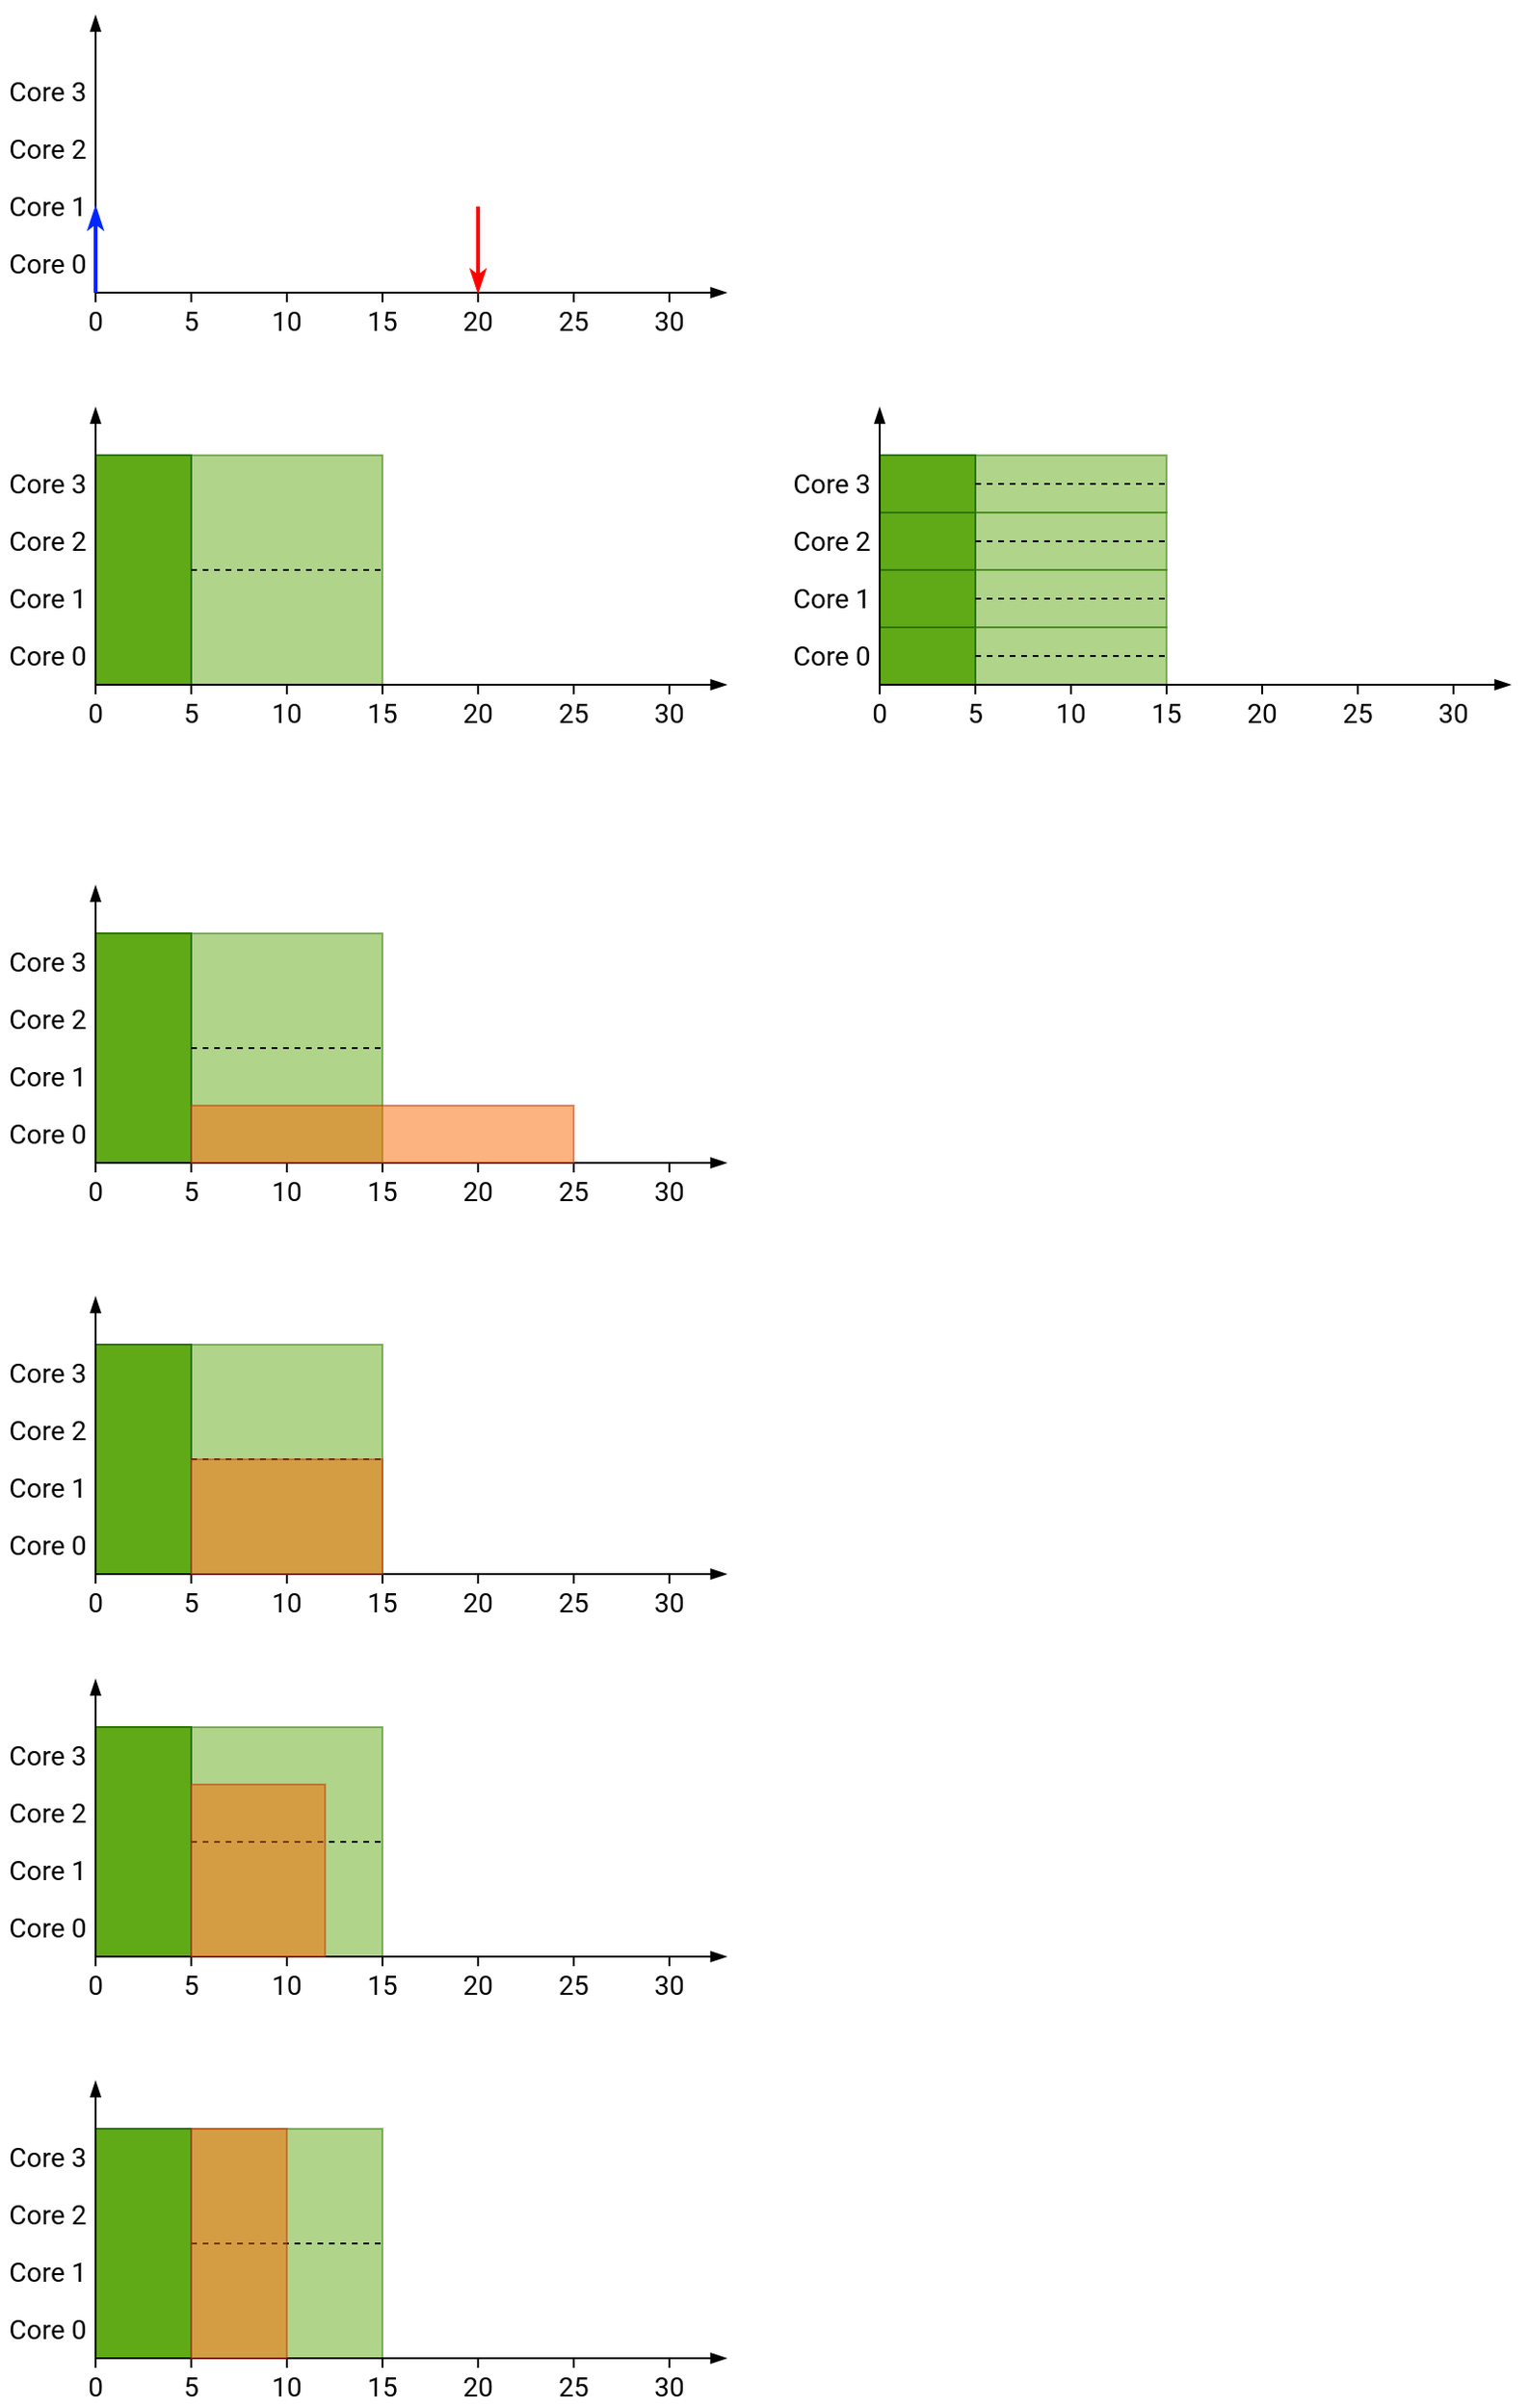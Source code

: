 <mxfile version="13.0.3" type="device" pages="4"><diagram name="Problem" id="ToHQZjkMH6HnUeqfaXrK"><mxGraphModel dx="395" dy="228" grid="1" gridSize="5" guides="1" tooltips="1" connect="1" arrows="1" fold="1" page="1" pageScale="1" pageWidth="827" pageHeight="1169" math="1" shadow="0" extFonts="Roboto^https://fonts.googleapis.com/css?family=Roboto"><root><mxCell id="nCJP8f58Ci6Qij6BcL2M-0"/><mxCell id="nCJP8f58Ci6Qij6BcL2M-1" parent="nCJP8f58Ci6Qij6BcL2M-0"/><mxCell id="nCJP8f58Ci6Qij6BcL2M-167" value="" style="rounded=0;whiteSpace=wrap;html=1;align=center;fillColor=#60a917;strokeColor=#2D7600;fontColor=#ffffff;comic=0;fontSize=14;gradientColor=none;gradientDirection=east;opacity=50;fontFamily=Roboto;FType=g;" vertex="1" parent="nCJP8f58Ci6Qij6BcL2M-1"><mxGeometry x="605" y="315" width="110" height="30" as="geometry"/></mxCell><mxCell id="nCJP8f58Ci6Qij6BcL2M-168" value="" style="rounded=0;whiteSpace=wrap;html=1;align=center;fillColor=#60a917;strokeColor=#2D7600;fontColor=#ffffff;comic=0;fontSize=14;fontFamily=Roboto;FType=g;" vertex="1" parent="nCJP8f58Ci6Qij6BcL2M-1"><mxGeometry x="565" y="315" width="50" height="30" as="geometry"/></mxCell><mxCell id="nCJP8f58Ci6Qij6BcL2M-169" value="" style="endArrow=none;dashed=1;html=1;exitX=1;exitY=0.5;exitDx=0;exitDy=0;entryX=1;entryY=0.5;entryDx=0;entryDy=0;fontFamily=Roboto;FType=g;" edge="1" parent="nCJP8f58Ci6Qij6BcL2M-1" source="nCJP8f58Ci6Qij6BcL2M-168" target="nCJP8f58Ci6Qij6BcL2M-167"><mxGeometry width="50" height="50" relative="1" as="geometry"><mxPoint x="695" y="355" as="sourcePoint"/><mxPoint x="745" y="305" as="targetPoint"/></mxGeometry></mxCell><mxCell id="nCJP8f58Ci6Qij6BcL2M-164" value="" style="rounded=0;whiteSpace=wrap;html=1;align=center;fillColor=#60a917;strokeColor=#2D7600;fontColor=#ffffff;comic=0;fontSize=14;gradientColor=none;gradientDirection=east;opacity=50;fontFamily=Roboto;FType=g;" vertex="1" parent="nCJP8f58Ci6Qij6BcL2M-1"><mxGeometry x="605" y="345" width="110" height="30" as="geometry"/></mxCell><mxCell id="nCJP8f58Ci6Qij6BcL2M-165" value="" style="rounded=0;whiteSpace=wrap;html=1;align=center;fillColor=#60a917;strokeColor=#2D7600;fontColor=#ffffff;comic=0;fontSize=14;fontFamily=Roboto;FType=g;" vertex="1" parent="nCJP8f58Ci6Qij6BcL2M-1"><mxGeometry x="565" y="345" width="50" height="30" as="geometry"/></mxCell><mxCell id="nCJP8f58Ci6Qij6BcL2M-166" value="" style="endArrow=none;dashed=1;html=1;exitX=1;exitY=0.5;exitDx=0;exitDy=0;entryX=1;entryY=0.5;entryDx=0;entryDy=0;fontFamily=Roboto;FType=g;" edge="1" parent="nCJP8f58Ci6Qij6BcL2M-1" source="nCJP8f58Ci6Qij6BcL2M-165" target="nCJP8f58Ci6Qij6BcL2M-164"><mxGeometry width="50" height="50" relative="1" as="geometry"><mxPoint x="695" y="385" as="sourcePoint"/><mxPoint x="745" y="335" as="targetPoint"/></mxGeometry></mxCell><mxCell id="nCJP8f58Ci6Qij6BcL2M-161" value="" style="rounded=0;whiteSpace=wrap;html=1;align=center;fillColor=#60a917;strokeColor=#2D7600;fontColor=#ffffff;comic=0;fontSize=14;gradientColor=none;gradientDirection=east;opacity=50;fontFamily=Roboto;FType=g;" vertex="1" parent="nCJP8f58Ci6Qij6BcL2M-1"><mxGeometry x="605" y="375" width="110" height="30" as="geometry"/></mxCell><mxCell id="nCJP8f58Ci6Qij6BcL2M-162" value="" style="rounded=0;whiteSpace=wrap;html=1;align=center;fillColor=#60a917;strokeColor=#2D7600;fontColor=#ffffff;comic=0;fontSize=14;fontFamily=Roboto;FType=g;" vertex="1" parent="nCJP8f58Ci6Qij6BcL2M-1"><mxGeometry x="565" y="375" width="50" height="30" as="geometry"/></mxCell><mxCell id="nCJP8f58Ci6Qij6BcL2M-163" value="" style="endArrow=none;dashed=1;html=1;exitX=1;exitY=0.5;exitDx=0;exitDy=0;entryX=1;entryY=0.5;entryDx=0;entryDy=0;fontFamily=Roboto;FType=g;" edge="1" parent="nCJP8f58Ci6Qij6BcL2M-1" source="nCJP8f58Ci6Qij6BcL2M-162" target="nCJP8f58Ci6Qij6BcL2M-161"><mxGeometry width="50" height="50" relative="1" as="geometry"><mxPoint x="695" y="415" as="sourcePoint"/><mxPoint x="745" y="365" as="targetPoint"/></mxGeometry></mxCell><mxCell id="nCJP8f58Ci6Qij6BcL2M-6" value="" style="rounded=0;whiteSpace=wrap;html=1;align=center;fillColor=#60a917;strokeColor=#2D7600;fontColor=#ffffff;comic=0;fontSize=14;gradientColor=none;gradientDirection=east;opacity=50;fontFamily=Roboto;FType=g;" vertex="1" parent="nCJP8f58Ci6Qij6BcL2M-1"><mxGeometry x="195" y="315" width="110" height="120" as="geometry"/></mxCell><mxCell id="nCJP8f58Ci6Qij6BcL2M-8" value="" style="endArrow=blockThin;html=1;strokeColor=#000000;endFill=1;exitX=0.5;exitY=0;exitDx=0;exitDy=0;fontFamily=Roboto;FType=g;" edge="1" parent="nCJP8f58Ci6Qij6BcL2M-1"><mxGeometry width="50" height="50" relative="1" as="geometry"><mxPoint x="155" y="235" as="sourcePoint"/><mxPoint x="155" y="85" as="targetPoint"/></mxGeometry></mxCell><mxCell id="nCJP8f58Ci6Qij6BcL2M-9" value="&lt;div style=&quot;font-size: 14px;&quot;&gt;0&lt;/div&gt;" style="text;html=1;strokeColor=none;fillColor=none;align=center;verticalAlign=middle;whiteSpace=wrap;rounded=0;fontSize=14;fontFamily=Roboto;FType=g;" vertex="1" parent="nCJP8f58Ci6Qij6BcL2M-1"><mxGeometry x="145" y="235" width="20" height="20" as="geometry"/></mxCell><mxCell id="nCJP8f58Ci6Qij6BcL2M-10" value="5" style="text;html=1;strokeColor=none;fillColor=none;align=center;verticalAlign=middle;whiteSpace=wrap;rounded=0;fontSize=14;fontFamily=Roboto;FType=g;" vertex="1" parent="nCJP8f58Ci6Qij6BcL2M-1"><mxGeometry x="195" y="235" width="20" height="20" as="geometry"/></mxCell><mxCell id="nCJP8f58Ci6Qij6BcL2M-11" value="10" style="text;html=1;strokeColor=none;fillColor=none;align=center;verticalAlign=middle;whiteSpace=wrap;rounded=0;fontSize=14;fontFamily=Roboto;FType=g;" vertex="1" parent="nCJP8f58Ci6Qij6BcL2M-1"><mxGeometry x="245" y="235" width="20" height="20" as="geometry"/></mxCell><mxCell id="nCJP8f58Ci6Qij6BcL2M-12" value="15" style="text;html=1;strokeColor=none;fillColor=none;align=center;verticalAlign=middle;whiteSpace=wrap;rounded=0;fontSize=14;fontFamily=Roboto;FType=g;" vertex="1" parent="nCJP8f58Ci6Qij6BcL2M-1"><mxGeometry x="295" y="235" width="20" height="20" as="geometry"/></mxCell><mxCell id="nCJP8f58Ci6Qij6BcL2M-13" value="20" style="text;html=1;strokeColor=none;fillColor=none;align=center;verticalAlign=middle;whiteSpace=wrap;rounded=0;fontSize=14;fontFamily=Roboto;FType=g;" vertex="1" parent="nCJP8f58Ci6Qij6BcL2M-1"><mxGeometry x="345" y="235" width="20" height="20" as="geometry"/></mxCell><mxCell id="nCJP8f58Ci6Qij6BcL2M-14" value="Core 0" style="text;html=1;strokeColor=none;fillColor=none;align=center;verticalAlign=middle;whiteSpace=wrap;rounded=0;fontSize=14;fontColor=#000000;fontFamily=Roboto;FType=g;" vertex="1" parent="nCJP8f58Ci6Qij6BcL2M-1"><mxGeometry x="105" y="205" width="50" height="20" as="geometry"/></mxCell><mxCell id="nCJP8f58Ci6Qij6BcL2M-15" value="Core 1" style="text;html=1;strokeColor=none;fillColor=none;align=center;verticalAlign=middle;whiteSpace=wrap;rounded=0;fontSize=14;fontColor=#000000;fontFamily=Roboto;FType=g;" vertex="1" parent="nCJP8f58Ci6Qij6BcL2M-1"><mxGeometry x="105" y="175" width="50" height="20" as="geometry"/></mxCell><mxCell id="nCJP8f58Ci6Qij6BcL2M-16" value="" style="endArrow=none;html=1;fontFamily=Roboto;FType=g;" edge="1" parent="nCJP8f58Ci6Qij6BcL2M-1" source="nCJP8f58Ci6Qij6BcL2M-17"><mxGeometry width="50" height="50" relative="1" as="geometry"><mxPoint x="405" y="260" as="sourcePoint"/><mxPoint x="405" y="230" as="targetPoint"/></mxGeometry></mxCell><mxCell id="nCJP8f58Ci6Qij6BcL2M-17" value="25" style="text;html=1;strokeColor=none;fillColor=none;align=center;verticalAlign=middle;whiteSpace=wrap;rounded=0;fontSize=14;fontFamily=Roboto;FType=g;" vertex="1" parent="nCJP8f58Ci6Qij6BcL2M-1"><mxGeometry x="395" y="235" width="20" height="20" as="geometry"/></mxCell><mxCell id="nCJP8f58Ci6Qij6BcL2M-18" value="" style="endArrow=none;html=1;exitX=0.5;exitY=0;exitDx=0;exitDy=0;fontFamily=Roboto;FType=g;" edge="1" parent="nCJP8f58Ci6Qij6BcL2M-1" source="nCJP8f58Ci6Qij6BcL2M-17"><mxGeometry width="50" height="50" relative="1" as="geometry"><mxPoint x="405" y="260" as="sourcePoint"/><mxPoint x="405" y="230" as="targetPoint"/></mxGeometry></mxCell><mxCell id="nCJP8f58Ci6Qij6BcL2M-19" value="" style="endArrow=none;html=1;exitX=0.5;exitY=0;exitDx=0;exitDy=0;fontFamily=Roboto;FType=g;" edge="1" parent="nCJP8f58Ci6Qij6BcL2M-1" source="nCJP8f58Ci6Qij6BcL2M-13"><mxGeometry width="50" height="50" relative="1" as="geometry"><mxPoint x="410" y="240" as="sourcePoint"/><mxPoint x="355" y="230" as="targetPoint"/></mxGeometry></mxCell><mxCell id="nCJP8f58Ci6Qij6BcL2M-20" value="" style="endArrow=none;html=1;exitX=0.5;exitY=0;exitDx=0;exitDy=0;fontFamily=Roboto;FType=g;" edge="1" parent="nCJP8f58Ci6Qij6BcL2M-1" source="nCJP8f58Ci6Qij6BcL2M-12"><mxGeometry width="50" height="50" relative="1" as="geometry"><mxPoint x="415" y="245" as="sourcePoint"/><mxPoint x="305" y="230" as="targetPoint"/></mxGeometry></mxCell><mxCell id="nCJP8f58Ci6Qij6BcL2M-21" value="" style="endArrow=none;html=1;exitX=0.5;exitY=0;exitDx=0;exitDy=0;fontFamily=Roboto;FType=g;" edge="1" parent="nCJP8f58Ci6Qij6BcL2M-1" source="nCJP8f58Ci6Qij6BcL2M-11"><mxGeometry width="50" height="50" relative="1" as="geometry"><mxPoint x="310" y="240" as="sourcePoint"/><mxPoint x="255" y="230" as="targetPoint"/></mxGeometry></mxCell><mxCell id="nCJP8f58Ci6Qij6BcL2M-22" value="" style="endArrow=none;html=1;exitX=0.5;exitY=0;exitDx=0;exitDy=0;fontFamily=Roboto;FType=g;" edge="1" parent="nCJP8f58Ci6Qij6BcL2M-1" source="nCJP8f58Ci6Qij6BcL2M-10"><mxGeometry width="50" height="50" relative="1" as="geometry"><mxPoint x="315" y="245" as="sourcePoint"/><mxPoint x="205" y="230" as="targetPoint"/></mxGeometry></mxCell><mxCell id="nCJP8f58Ci6Qij6BcL2M-23" value="" style="endArrow=none;html=1;fontFamily=Roboto;FType=g;" edge="1" parent="nCJP8f58Ci6Qij6BcL2M-1" source="nCJP8f58Ci6Qij6BcL2M-24"><mxGeometry width="50" height="50" relative="1" as="geometry"><mxPoint x="455" y="260" as="sourcePoint"/><mxPoint x="455" y="230" as="targetPoint"/></mxGeometry></mxCell><mxCell id="nCJP8f58Ci6Qij6BcL2M-24" value="30" style="text;html=1;strokeColor=none;fillColor=none;align=center;verticalAlign=middle;whiteSpace=wrap;rounded=0;fontSize=14;fontFamily=Roboto;FType=g;" vertex="1" parent="nCJP8f58Ci6Qij6BcL2M-1"><mxGeometry x="445" y="235" width="20" height="20" as="geometry"/></mxCell><mxCell id="nCJP8f58Ci6Qij6BcL2M-25" value="Core 2" style="text;html=1;strokeColor=none;fillColor=none;align=center;verticalAlign=middle;whiteSpace=wrap;rounded=0;fontSize=14;fontColor=#000000;fontFamily=Roboto;FType=g;" vertex="1" parent="nCJP8f58Ci6Qij6BcL2M-1"><mxGeometry x="105" y="145" width="50" height="20" as="geometry"/></mxCell><mxCell id="nCJP8f58Ci6Qij6BcL2M-26" value="" style="endArrow=blockThin;html=1;endFill=1;fontFamily=Roboto;FType=g;" edge="1" parent="nCJP8f58Ci6Qij6BcL2M-1"><mxGeometry width="50" height="50" relative="1" as="geometry"><mxPoint x="155" y="230" as="sourcePoint"/><mxPoint x="485" y="230" as="targetPoint"/></mxGeometry></mxCell><mxCell id="nCJP8f58Ci6Qij6BcL2M-27" value="" style="endArrow=classicThin;html=1;strokeColor=#0027FF;fillColor=#0050ef;endFill=1;strokeWidth=2;fontFamily=Roboto;FType=g;" edge="1" parent="nCJP8f58Ci6Qij6BcL2M-1"><mxGeometry width="50" height="50" relative="1" as="geometry"><mxPoint x="155" y="230" as="sourcePoint"/><mxPoint x="155" y="185" as="targetPoint"/></mxGeometry></mxCell><mxCell id="nCJP8f58Ci6Qij6BcL2M-28" value="Core 3" style="text;html=1;strokeColor=none;fillColor=none;align=center;verticalAlign=middle;whiteSpace=wrap;rounded=0;fontSize=14;fontColor=#000000;fontFamily=Roboto;FType=g;" vertex="1" parent="nCJP8f58Ci6Qij6BcL2M-1"><mxGeometry x="105" y="115" width="50" height="20" as="geometry"/></mxCell><mxCell id="nCJP8f58Ci6Qij6BcL2M-29" value="" style="endArrow=none;html=1;strokeColor=#FF0000;fillColor=#0050ef;endFill=0;strokeWidth=2;startArrow=classicThin;startFill=1;fontFamily=Roboto;FType=g;" edge="1" parent="nCJP8f58Ci6Qij6BcL2M-1"><mxGeometry width="50" height="50" relative="1" as="geometry"><mxPoint x="355" y="230" as="sourcePoint"/><mxPoint x="355" y="185" as="targetPoint"/></mxGeometry></mxCell><mxCell id="nCJP8f58Ci6Qij6BcL2M-30" value="" style="rounded=0;whiteSpace=wrap;html=1;align=center;fillColor=#60a917;strokeColor=#2D7600;fontColor=#ffffff;comic=0;fontSize=14;fontFamily=Roboto;FType=g;" vertex="1" parent="nCJP8f58Ci6Qij6BcL2M-1"><mxGeometry x="155" y="315" width="50" height="120" as="geometry"/></mxCell><mxCell id="nCJP8f58Ci6Qij6BcL2M-31" value="" style="endArrow=blockThin;html=1;strokeColor=#000000;endFill=1;exitX=0.5;exitY=0;exitDx=0;exitDy=0;fontFamily=Roboto;FType=g;" edge="1" parent="nCJP8f58Ci6Qij6BcL2M-1"><mxGeometry width="50" height="50" relative="1" as="geometry"><mxPoint x="155" y="440" as="sourcePoint"/><mxPoint x="155" y="290" as="targetPoint"/></mxGeometry></mxCell><mxCell id="nCJP8f58Ci6Qij6BcL2M-32" value="&lt;div style=&quot;font-size: 14px;&quot;&gt;0&lt;/div&gt;" style="text;html=1;strokeColor=none;fillColor=none;align=center;verticalAlign=middle;whiteSpace=wrap;rounded=0;fontSize=14;fontFamily=Roboto;FType=g;" vertex="1" parent="nCJP8f58Ci6Qij6BcL2M-1"><mxGeometry x="145" y="440" width="20" height="20" as="geometry"/></mxCell><mxCell id="nCJP8f58Ci6Qij6BcL2M-33" value="5" style="text;html=1;strokeColor=none;fillColor=none;align=center;verticalAlign=middle;whiteSpace=wrap;rounded=0;fontSize=14;fontFamily=Roboto;FType=g;" vertex="1" parent="nCJP8f58Ci6Qij6BcL2M-1"><mxGeometry x="195" y="440" width="20" height="20" as="geometry"/></mxCell><mxCell id="nCJP8f58Ci6Qij6BcL2M-34" value="10" style="text;html=1;strokeColor=none;fillColor=none;align=center;verticalAlign=middle;whiteSpace=wrap;rounded=0;fontSize=14;fontFamily=Roboto;FType=g;" vertex="1" parent="nCJP8f58Ci6Qij6BcL2M-1"><mxGeometry x="245" y="440" width="20" height="20" as="geometry"/></mxCell><mxCell id="nCJP8f58Ci6Qij6BcL2M-35" value="15" style="text;html=1;strokeColor=none;fillColor=none;align=center;verticalAlign=middle;whiteSpace=wrap;rounded=0;fontSize=14;fontFamily=Roboto;FType=g;" vertex="1" parent="nCJP8f58Ci6Qij6BcL2M-1"><mxGeometry x="295" y="440" width="20" height="20" as="geometry"/></mxCell><mxCell id="nCJP8f58Ci6Qij6BcL2M-36" value="20" style="text;html=1;strokeColor=none;fillColor=none;align=center;verticalAlign=middle;whiteSpace=wrap;rounded=0;fontSize=14;fontFamily=Roboto;FType=g;" vertex="1" parent="nCJP8f58Ci6Qij6BcL2M-1"><mxGeometry x="345" y="440" width="20" height="20" as="geometry"/></mxCell><mxCell id="nCJP8f58Ci6Qij6BcL2M-37" value="Core 0" style="text;html=1;strokeColor=none;fillColor=none;align=center;verticalAlign=middle;whiteSpace=wrap;rounded=0;fontSize=14;fontColor=#000000;fontFamily=Roboto;FType=g;" vertex="1" parent="nCJP8f58Ci6Qij6BcL2M-1"><mxGeometry x="105" y="410" width="50" height="20" as="geometry"/></mxCell><mxCell id="nCJP8f58Ci6Qij6BcL2M-38" value="Core 1" style="text;html=1;strokeColor=none;fillColor=none;align=center;verticalAlign=middle;whiteSpace=wrap;rounded=0;fontSize=14;fontColor=#000000;fontFamily=Roboto;FType=g;" vertex="1" parent="nCJP8f58Ci6Qij6BcL2M-1"><mxGeometry x="105" y="380" width="50" height="20" as="geometry"/></mxCell><mxCell id="nCJP8f58Ci6Qij6BcL2M-39" value="" style="endArrow=none;html=1;fontFamily=Roboto;FType=g;" edge="1" parent="nCJP8f58Ci6Qij6BcL2M-1" source="nCJP8f58Ci6Qij6BcL2M-40"><mxGeometry width="50" height="50" relative="1" as="geometry"><mxPoint x="405" y="465" as="sourcePoint"/><mxPoint x="405" y="435" as="targetPoint"/></mxGeometry></mxCell><mxCell id="nCJP8f58Ci6Qij6BcL2M-40" value="25" style="text;html=1;strokeColor=none;fillColor=none;align=center;verticalAlign=middle;whiteSpace=wrap;rounded=0;fontSize=14;fontFamily=Roboto;FType=g;" vertex="1" parent="nCJP8f58Ci6Qij6BcL2M-1"><mxGeometry x="395" y="440" width="20" height="20" as="geometry"/></mxCell><mxCell id="nCJP8f58Ci6Qij6BcL2M-41" value="" style="endArrow=none;html=1;exitX=0.5;exitY=0;exitDx=0;exitDy=0;fontFamily=Roboto;FType=g;" edge="1" parent="nCJP8f58Ci6Qij6BcL2M-1" source="nCJP8f58Ci6Qij6BcL2M-40"><mxGeometry width="50" height="50" relative="1" as="geometry"><mxPoint x="405" y="465" as="sourcePoint"/><mxPoint x="405" y="435" as="targetPoint"/></mxGeometry></mxCell><mxCell id="nCJP8f58Ci6Qij6BcL2M-42" value="" style="endArrow=none;html=1;exitX=0.5;exitY=0;exitDx=0;exitDy=0;fontFamily=Roboto;FType=g;" edge="1" parent="nCJP8f58Ci6Qij6BcL2M-1" source="nCJP8f58Ci6Qij6BcL2M-36"><mxGeometry width="50" height="50" relative="1" as="geometry"><mxPoint x="410" y="445" as="sourcePoint"/><mxPoint x="355" y="435" as="targetPoint"/></mxGeometry></mxCell><mxCell id="nCJP8f58Ci6Qij6BcL2M-43" value="" style="endArrow=none;html=1;exitX=0.5;exitY=0;exitDx=0;exitDy=0;fontFamily=Roboto;FType=g;" edge="1" parent="nCJP8f58Ci6Qij6BcL2M-1" source="nCJP8f58Ci6Qij6BcL2M-35"><mxGeometry width="50" height="50" relative="1" as="geometry"><mxPoint x="415" y="450" as="sourcePoint"/><mxPoint x="305" y="435" as="targetPoint"/></mxGeometry></mxCell><mxCell id="nCJP8f58Ci6Qij6BcL2M-44" value="" style="endArrow=none;html=1;exitX=0.5;exitY=0;exitDx=0;exitDy=0;fontFamily=Roboto;FType=g;" edge="1" parent="nCJP8f58Ci6Qij6BcL2M-1" source="nCJP8f58Ci6Qij6BcL2M-34"><mxGeometry width="50" height="50" relative="1" as="geometry"><mxPoint x="310" y="445" as="sourcePoint"/><mxPoint x="255" y="435" as="targetPoint"/></mxGeometry></mxCell><mxCell id="nCJP8f58Ci6Qij6BcL2M-45" value="" style="endArrow=none;html=1;exitX=0.5;exitY=0;exitDx=0;exitDy=0;fontFamily=Roboto;FType=g;" edge="1" parent="nCJP8f58Ci6Qij6BcL2M-1" source="nCJP8f58Ci6Qij6BcL2M-33"><mxGeometry width="50" height="50" relative="1" as="geometry"><mxPoint x="315" y="450" as="sourcePoint"/><mxPoint x="205" y="435" as="targetPoint"/></mxGeometry></mxCell><mxCell id="nCJP8f58Ci6Qij6BcL2M-46" value="" style="endArrow=none;html=1;fontFamily=Roboto;FType=g;" edge="1" parent="nCJP8f58Ci6Qij6BcL2M-1" source="nCJP8f58Ci6Qij6BcL2M-47"><mxGeometry width="50" height="50" relative="1" as="geometry"><mxPoint x="455" y="465" as="sourcePoint"/><mxPoint x="455" y="435" as="targetPoint"/></mxGeometry></mxCell><mxCell id="nCJP8f58Ci6Qij6BcL2M-47" value="30" style="text;html=1;strokeColor=none;fillColor=none;align=center;verticalAlign=middle;whiteSpace=wrap;rounded=0;fontSize=14;fontFamily=Roboto;FType=g;" vertex="1" parent="nCJP8f58Ci6Qij6BcL2M-1"><mxGeometry x="445" y="440" width="20" height="20" as="geometry"/></mxCell><mxCell id="nCJP8f58Ci6Qij6BcL2M-48" value="Core 2" style="text;html=1;strokeColor=none;fillColor=none;align=center;verticalAlign=middle;whiteSpace=wrap;rounded=0;fontSize=14;fontColor=#000000;fontFamily=Roboto;FType=g;" vertex="1" parent="nCJP8f58Ci6Qij6BcL2M-1"><mxGeometry x="105" y="350" width="50" height="20" as="geometry"/></mxCell><mxCell id="nCJP8f58Ci6Qij6BcL2M-49" value="" style="endArrow=blockThin;html=1;endFill=1;fontFamily=Roboto;FType=g;" edge="1" parent="nCJP8f58Ci6Qij6BcL2M-1"><mxGeometry width="50" height="50" relative="1" as="geometry"><mxPoint x="155" y="435" as="sourcePoint"/><mxPoint x="485" y="435" as="targetPoint"/></mxGeometry></mxCell><mxCell id="nCJP8f58Ci6Qij6BcL2M-51" value="Core 3" style="text;html=1;strokeColor=none;fillColor=none;align=center;verticalAlign=middle;whiteSpace=wrap;rounded=0;fontSize=14;fontColor=#000000;fontFamily=Roboto;FType=g;" vertex="1" parent="nCJP8f58Ci6Qij6BcL2M-1"><mxGeometry x="105" y="320" width="50" height="20" as="geometry"/></mxCell><mxCell id="nCJP8f58Ci6Qij6BcL2M-52" value="" style="endArrow=none;dashed=1;html=1;exitX=1;exitY=0.5;exitDx=0;exitDy=0;entryX=1;entryY=0.5;entryDx=0;entryDy=0;fontFamily=Roboto;FType=g;" edge="1" parent="nCJP8f58Ci6Qij6BcL2M-1" source="nCJP8f58Ci6Qij6BcL2M-30" target="nCJP8f58Ci6Qij6BcL2M-6"><mxGeometry width="50" height="50" relative="1" as="geometry"><mxPoint x="285" y="445" as="sourcePoint"/><mxPoint x="335" y="395" as="targetPoint"/></mxGeometry></mxCell><mxCell id="nCJP8f58Ci6Qij6BcL2M-137" value="" style="rounded=0;whiteSpace=wrap;html=1;align=center;fillColor=#60a917;strokeColor=#2D7600;fontColor=#ffffff;comic=0;fontSize=14;gradientColor=none;gradientDirection=east;opacity=50;fontFamily=Roboto;FType=g;" vertex="1" parent="nCJP8f58Ci6Qij6BcL2M-1"><mxGeometry x="605" y="405" width="110" height="30" as="geometry"/></mxCell><mxCell id="nCJP8f58Ci6Qij6BcL2M-138" value="" style="rounded=0;whiteSpace=wrap;html=1;align=center;fillColor=#60a917;strokeColor=#2D7600;fontColor=#ffffff;comic=0;fontSize=14;fontFamily=Roboto;FType=g;" vertex="1" parent="nCJP8f58Ci6Qij6BcL2M-1"><mxGeometry x="565" y="405" width="50" height="30" as="geometry"/></mxCell><mxCell id="nCJP8f58Ci6Qij6BcL2M-139" value="" style="endArrow=blockThin;html=1;strokeColor=#000000;endFill=1;exitX=0.5;exitY=0;exitDx=0;exitDy=0;fontFamily=Roboto;FType=g;" edge="1" parent="nCJP8f58Ci6Qij6BcL2M-1"><mxGeometry width="50" height="50" relative="1" as="geometry"><mxPoint x="565" y="440.0" as="sourcePoint"/><mxPoint x="565" y="290.0" as="targetPoint"/></mxGeometry></mxCell><mxCell id="nCJP8f58Ci6Qij6BcL2M-140" value="&lt;div style=&quot;font-size: 14px;&quot;&gt;0&lt;/div&gt;" style="text;html=1;strokeColor=none;fillColor=none;align=center;verticalAlign=middle;whiteSpace=wrap;rounded=0;fontSize=14;fontFamily=Roboto;FType=g;" vertex="1" parent="nCJP8f58Ci6Qij6BcL2M-1"><mxGeometry x="555" y="440" width="20" height="20" as="geometry"/></mxCell><mxCell id="nCJP8f58Ci6Qij6BcL2M-141" value="5" style="text;html=1;strokeColor=none;fillColor=none;align=center;verticalAlign=middle;whiteSpace=wrap;rounded=0;fontSize=14;fontFamily=Roboto;FType=g;" vertex="1" parent="nCJP8f58Ci6Qij6BcL2M-1"><mxGeometry x="605" y="440" width="20" height="20" as="geometry"/></mxCell><mxCell id="nCJP8f58Ci6Qij6BcL2M-142" value="10" style="text;html=1;strokeColor=none;fillColor=none;align=center;verticalAlign=middle;whiteSpace=wrap;rounded=0;fontSize=14;fontFamily=Roboto;FType=g;" vertex="1" parent="nCJP8f58Ci6Qij6BcL2M-1"><mxGeometry x="655" y="440" width="20" height="20" as="geometry"/></mxCell><mxCell id="nCJP8f58Ci6Qij6BcL2M-143" value="15" style="text;html=1;strokeColor=none;fillColor=none;align=center;verticalAlign=middle;whiteSpace=wrap;rounded=0;fontSize=14;fontFamily=Roboto;FType=g;" vertex="1" parent="nCJP8f58Ci6Qij6BcL2M-1"><mxGeometry x="705" y="440" width="20" height="20" as="geometry"/></mxCell><mxCell id="nCJP8f58Ci6Qij6BcL2M-144" value="20" style="text;html=1;strokeColor=none;fillColor=none;align=center;verticalAlign=middle;whiteSpace=wrap;rounded=0;fontSize=14;fontFamily=Roboto;FType=g;" vertex="1" parent="nCJP8f58Ci6Qij6BcL2M-1"><mxGeometry x="755" y="440" width="20" height="20" as="geometry"/></mxCell><mxCell id="nCJP8f58Ci6Qij6BcL2M-145" value="Core 0" style="text;html=1;strokeColor=none;fillColor=none;align=center;verticalAlign=middle;whiteSpace=wrap;rounded=0;fontSize=14;fontColor=#000000;fontFamily=Roboto;FType=g;" vertex="1" parent="nCJP8f58Ci6Qij6BcL2M-1"><mxGeometry x="515" y="410" width="50" height="20" as="geometry"/></mxCell><mxCell id="nCJP8f58Ci6Qij6BcL2M-146" value="Core 1" style="text;html=1;strokeColor=none;fillColor=none;align=center;verticalAlign=middle;whiteSpace=wrap;rounded=0;fontSize=14;fontColor=#000000;fontFamily=Roboto;FType=g;" vertex="1" parent="nCJP8f58Ci6Qij6BcL2M-1"><mxGeometry x="515" y="380" width="50" height="20" as="geometry"/></mxCell><mxCell id="nCJP8f58Ci6Qij6BcL2M-147" value="" style="endArrow=none;html=1;fontFamily=Roboto;FType=g;" edge="1" parent="nCJP8f58Ci6Qij6BcL2M-1" source="nCJP8f58Ci6Qij6BcL2M-148"><mxGeometry width="50" height="50" relative="1" as="geometry"><mxPoint x="815" y="465" as="sourcePoint"/><mxPoint x="815" y="435.0" as="targetPoint"/></mxGeometry></mxCell><mxCell id="nCJP8f58Ci6Qij6BcL2M-148" value="25" style="text;html=1;strokeColor=none;fillColor=none;align=center;verticalAlign=middle;whiteSpace=wrap;rounded=0;fontSize=14;fontFamily=Roboto;FType=g;" vertex="1" parent="nCJP8f58Ci6Qij6BcL2M-1"><mxGeometry x="805" y="440" width="20" height="20" as="geometry"/></mxCell><mxCell id="nCJP8f58Ci6Qij6BcL2M-149" value="" style="endArrow=none;html=1;exitX=0.5;exitY=0;exitDx=0;exitDy=0;fontFamily=Roboto;FType=g;" edge="1" parent="nCJP8f58Ci6Qij6BcL2M-1" source="nCJP8f58Ci6Qij6BcL2M-148"><mxGeometry width="50" height="50" relative="1" as="geometry"><mxPoint x="815" y="465" as="sourcePoint"/><mxPoint x="815" y="435.0" as="targetPoint"/></mxGeometry></mxCell><mxCell id="nCJP8f58Ci6Qij6BcL2M-150" value="" style="endArrow=none;html=1;exitX=0.5;exitY=0;exitDx=0;exitDy=0;fontFamily=Roboto;FType=g;" edge="1" parent="nCJP8f58Ci6Qij6BcL2M-1" source="nCJP8f58Ci6Qij6BcL2M-144"><mxGeometry width="50" height="50" relative="1" as="geometry"><mxPoint x="820" y="445" as="sourcePoint"/><mxPoint x="765" y="435.0" as="targetPoint"/></mxGeometry></mxCell><mxCell id="nCJP8f58Ci6Qij6BcL2M-151" value="" style="endArrow=none;html=1;exitX=0.5;exitY=0;exitDx=0;exitDy=0;fontFamily=Roboto;FType=g;" edge="1" parent="nCJP8f58Ci6Qij6BcL2M-1" source="nCJP8f58Ci6Qij6BcL2M-143"><mxGeometry width="50" height="50" relative="1" as="geometry"><mxPoint x="825" y="450" as="sourcePoint"/><mxPoint x="715" y="435.0" as="targetPoint"/></mxGeometry></mxCell><mxCell id="nCJP8f58Ci6Qij6BcL2M-152" value="" style="endArrow=none;html=1;exitX=0.5;exitY=0;exitDx=0;exitDy=0;fontFamily=Roboto;FType=g;" edge="1" parent="nCJP8f58Ci6Qij6BcL2M-1" source="nCJP8f58Ci6Qij6BcL2M-142"><mxGeometry width="50" height="50" relative="1" as="geometry"><mxPoint x="720" y="445" as="sourcePoint"/><mxPoint x="665" y="435.0" as="targetPoint"/></mxGeometry></mxCell><mxCell id="nCJP8f58Ci6Qij6BcL2M-153" value="" style="endArrow=none;html=1;exitX=0.5;exitY=0;exitDx=0;exitDy=0;fontFamily=Roboto;FType=g;" edge="1" parent="nCJP8f58Ci6Qij6BcL2M-1" source="nCJP8f58Ci6Qij6BcL2M-141"><mxGeometry width="50" height="50" relative="1" as="geometry"><mxPoint x="725" y="450" as="sourcePoint"/><mxPoint x="615" y="435.0" as="targetPoint"/></mxGeometry></mxCell><mxCell id="nCJP8f58Ci6Qij6BcL2M-154" value="" style="endArrow=none;html=1;fontFamily=Roboto;FType=g;" edge="1" parent="nCJP8f58Ci6Qij6BcL2M-1" source="nCJP8f58Ci6Qij6BcL2M-155"><mxGeometry width="50" height="50" relative="1" as="geometry"><mxPoint x="865" y="465" as="sourcePoint"/><mxPoint x="865" y="435.0" as="targetPoint"/></mxGeometry></mxCell><mxCell id="nCJP8f58Ci6Qij6BcL2M-155" value="30" style="text;html=1;strokeColor=none;fillColor=none;align=center;verticalAlign=middle;whiteSpace=wrap;rounded=0;fontSize=14;fontFamily=Roboto;FType=g;" vertex="1" parent="nCJP8f58Ci6Qij6BcL2M-1"><mxGeometry x="855" y="440" width="20" height="20" as="geometry"/></mxCell><mxCell id="nCJP8f58Ci6Qij6BcL2M-156" value="Core 2" style="text;html=1;strokeColor=none;fillColor=none;align=center;verticalAlign=middle;whiteSpace=wrap;rounded=0;fontSize=14;fontColor=#000000;fontFamily=Roboto;FType=g;" vertex="1" parent="nCJP8f58Ci6Qij6BcL2M-1"><mxGeometry x="515" y="350" width="50" height="20" as="geometry"/></mxCell><mxCell id="nCJP8f58Ci6Qij6BcL2M-157" value="" style="endArrow=blockThin;html=1;endFill=1;fontFamily=Roboto;FType=g;" edge="1" parent="nCJP8f58Ci6Qij6BcL2M-1"><mxGeometry width="50" height="50" relative="1" as="geometry"><mxPoint x="565" y="435.0" as="sourcePoint"/><mxPoint x="895" y="435.0" as="targetPoint"/></mxGeometry></mxCell><mxCell id="nCJP8f58Ci6Qij6BcL2M-159" value="Core 3" style="text;html=1;strokeColor=none;fillColor=none;align=center;verticalAlign=middle;whiteSpace=wrap;rounded=0;fontSize=14;fontColor=#000000;fontFamily=Roboto;FType=g;" vertex="1" parent="nCJP8f58Ci6Qij6BcL2M-1"><mxGeometry x="515" y="320" width="50" height="20" as="geometry"/></mxCell><mxCell id="nCJP8f58Ci6Qij6BcL2M-160" value="" style="endArrow=none;dashed=1;html=1;exitX=1;exitY=0.5;exitDx=0;exitDy=0;entryX=1;entryY=0.5;entryDx=0;entryDy=0;fontFamily=Roboto;FType=g;" edge="1" parent="nCJP8f58Ci6Qij6BcL2M-1" source="nCJP8f58Ci6Qij6BcL2M-138" target="nCJP8f58Ci6Qij6BcL2M-137"><mxGeometry width="50" height="50" relative="1" as="geometry"><mxPoint x="695" y="445" as="sourcePoint"/><mxPoint x="745" y="395" as="targetPoint"/></mxGeometry></mxCell><mxCell id="nCJP8f58Ci6Qij6BcL2M-170" value="" style="rounded=0;whiteSpace=wrap;html=1;align=center;fillColor=#60a917;strokeColor=#2D7600;fontColor=#ffffff;comic=0;fontSize=14;gradientColor=none;gradientDirection=east;opacity=50;fontFamily=Roboto;FType=g;" vertex="1" parent="nCJP8f58Ci6Qij6BcL2M-1"><mxGeometry x="195" y="565" width="110" height="120" as="geometry"/></mxCell><mxCell id="nCJP8f58Ci6Qij6BcL2M-171" value="" style="rounded=0;whiteSpace=wrap;html=1;align=center;fillColor=#60a917;strokeColor=#2D7600;fontColor=#ffffff;comic=0;fontSize=14;fontFamily=Roboto;FType=g;" vertex="1" parent="nCJP8f58Ci6Qij6BcL2M-1"><mxGeometry x="155" y="565" width="50" height="120" as="geometry"/></mxCell><mxCell id="nCJP8f58Ci6Qij6BcL2M-172" value="" style="endArrow=blockThin;html=1;strokeColor=#000000;endFill=1;exitX=0.5;exitY=0;exitDx=0;exitDy=0;fontFamily=Roboto;FType=g;" edge="1" parent="nCJP8f58Ci6Qij6BcL2M-1"><mxGeometry width="50" height="50" relative="1" as="geometry"><mxPoint x="155" y="690" as="sourcePoint"/><mxPoint x="155" y="540" as="targetPoint"/></mxGeometry></mxCell><mxCell id="nCJP8f58Ci6Qij6BcL2M-173" value="&lt;div style=&quot;font-size: 14px;&quot;&gt;0&lt;/div&gt;" style="text;html=1;strokeColor=none;fillColor=none;align=center;verticalAlign=middle;whiteSpace=wrap;rounded=0;fontSize=14;fontFamily=Roboto;FType=g;" vertex="1" parent="nCJP8f58Ci6Qij6BcL2M-1"><mxGeometry x="145" y="690" width="20" height="20" as="geometry"/></mxCell><mxCell id="nCJP8f58Ci6Qij6BcL2M-174" value="5" style="text;html=1;strokeColor=none;fillColor=none;align=center;verticalAlign=middle;whiteSpace=wrap;rounded=0;fontSize=14;fontFamily=Roboto;FType=g;" vertex="1" parent="nCJP8f58Ci6Qij6BcL2M-1"><mxGeometry x="195" y="690" width="20" height="20" as="geometry"/></mxCell><mxCell id="nCJP8f58Ci6Qij6BcL2M-175" value="10" style="text;html=1;strokeColor=none;fillColor=none;align=center;verticalAlign=middle;whiteSpace=wrap;rounded=0;fontSize=14;fontFamily=Roboto;FType=g;" vertex="1" parent="nCJP8f58Ci6Qij6BcL2M-1"><mxGeometry x="245" y="690" width="20" height="20" as="geometry"/></mxCell><mxCell id="nCJP8f58Ci6Qij6BcL2M-176" value="15" style="text;html=1;strokeColor=none;fillColor=none;align=center;verticalAlign=middle;whiteSpace=wrap;rounded=0;fontSize=14;fontFamily=Roboto;FType=g;" vertex="1" parent="nCJP8f58Ci6Qij6BcL2M-1"><mxGeometry x="295" y="690" width="20" height="20" as="geometry"/></mxCell><mxCell id="nCJP8f58Ci6Qij6BcL2M-177" value="20" style="text;html=1;strokeColor=none;fillColor=none;align=center;verticalAlign=middle;whiteSpace=wrap;rounded=0;fontSize=14;fontFamily=Roboto;FType=g;" vertex="1" parent="nCJP8f58Ci6Qij6BcL2M-1"><mxGeometry x="345" y="690" width="20" height="20" as="geometry"/></mxCell><mxCell id="nCJP8f58Ci6Qij6BcL2M-178" value="Core 0" style="text;html=1;strokeColor=none;fillColor=none;align=center;verticalAlign=middle;whiteSpace=wrap;rounded=0;fontSize=14;fontColor=#000000;fontFamily=Roboto;FType=g;" vertex="1" parent="nCJP8f58Ci6Qij6BcL2M-1"><mxGeometry x="105" y="660" width="50" height="20" as="geometry"/></mxCell><mxCell id="nCJP8f58Ci6Qij6BcL2M-179" value="Core 1" style="text;html=1;strokeColor=none;fillColor=none;align=center;verticalAlign=middle;whiteSpace=wrap;rounded=0;fontSize=14;fontColor=#000000;fontFamily=Roboto;FType=g;" vertex="1" parent="nCJP8f58Ci6Qij6BcL2M-1"><mxGeometry x="105" y="630" width="50" height="20" as="geometry"/></mxCell><mxCell id="nCJP8f58Ci6Qij6BcL2M-180" value="" style="endArrow=none;html=1;fontFamily=Roboto;FType=g;" edge="1" parent="nCJP8f58Ci6Qij6BcL2M-1" source="nCJP8f58Ci6Qij6BcL2M-181"><mxGeometry width="50" height="50" relative="1" as="geometry"><mxPoint x="405" y="715" as="sourcePoint"/><mxPoint x="405" y="685" as="targetPoint"/></mxGeometry></mxCell><mxCell id="nCJP8f58Ci6Qij6BcL2M-181" value="25" style="text;html=1;strokeColor=none;fillColor=none;align=center;verticalAlign=middle;whiteSpace=wrap;rounded=0;fontSize=14;fontFamily=Roboto;FType=g;" vertex="1" parent="nCJP8f58Ci6Qij6BcL2M-1"><mxGeometry x="395" y="690" width="20" height="20" as="geometry"/></mxCell><mxCell id="nCJP8f58Ci6Qij6BcL2M-182" value="" style="endArrow=none;html=1;exitX=0.5;exitY=0;exitDx=0;exitDy=0;fontFamily=Roboto;FType=g;" edge="1" parent="nCJP8f58Ci6Qij6BcL2M-1" source="nCJP8f58Ci6Qij6BcL2M-181"><mxGeometry width="50" height="50" relative="1" as="geometry"><mxPoint x="405" y="715" as="sourcePoint"/><mxPoint x="405" y="685" as="targetPoint"/></mxGeometry></mxCell><mxCell id="nCJP8f58Ci6Qij6BcL2M-183" value="" style="endArrow=none;html=1;exitX=0.5;exitY=0;exitDx=0;exitDy=0;fontFamily=Roboto;FType=g;" edge="1" parent="nCJP8f58Ci6Qij6BcL2M-1" source="nCJP8f58Ci6Qij6BcL2M-177"><mxGeometry width="50" height="50" relative="1" as="geometry"><mxPoint x="410" y="695" as="sourcePoint"/><mxPoint x="355" y="685" as="targetPoint"/></mxGeometry></mxCell><mxCell id="nCJP8f58Ci6Qij6BcL2M-184" value="" style="endArrow=none;html=1;exitX=0.5;exitY=0;exitDx=0;exitDy=0;fontFamily=Roboto;FType=g;" edge="1" parent="nCJP8f58Ci6Qij6BcL2M-1" source="nCJP8f58Ci6Qij6BcL2M-176"><mxGeometry width="50" height="50" relative="1" as="geometry"><mxPoint x="415" y="700" as="sourcePoint"/><mxPoint x="305" y="685" as="targetPoint"/></mxGeometry></mxCell><mxCell id="nCJP8f58Ci6Qij6BcL2M-185" value="" style="endArrow=none;html=1;exitX=0.5;exitY=0;exitDx=0;exitDy=0;fontFamily=Roboto;FType=g;" edge="1" parent="nCJP8f58Ci6Qij6BcL2M-1" source="nCJP8f58Ci6Qij6BcL2M-175"><mxGeometry width="50" height="50" relative="1" as="geometry"><mxPoint x="310" y="695" as="sourcePoint"/><mxPoint x="255" y="685" as="targetPoint"/></mxGeometry></mxCell><mxCell id="nCJP8f58Ci6Qij6BcL2M-186" value="" style="endArrow=none;html=1;exitX=0.5;exitY=0;exitDx=0;exitDy=0;fontFamily=Roboto;FType=g;" edge="1" parent="nCJP8f58Ci6Qij6BcL2M-1" source="nCJP8f58Ci6Qij6BcL2M-174"><mxGeometry width="50" height="50" relative="1" as="geometry"><mxPoint x="315" y="700" as="sourcePoint"/><mxPoint x="205" y="685" as="targetPoint"/></mxGeometry></mxCell><mxCell id="nCJP8f58Ci6Qij6BcL2M-187" value="" style="endArrow=none;html=1;fontFamily=Roboto;FType=g;" edge="1" parent="nCJP8f58Ci6Qij6BcL2M-1" source="nCJP8f58Ci6Qij6BcL2M-188"><mxGeometry width="50" height="50" relative="1" as="geometry"><mxPoint x="455" y="715" as="sourcePoint"/><mxPoint x="455" y="685" as="targetPoint"/></mxGeometry></mxCell><mxCell id="nCJP8f58Ci6Qij6BcL2M-188" value="30" style="text;html=1;strokeColor=none;fillColor=none;align=center;verticalAlign=middle;whiteSpace=wrap;rounded=0;fontSize=14;fontFamily=Roboto;FType=g;" vertex="1" parent="nCJP8f58Ci6Qij6BcL2M-1"><mxGeometry x="445" y="690" width="20" height="20" as="geometry"/></mxCell><mxCell id="nCJP8f58Ci6Qij6BcL2M-189" value="Core 2" style="text;html=1;strokeColor=none;fillColor=none;align=center;verticalAlign=middle;whiteSpace=wrap;rounded=0;fontSize=14;fontColor=#000000;fontFamily=Roboto;FType=g;" vertex="1" parent="nCJP8f58Ci6Qij6BcL2M-1"><mxGeometry x="105" y="600" width="50" height="20" as="geometry"/></mxCell><mxCell id="nCJP8f58Ci6Qij6BcL2M-190" value="" style="endArrow=blockThin;html=1;endFill=1;fontFamily=Roboto;FType=g;" edge="1" parent="nCJP8f58Ci6Qij6BcL2M-1"><mxGeometry width="50" height="50" relative="1" as="geometry"><mxPoint x="155" y="685" as="sourcePoint"/><mxPoint x="485" y="685" as="targetPoint"/></mxGeometry></mxCell><mxCell id="nCJP8f58Ci6Qij6BcL2M-191" value="Core 3" style="text;html=1;strokeColor=none;fillColor=none;align=center;verticalAlign=middle;whiteSpace=wrap;rounded=0;fontSize=14;fontColor=#000000;fontFamily=Roboto;FType=g;" vertex="1" parent="nCJP8f58Ci6Qij6BcL2M-1"><mxGeometry x="105" y="570" width="50" height="20" as="geometry"/></mxCell><mxCell id="nCJP8f58Ci6Qij6BcL2M-192" value="" style="endArrow=none;dashed=1;html=1;exitX=1;exitY=0.5;exitDx=0;exitDy=0;entryX=1;entryY=0.5;entryDx=0;entryDy=0;fontFamily=Roboto;FType=g;" edge="1" parent="nCJP8f58Ci6Qij6BcL2M-1" source="nCJP8f58Ci6Qij6BcL2M-171" target="nCJP8f58Ci6Qij6BcL2M-170"><mxGeometry width="50" height="50" relative="1" as="geometry"><mxPoint x="285" y="695" as="sourcePoint"/><mxPoint x="335" y="645" as="targetPoint"/></mxGeometry></mxCell><mxCell id="nCJP8f58Ci6Qij6BcL2M-193" value="" style="rounded=0;whiteSpace=wrap;html=1;fillColor=#fa6800;strokeColor=#C73500;fontColor=#ffffff;opacity=50;" vertex="1" parent="nCJP8f58Ci6Qij6BcL2M-1"><mxGeometry x="205" y="655" width="200" height="30" as="geometry"/></mxCell><mxCell id="nCJP8f58Ci6Qij6BcL2M-194" value="" style="rounded=0;whiteSpace=wrap;html=1;align=center;fillColor=#60a917;strokeColor=#2D7600;fontColor=#ffffff;comic=0;fontSize=14;gradientColor=none;gradientDirection=east;opacity=50;fontFamily=Roboto;FType=g;" vertex="1" parent="nCJP8f58Ci6Qij6BcL2M-1"><mxGeometry x="195" y="780" width="110" height="120" as="geometry"/></mxCell><mxCell id="nCJP8f58Ci6Qij6BcL2M-195" value="" style="rounded=0;whiteSpace=wrap;html=1;align=center;fillColor=#60a917;strokeColor=#2D7600;fontColor=#ffffff;comic=0;fontSize=14;fontFamily=Roboto;FType=g;" vertex="1" parent="nCJP8f58Ci6Qij6BcL2M-1"><mxGeometry x="155" y="780" width="50" height="120" as="geometry"/></mxCell><mxCell id="nCJP8f58Ci6Qij6BcL2M-196" value="" style="endArrow=blockThin;html=1;strokeColor=#000000;endFill=1;exitX=0.5;exitY=0;exitDx=0;exitDy=0;fontFamily=Roboto;FType=g;" edge="1" parent="nCJP8f58Ci6Qij6BcL2M-1"><mxGeometry width="50" height="50" relative="1" as="geometry"><mxPoint x="155" y="905" as="sourcePoint"/><mxPoint x="155" y="755" as="targetPoint"/></mxGeometry></mxCell><mxCell id="nCJP8f58Ci6Qij6BcL2M-197" value="&lt;div style=&quot;font-size: 14px;&quot;&gt;0&lt;/div&gt;" style="text;html=1;strokeColor=none;fillColor=none;align=center;verticalAlign=middle;whiteSpace=wrap;rounded=0;fontSize=14;fontFamily=Roboto;FType=g;" vertex="1" parent="nCJP8f58Ci6Qij6BcL2M-1"><mxGeometry x="145" y="905" width="20" height="20" as="geometry"/></mxCell><mxCell id="nCJP8f58Ci6Qij6BcL2M-198" value="5" style="text;html=1;strokeColor=none;fillColor=none;align=center;verticalAlign=middle;whiteSpace=wrap;rounded=0;fontSize=14;fontFamily=Roboto;FType=g;" vertex="1" parent="nCJP8f58Ci6Qij6BcL2M-1"><mxGeometry x="195" y="905" width="20" height="20" as="geometry"/></mxCell><mxCell id="nCJP8f58Ci6Qij6BcL2M-199" value="10" style="text;html=1;strokeColor=none;fillColor=none;align=center;verticalAlign=middle;whiteSpace=wrap;rounded=0;fontSize=14;fontFamily=Roboto;FType=g;" vertex="1" parent="nCJP8f58Ci6Qij6BcL2M-1"><mxGeometry x="245" y="905" width="20" height="20" as="geometry"/></mxCell><mxCell id="nCJP8f58Ci6Qij6BcL2M-200" value="15" style="text;html=1;strokeColor=none;fillColor=none;align=center;verticalAlign=middle;whiteSpace=wrap;rounded=0;fontSize=14;fontFamily=Roboto;FType=g;" vertex="1" parent="nCJP8f58Ci6Qij6BcL2M-1"><mxGeometry x="295" y="905" width="20" height="20" as="geometry"/></mxCell><mxCell id="nCJP8f58Ci6Qij6BcL2M-201" value="20" style="text;html=1;strokeColor=none;fillColor=none;align=center;verticalAlign=middle;whiteSpace=wrap;rounded=0;fontSize=14;fontFamily=Roboto;FType=g;" vertex="1" parent="nCJP8f58Ci6Qij6BcL2M-1"><mxGeometry x="345" y="905" width="20" height="20" as="geometry"/></mxCell><mxCell id="nCJP8f58Ci6Qij6BcL2M-202" value="Core 0" style="text;html=1;strokeColor=none;fillColor=none;align=center;verticalAlign=middle;whiteSpace=wrap;rounded=0;fontSize=14;fontColor=#000000;fontFamily=Roboto;FType=g;" vertex="1" parent="nCJP8f58Ci6Qij6BcL2M-1"><mxGeometry x="105" y="875" width="50" height="20" as="geometry"/></mxCell><mxCell id="nCJP8f58Ci6Qij6BcL2M-203" value="Core 1" style="text;html=1;strokeColor=none;fillColor=none;align=center;verticalAlign=middle;whiteSpace=wrap;rounded=0;fontSize=14;fontColor=#000000;fontFamily=Roboto;FType=g;" vertex="1" parent="nCJP8f58Ci6Qij6BcL2M-1"><mxGeometry x="105" y="845" width="50" height="20" as="geometry"/></mxCell><mxCell id="nCJP8f58Ci6Qij6BcL2M-204" value="" style="endArrow=none;html=1;fontFamily=Roboto;FType=g;" edge="1" parent="nCJP8f58Ci6Qij6BcL2M-1" source="nCJP8f58Ci6Qij6BcL2M-205"><mxGeometry width="50" height="50" relative="1" as="geometry"><mxPoint x="405" y="930" as="sourcePoint"/><mxPoint x="405" y="900" as="targetPoint"/></mxGeometry></mxCell><mxCell id="nCJP8f58Ci6Qij6BcL2M-205" value="25" style="text;html=1;strokeColor=none;fillColor=none;align=center;verticalAlign=middle;whiteSpace=wrap;rounded=0;fontSize=14;fontFamily=Roboto;FType=g;" vertex="1" parent="nCJP8f58Ci6Qij6BcL2M-1"><mxGeometry x="395" y="905" width="20" height="20" as="geometry"/></mxCell><mxCell id="nCJP8f58Ci6Qij6BcL2M-206" value="" style="endArrow=none;html=1;exitX=0.5;exitY=0;exitDx=0;exitDy=0;fontFamily=Roboto;FType=g;" edge="1" parent="nCJP8f58Ci6Qij6BcL2M-1" source="nCJP8f58Ci6Qij6BcL2M-205"><mxGeometry width="50" height="50" relative="1" as="geometry"><mxPoint x="405" y="930" as="sourcePoint"/><mxPoint x="405" y="900" as="targetPoint"/></mxGeometry></mxCell><mxCell id="nCJP8f58Ci6Qij6BcL2M-207" value="" style="endArrow=none;html=1;exitX=0.5;exitY=0;exitDx=0;exitDy=0;fontFamily=Roboto;FType=g;" edge="1" parent="nCJP8f58Ci6Qij6BcL2M-1" source="nCJP8f58Ci6Qij6BcL2M-201"><mxGeometry width="50" height="50" relative="1" as="geometry"><mxPoint x="410" y="910" as="sourcePoint"/><mxPoint x="355" y="900" as="targetPoint"/></mxGeometry></mxCell><mxCell id="nCJP8f58Ci6Qij6BcL2M-208" value="" style="endArrow=none;html=1;exitX=0.5;exitY=0;exitDx=0;exitDy=0;fontFamily=Roboto;FType=g;" edge="1" parent="nCJP8f58Ci6Qij6BcL2M-1" source="nCJP8f58Ci6Qij6BcL2M-200"><mxGeometry width="50" height="50" relative="1" as="geometry"><mxPoint x="415" y="915" as="sourcePoint"/><mxPoint x="305" y="900" as="targetPoint"/></mxGeometry></mxCell><mxCell id="nCJP8f58Ci6Qij6BcL2M-209" value="" style="endArrow=none;html=1;exitX=0.5;exitY=0;exitDx=0;exitDy=0;fontFamily=Roboto;FType=g;" edge="1" parent="nCJP8f58Ci6Qij6BcL2M-1" source="nCJP8f58Ci6Qij6BcL2M-199"><mxGeometry width="50" height="50" relative="1" as="geometry"><mxPoint x="310" y="910" as="sourcePoint"/><mxPoint x="255" y="900" as="targetPoint"/></mxGeometry></mxCell><mxCell id="nCJP8f58Ci6Qij6BcL2M-210" value="" style="endArrow=none;html=1;exitX=0.5;exitY=0;exitDx=0;exitDy=0;fontFamily=Roboto;FType=g;" edge="1" parent="nCJP8f58Ci6Qij6BcL2M-1" source="nCJP8f58Ci6Qij6BcL2M-198"><mxGeometry width="50" height="50" relative="1" as="geometry"><mxPoint x="315" y="915" as="sourcePoint"/><mxPoint x="205" y="900" as="targetPoint"/></mxGeometry></mxCell><mxCell id="nCJP8f58Ci6Qij6BcL2M-211" value="" style="endArrow=none;html=1;fontFamily=Roboto;FType=g;" edge="1" parent="nCJP8f58Ci6Qij6BcL2M-1" source="nCJP8f58Ci6Qij6BcL2M-212"><mxGeometry width="50" height="50" relative="1" as="geometry"><mxPoint x="455" y="930" as="sourcePoint"/><mxPoint x="455" y="900" as="targetPoint"/></mxGeometry></mxCell><mxCell id="nCJP8f58Ci6Qij6BcL2M-212" value="30" style="text;html=1;strokeColor=none;fillColor=none;align=center;verticalAlign=middle;whiteSpace=wrap;rounded=0;fontSize=14;fontFamily=Roboto;FType=g;" vertex="1" parent="nCJP8f58Ci6Qij6BcL2M-1"><mxGeometry x="445" y="905" width="20" height="20" as="geometry"/></mxCell><mxCell id="nCJP8f58Ci6Qij6BcL2M-213" value="Core 2" style="text;html=1;strokeColor=none;fillColor=none;align=center;verticalAlign=middle;whiteSpace=wrap;rounded=0;fontSize=14;fontColor=#000000;fontFamily=Roboto;FType=g;" vertex="1" parent="nCJP8f58Ci6Qij6BcL2M-1"><mxGeometry x="105" y="815" width="50" height="20" as="geometry"/></mxCell><mxCell id="nCJP8f58Ci6Qij6BcL2M-214" value="" style="endArrow=blockThin;html=1;endFill=1;fontFamily=Roboto;FType=g;" edge="1" parent="nCJP8f58Ci6Qij6BcL2M-1"><mxGeometry width="50" height="50" relative="1" as="geometry"><mxPoint x="155" y="900" as="sourcePoint"/><mxPoint x="485" y="900" as="targetPoint"/></mxGeometry></mxCell><mxCell id="nCJP8f58Ci6Qij6BcL2M-215" value="Core 3" style="text;html=1;strokeColor=none;fillColor=none;align=center;verticalAlign=middle;whiteSpace=wrap;rounded=0;fontSize=14;fontColor=#000000;fontFamily=Roboto;FType=g;" vertex="1" parent="nCJP8f58Ci6Qij6BcL2M-1"><mxGeometry x="105" y="785" width="50" height="20" as="geometry"/></mxCell><mxCell id="nCJP8f58Ci6Qij6BcL2M-216" value="" style="endArrow=none;dashed=1;html=1;exitX=1;exitY=0.5;exitDx=0;exitDy=0;entryX=1;entryY=0.5;entryDx=0;entryDy=0;fontFamily=Roboto;FType=g;" edge="1" parent="nCJP8f58Ci6Qij6BcL2M-1" source="nCJP8f58Ci6Qij6BcL2M-195" target="nCJP8f58Ci6Qij6BcL2M-194"><mxGeometry width="50" height="50" relative="1" as="geometry"><mxPoint x="285" y="910" as="sourcePoint"/><mxPoint x="335" y="860" as="targetPoint"/></mxGeometry></mxCell><mxCell id="nCJP8f58Ci6Qij6BcL2M-217" value="" style="rounded=0;whiteSpace=wrap;html=1;fillColor=#fa6800;strokeColor=#C73500;fontColor=#ffffff;opacity=50;" vertex="1" parent="nCJP8f58Ci6Qij6BcL2M-1"><mxGeometry x="205" y="840" width="100" height="60" as="geometry"/></mxCell><mxCell id="nCJP8f58Ci6Qij6BcL2M-218" value="" style="rounded=0;whiteSpace=wrap;html=1;align=center;fillColor=#60a917;strokeColor=#2D7600;fontColor=#ffffff;comic=0;fontSize=14;gradientColor=none;gradientDirection=east;opacity=50;fontFamily=Roboto;FType=g;" vertex="1" parent="nCJP8f58Ci6Qij6BcL2M-1"><mxGeometry x="195" y="980" width="110" height="120" as="geometry"/></mxCell><mxCell id="nCJP8f58Ci6Qij6BcL2M-219" value="" style="rounded=0;whiteSpace=wrap;html=1;align=center;fillColor=#60a917;strokeColor=#2D7600;fontColor=#ffffff;comic=0;fontSize=14;fontFamily=Roboto;FType=g;" vertex="1" parent="nCJP8f58Ci6Qij6BcL2M-1"><mxGeometry x="155" y="980" width="50" height="120" as="geometry"/></mxCell><mxCell id="nCJP8f58Ci6Qij6BcL2M-220" value="" style="endArrow=blockThin;html=1;strokeColor=#000000;endFill=1;exitX=0.5;exitY=0;exitDx=0;exitDy=0;fontFamily=Roboto;FType=g;" edge="1" parent="nCJP8f58Ci6Qij6BcL2M-1"><mxGeometry width="50" height="50" relative="1" as="geometry"><mxPoint x="155" y="1105" as="sourcePoint"/><mxPoint x="155" y="955" as="targetPoint"/></mxGeometry></mxCell><mxCell id="nCJP8f58Ci6Qij6BcL2M-221" value="&lt;div style=&quot;font-size: 14px;&quot;&gt;0&lt;/div&gt;" style="text;html=1;strokeColor=none;fillColor=none;align=center;verticalAlign=middle;whiteSpace=wrap;rounded=0;fontSize=14;fontFamily=Roboto;FType=g;" vertex="1" parent="nCJP8f58Ci6Qij6BcL2M-1"><mxGeometry x="145" y="1105" width="20" height="20" as="geometry"/></mxCell><mxCell id="nCJP8f58Ci6Qij6BcL2M-222" value="5" style="text;html=1;strokeColor=none;fillColor=none;align=center;verticalAlign=middle;whiteSpace=wrap;rounded=0;fontSize=14;fontFamily=Roboto;FType=g;" vertex="1" parent="nCJP8f58Ci6Qij6BcL2M-1"><mxGeometry x="195" y="1105" width="20" height="20" as="geometry"/></mxCell><mxCell id="nCJP8f58Ci6Qij6BcL2M-223" value="10" style="text;html=1;strokeColor=none;fillColor=none;align=center;verticalAlign=middle;whiteSpace=wrap;rounded=0;fontSize=14;fontFamily=Roboto;FType=g;" vertex="1" parent="nCJP8f58Ci6Qij6BcL2M-1"><mxGeometry x="245" y="1105" width="20" height="20" as="geometry"/></mxCell><mxCell id="nCJP8f58Ci6Qij6BcL2M-224" value="15" style="text;html=1;strokeColor=none;fillColor=none;align=center;verticalAlign=middle;whiteSpace=wrap;rounded=0;fontSize=14;fontFamily=Roboto;FType=g;" vertex="1" parent="nCJP8f58Ci6Qij6BcL2M-1"><mxGeometry x="295" y="1105" width="20" height="20" as="geometry"/></mxCell><mxCell id="nCJP8f58Ci6Qij6BcL2M-225" value="20" style="text;html=1;strokeColor=none;fillColor=none;align=center;verticalAlign=middle;whiteSpace=wrap;rounded=0;fontSize=14;fontFamily=Roboto;FType=g;" vertex="1" parent="nCJP8f58Ci6Qij6BcL2M-1"><mxGeometry x="345" y="1105" width="20" height="20" as="geometry"/></mxCell><mxCell id="nCJP8f58Ci6Qij6BcL2M-226" value="Core 0" style="text;html=1;strokeColor=none;fillColor=none;align=center;verticalAlign=middle;whiteSpace=wrap;rounded=0;fontSize=14;fontColor=#000000;fontFamily=Roboto;FType=g;" vertex="1" parent="nCJP8f58Ci6Qij6BcL2M-1"><mxGeometry x="105" y="1075" width="50" height="20" as="geometry"/></mxCell><mxCell id="nCJP8f58Ci6Qij6BcL2M-227" value="Core 1" style="text;html=1;strokeColor=none;fillColor=none;align=center;verticalAlign=middle;whiteSpace=wrap;rounded=0;fontSize=14;fontColor=#000000;fontFamily=Roboto;FType=g;" vertex="1" parent="nCJP8f58Ci6Qij6BcL2M-1"><mxGeometry x="105" y="1045" width="50" height="20" as="geometry"/></mxCell><mxCell id="nCJP8f58Ci6Qij6BcL2M-228" value="" style="endArrow=none;html=1;fontFamily=Roboto;FType=g;" edge="1" parent="nCJP8f58Ci6Qij6BcL2M-1" source="nCJP8f58Ci6Qij6BcL2M-229"><mxGeometry width="50" height="50" relative="1" as="geometry"><mxPoint x="405" y="1130" as="sourcePoint"/><mxPoint x="405" y="1100" as="targetPoint"/></mxGeometry></mxCell><mxCell id="nCJP8f58Ci6Qij6BcL2M-229" value="25" style="text;html=1;strokeColor=none;fillColor=none;align=center;verticalAlign=middle;whiteSpace=wrap;rounded=0;fontSize=14;fontFamily=Roboto;FType=g;" vertex="1" parent="nCJP8f58Ci6Qij6BcL2M-1"><mxGeometry x="395" y="1105" width="20" height="20" as="geometry"/></mxCell><mxCell id="nCJP8f58Ci6Qij6BcL2M-230" value="" style="endArrow=none;html=1;exitX=0.5;exitY=0;exitDx=0;exitDy=0;fontFamily=Roboto;FType=g;" edge="1" parent="nCJP8f58Ci6Qij6BcL2M-1" source="nCJP8f58Ci6Qij6BcL2M-229"><mxGeometry width="50" height="50" relative="1" as="geometry"><mxPoint x="405" y="1130" as="sourcePoint"/><mxPoint x="405" y="1100" as="targetPoint"/></mxGeometry></mxCell><mxCell id="nCJP8f58Ci6Qij6BcL2M-231" value="" style="endArrow=none;html=1;exitX=0.5;exitY=0;exitDx=0;exitDy=0;fontFamily=Roboto;FType=g;" edge="1" parent="nCJP8f58Ci6Qij6BcL2M-1" source="nCJP8f58Ci6Qij6BcL2M-225"><mxGeometry width="50" height="50" relative="1" as="geometry"><mxPoint x="410" y="1110" as="sourcePoint"/><mxPoint x="355" y="1100" as="targetPoint"/></mxGeometry></mxCell><mxCell id="nCJP8f58Ci6Qij6BcL2M-232" value="" style="endArrow=none;html=1;exitX=0.5;exitY=0;exitDx=0;exitDy=0;fontFamily=Roboto;FType=g;" edge="1" parent="nCJP8f58Ci6Qij6BcL2M-1" source="nCJP8f58Ci6Qij6BcL2M-224"><mxGeometry width="50" height="50" relative="1" as="geometry"><mxPoint x="415" y="1115" as="sourcePoint"/><mxPoint x="305" y="1100" as="targetPoint"/></mxGeometry></mxCell><mxCell id="nCJP8f58Ci6Qij6BcL2M-233" value="" style="endArrow=none;html=1;exitX=0.5;exitY=0;exitDx=0;exitDy=0;fontFamily=Roboto;FType=g;" edge="1" parent="nCJP8f58Ci6Qij6BcL2M-1" source="nCJP8f58Ci6Qij6BcL2M-223"><mxGeometry width="50" height="50" relative="1" as="geometry"><mxPoint x="310" y="1110" as="sourcePoint"/><mxPoint x="255" y="1100" as="targetPoint"/></mxGeometry></mxCell><mxCell id="nCJP8f58Ci6Qij6BcL2M-234" value="" style="endArrow=none;html=1;exitX=0.5;exitY=0;exitDx=0;exitDy=0;fontFamily=Roboto;FType=g;" edge="1" parent="nCJP8f58Ci6Qij6BcL2M-1" source="nCJP8f58Ci6Qij6BcL2M-222"><mxGeometry width="50" height="50" relative="1" as="geometry"><mxPoint x="315" y="1115" as="sourcePoint"/><mxPoint x="205" y="1100" as="targetPoint"/></mxGeometry></mxCell><mxCell id="nCJP8f58Ci6Qij6BcL2M-235" value="" style="endArrow=none;html=1;fontFamily=Roboto;FType=g;" edge="1" parent="nCJP8f58Ci6Qij6BcL2M-1" source="nCJP8f58Ci6Qij6BcL2M-236"><mxGeometry width="50" height="50" relative="1" as="geometry"><mxPoint x="455" y="1130" as="sourcePoint"/><mxPoint x="455" y="1100" as="targetPoint"/></mxGeometry></mxCell><mxCell id="nCJP8f58Ci6Qij6BcL2M-236" value="30" style="text;html=1;strokeColor=none;fillColor=none;align=center;verticalAlign=middle;whiteSpace=wrap;rounded=0;fontSize=14;fontFamily=Roboto;FType=g;" vertex="1" parent="nCJP8f58Ci6Qij6BcL2M-1"><mxGeometry x="445" y="1105" width="20" height="20" as="geometry"/></mxCell><mxCell id="nCJP8f58Ci6Qij6BcL2M-237" value="Core 2" style="text;html=1;strokeColor=none;fillColor=none;align=center;verticalAlign=middle;whiteSpace=wrap;rounded=0;fontSize=14;fontColor=#000000;fontFamily=Roboto;FType=g;" vertex="1" parent="nCJP8f58Ci6Qij6BcL2M-1"><mxGeometry x="105" y="1015" width="50" height="20" as="geometry"/></mxCell><mxCell id="nCJP8f58Ci6Qij6BcL2M-238" value="" style="endArrow=blockThin;html=1;endFill=1;fontFamily=Roboto;FType=g;" edge="1" parent="nCJP8f58Ci6Qij6BcL2M-1"><mxGeometry width="50" height="50" relative="1" as="geometry"><mxPoint x="155" y="1100" as="sourcePoint"/><mxPoint x="485" y="1100" as="targetPoint"/></mxGeometry></mxCell><mxCell id="nCJP8f58Ci6Qij6BcL2M-239" value="Core 3" style="text;html=1;strokeColor=none;fillColor=none;align=center;verticalAlign=middle;whiteSpace=wrap;rounded=0;fontSize=14;fontColor=#000000;fontFamily=Roboto;FType=g;" vertex="1" parent="nCJP8f58Ci6Qij6BcL2M-1"><mxGeometry x="105" y="985" width="50" height="20" as="geometry"/></mxCell><mxCell id="nCJP8f58Ci6Qij6BcL2M-240" value="" style="endArrow=none;dashed=1;html=1;exitX=1;exitY=0.5;exitDx=0;exitDy=0;entryX=1;entryY=0.5;entryDx=0;entryDy=0;fontFamily=Roboto;FType=g;" edge="1" parent="nCJP8f58Ci6Qij6BcL2M-1" source="nCJP8f58Ci6Qij6BcL2M-219" target="nCJP8f58Ci6Qij6BcL2M-218"><mxGeometry width="50" height="50" relative="1" as="geometry"><mxPoint x="285" y="1110" as="sourcePoint"/><mxPoint x="335" y="1060" as="targetPoint"/></mxGeometry></mxCell><mxCell id="nCJP8f58Ci6Qij6BcL2M-241" value="" style="rounded=0;whiteSpace=wrap;html=1;fillColor=#fa6800;strokeColor=#C73500;fontColor=#ffffff;opacity=50;" vertex="1" parent="nCJP8f58Ci6Qij6BcL2M-1"><mxGeometry x="205" y="1010" width="70" height="90" as="geometry"/></mxCell><mxCell id="nCJP8f58Ci6Qij6BcL2M-242" value="" style="rounded=0;whiteSpace=wrap;html=1;align=center;fillColor=#60a917;strokeColor=#2D7600;fontColor=#ffffff;comic=0;fontSize=14;gradientColor=none;gradientDirection=east;opacity=50;fontFamily=Roboto;FType=g;" vertex="1" parent="nCJP8f58Ci6Qij6BcL2M-1"><mxGeometry x="195" y="1190" width="110" height="120" as="geometry"/></mxCell><mxCell id="nCJP8f58Ci6Qij6BcL2M-243" value="" style="rounded=0;whiteSpace=wrap;html=1;align=center;fillColor=#60a917;strokeColor=#2D7600;fontColor=#ffffff;comic=0;fontSize=14;fontFamily=Roboto;FType=g;" vertex="1" parent="nCJP8f58Ci6Qij6BcL2M-1"><mxGeometry x="155" y="1190" width="50" height="120" as="geometry"/></mxCell><mxCell id="nCJP8f58Ci6Qij6BcL2M-244" value="" style="endArrow=blockThin;html=1;strokeColor=#000000;endFill=1;exitX=0.5;exitY=0;exitDx=0;exitDy=0;fontFamily=Roboto;FType=g;" edge="1" parent="nCJP8f58Ci6Qij6BcL2M-1"><mxGeometry width="50" height="50" relative="1" as="geometry"><mxPoint x="155" y="1315" as="sourcePoint"/><mxPoint x="155" y="1165" as="targetPoint"/></mxGeometry></mxCell><mxCell id="nCJP8f58Ci6Qij6BcL2M-245" value="&lt;div style=&quot;font-size: 14px;&quot;&gt;0&lt;/div&gt;" style="text;html=1;strokeColor=none;fillColor=none;align=center;verticalAlign=middle;whiteSpace=wrap;rounded=0;fontSize=14;fontFamily=Roboto;FType=g;" vertex="1" parent="nCJP8f58Ci6Qij6BcL2M-1"><mxGeometry x="145" y="1315" width="20" height="20" as="geometry"/></mxCell><mxCell id="nCJP8f58Ci6Qij6BcL2M-246" value="5" style="text;html=1;strokeColor=none;fillColor=none;align=center;verticalAlign=middle;whiteSpace=wrap;rounded=0;fontSize=14;fontFamily=Roboto;FType=g;" vertex="1" parent="nCJP8f58Ci6Qij6BcL2M-1"><mxGeometry x="195" y="1315" width="20" height="20" as="geometry"/></mxCell><mxCell id="nCJP8f58Ci6Qij6BcL2M-247" value="10" style="text;html=1;strokeColor=none;fillColor=none;align=center;verticalAlign=middle;whiteSpace=wrap;rounded=0;fontSize=14;fontFamily=Roboto;FType=g;" vertex="1" parent="nCJP8f58Ci6Qij6BcL2M-1"><mxGeometry x="245" y="1315" width="20" height="20" as="geometry"/></mxCell><mxCell id="nCJP8f58Ci6Qij6BcL2M-248" value="15" style="text;html=1;strokeColor=none;fillColor=none;align=center;verticalAlign=middle;whiteSpace=wrap;rounded=0;fontSize=14;fontFamily=Roboto;FType=g;" vertex="1" parent="nCJP8f58Ci6Qij6BcL2M-1"><mxGeometry x="295" y="1315" width="20" height="20" as="geometry"/></mxCell><mxCell id="nCJP8f58Ci6Qij6BcL2M-249" value="20" style="text;html=1;strokeColor=none;fillColor=none;align=center;verticalAlign=middle;whiteSpace=wrap;rounded=0;fontSize=14;fontFamily=Roboto;FType=g;" vertex="1" parent="nCJP8f58Ci6Qij6BcL2M-1"><mxGeometry x="345" y="1315" width="20" height="20" as="geometry"/></mxCell><mxCell id="nCJP8f58Ci6Qij6BcL2M-250" value="Core 0" style="text;html=1;strokeColor=none;fillColor=none;align=center;verticalAlign=middle;whiteSpace=wrap;rounded=0;fontSize=14;fontColor=#000000;fontFamily=Roboto;FType=g;" vertex="1" parent="nCJP8f58Ci6Qij6BcL2M-1"><mxGeometry x="105" y="1285" width="50" height="20" as="geometry"/></mxCell><mxCell id="nCJP8f58Ci6Qij6BcL2M-251" value="Core 1" style="text;html=1;strokeColor=none;fillColor=none;align=center;verticalAlign=middle;whiteSpace=wrap;rounded=0;fontSize=14;fontColor=#000000;fontFamily=Roboto;FType=g;" vertex="1" parent="nCJP8f58Ci6Qij6BcL2M-1"><mxGeometry x="105" y="1255" width="50" height="20" as="geometry"/></mxCell><mxCell id="nCJP8f58Ci6Qij6BcL2M-252" value="" style="endArrow=none;html=1;fontFamily=Roboto;FType=g;" edge="1" parent="nCJP8f58Ci6Qij6BcL2M-1" source="nCJP8f58Ci6Qij6BcL2M-253"><mxGeometry width="50" height="50" relative="1" as="geometry"><mxPoint x="405" y="1340" as="sourcePoint"/><mxPoint x="405" y="1310" as="targetPoint"/></mxGeometry></mxCell><mxCell id="nCJP8f58Ci6Qij6BcL2M-253" value="25" style="text;html=1;strokeColor=none;fillColor=none;align=center;verticalAlign=middle;whiteSpace=wrap;rounded=0;fontSize=14;fontFamily=Roboto;FType=g;" vertex="1" parent="nCJP8f58Ci6Qij6BcL2M-1"><mxGeometry x="395" y="1315" width="20" height="20" as="geometry"/></mxCell><mxCell id="nCJP8f58Ci6Qij6BcL2M-254" value="" style="endArrow=none;html=1;exitX=0.5;exitY=0;exitDx=0;exitDy=0;fontFamily=Roboto;FType=g;" edge="1" parent="nCJP8f58Ci6Qij6BcL2M-1" source="nCJP8f58Ci6Qij6BcL2M-253"><mxGeometry width="50" height="50" relative="1" as="geometry"><mxPoint x="405" y="1340" as="sourcePoint"/><mxPoint x="405" y="1310" as="targetPoint"/></mxGeometry></mxCell><mxCell id="nCJP8f58Ci6Qij6BcL2M-255" value="" style="endArrow=none;html=1;exitX=0.5;exitY=0;exitDx=0;exitDy=0;fontFamily=Roboto;FType=g;" edge="1" parent="nCJP8f58Ci6Qij6BcL2M-1" source="nCJP8f58Ci6Qij6BcL2M-249"><mxGeometry width="50" height="50" relative="1" as="geometry"><mxPoint x="410" y="1320" as="sourcePoint"/><mxPoint x="355" y="1310" as="targetPoint"/></mxGeometry></mxCell><mxCell id="nCJP8f58Ci6Qij6BcL2M-256" value="" style="endArrow=none;html=1;exitX=0.5;exitY=0;exitDx=0;exitDy=0;fontFamily=Roboto;FType=g;" edge="1" parent="nCJP8f58Ci6Qij6BcL2M-1" source="nCJP8f58Ci6Qij6BcL2M-248"><mxGeometry width="50" height="50" relative="1" as="geometry"><mxPoint x="415" y="1325" as="sourcePoint"/><mxPoint x="305" y="1310" as="targetPoint"/></mxGeometry></mxCell><mxCell id="nCJP8f58Ci6Qij6BcL2M-257" value="" style="endArrow=none;html=1;exitX=0.5;exitY=0;exitDx=0;exitDy=0;fontFamily=Roboto;FType=g;" edge="1" parent="nCJP8f58Ci6Qij6BcL2M-1" source="nCJP8f58Ci6Qij6BcL2M-247"><mxGeometry width="50" height="50" relative="1" as="geometry"><mxPoint x="310" y="1320" as="sourcePoint"/><mxPoint x="255" y="1310" as="targetPoint"/></mxGeometry></mxCell><mxCell id="nCJP8f58Ci6Qij6BcL2M-258" value="" style="endArrow=none;html=1;exitX=0.5;exitY=0;exitDx=0;exitDy=0;fontFamily=Roboto;FType=g;" edge="1" parent="nCJP8f58Ci6Qij6BcL2M-1" source="nCJP8f58Ci6Qij6BcL2M-246"><mxGeometry width="50" height="50" relative="1" as="geometry"><mxPoint x="315" y="1325" as="sourcePoint"/><mxPoint x="205" y="1310" as="targetPoint"/></mxGeometry></mxCell><mxCell id="nCJP8f58Ci6Qij6BcL2M-259" value="" style="endArrow=none;html=1;fontFamily=Roboto;FType=g;" edge="1" parent="nCJP8f58Ci6Qij6BcL2M-1" source="nCJP8f58Ci6Qij6BcL2M-260"><mxGeometry width="50" height="50" relative="1" as="geometry"><mxPoint x="455" y="1340" as="sourcePoint"/><mxPoint x="455" y="1310" as="targetPoint"/></mxGeometry></mxCell><mxCell id="nCJP8f58Ci6Qij6BcL2M-260" value="30" style="text;html=1;strokeColor=none;fillColor=none;align=center;verticalAlign=middle;whiteSpace=wrap;rounded=0;fontSize=14;fontFamily=Roboto;FType=g;" vertex="1" parent="nCJP8f58Ci6Qij6BcL2M-1"><mxGeometry x="445" y="1315" width="20" height="20" as="geometry"/></mxCell><mxCell id="nCJP8f58Ci6Qij6BcL2M-261" value="Core 2" style="text;html=1;strokeColor=none;fillColor=none;align=center;verticalAlign=middle;whiteSpace=wrap;rounded=0;fontSize=14;fontColor=#000000;fontFamily=Roboto;FType=g;" vertex="1" parent="nCJP8f58Ci6Qij6BcL2M-1"><mxGeometry x="105" y="1225" width="50" height="20" as="geometry"/></mxCell><mxCell id="nCJP8f58Ci6Qij6BcL2M-262" value="" style="endArrow=blockThin;html=1;endFill=1;fontFamily=Roboto;FType=g;" edge="1" parent="nCJP8f58Ci6Qij6BcL2M-1"><mxGeometry width="50" height="50" relative="1" as="geometry"><mxPoint x="155" y="1310" as="sourcePoint"/><mxPoint x="485" y="1310" as="targetPoint"/></mxGeometry></mxCell><mxCell id="nCJP8f58Ci6Qij6BcL2M-263" value="Core 3" style="text;html=1;strokeColor=none;fillColor=none;align=center;verticalAlign=middle;whiteSpace=wrap;rounded=0;fontSize=14;fontColor=#000000;fontFamily=Roboto;FType=g;" vertex="1" parent="nCJP8f58Ci6Qij6BcL2M-1"><mxGeometry x="105" y="1195" width="50" height="20" as="geometry"/></mxCell><mxCell id="nCJP8f58Ci6Qij6BcL2M-264" value="" style="endArrow=none;dashed=1;html=1;exitX=1;exitY=0.5;exitDx=0;exitDy=0;entryX=1;entryY=0.5;entryDx=0;entryDy=0;fontFamily=Roboto;FType=g;" edge="1" parent="nCJP8f58Ci6Qij6BcL2M-1" source="nCJP8f58Ci6Qij6BcL2M-243" target="nCJP8f58Ci6Qij6BcL2M-242"><mxGeometry width="50" height="50" relative="1" as="geometry"><mxPoint x="285" y="1320" as="sourcePoint"/><mxPoint x="335" y="1270" as="targetPoint"/></mxGeometry></mxCell><mxCell id="nCJP8f58Ci6Qij6BcL2M-265" value="" style="rounded=0;whiteSpace=wrap;html=1;fillColor=#fa6800;strokeColor=#C73500;fontColor=#ffffff;opacity=50;" vertex="1" parent="nCJP8f58Ci6Qij6BcL2M-1"><mxGeometry x="205" y="1190" width="50" height="120" as="geometry"/></mxCell></root></mxGraphModel></diagram><diagram id="xW1HjvJvRXogK2bOHWA1" name="Single"><mxGraphModel dx="1422" dy="822" grid="1" gridSize="5" guides="1" tooltips="1" connect="1" arrows="1" fold="1" page="1" pageScale="1" pageWidth="827" pageHeight="1169" math="1" shadow="0" extFonts="Roboto^https://fonts.googleapis.com/css?family=Roboto"><root><mxCell id="0"/><mxCell id="1" parent="0"/><mxCell id="nPMMZP7Ww55xLBudxB8Y-28" value="$$J_{1}$$" style="rounded=0;whiteSpace=wrap;html=1;align=center;fillColor=#60a917;strokeColor=#2D7600;fontColor=#ffffff;comic=0;fontSize=14;fontFamily=Roboto;FType=g;" parent="1" vertex="1"><mxGeometry x="155" y="520" width="100" height="30" as="geometry"/></mxCell><mxCell id="nPMMZP7Ww55xLBudxB8Y-56" value="$$J_{1}$$" style="rounded=0;whiteSpace=wrap;html=1;align=center;fillColor=#60a917;strokeColor=#2D7600;fontColor=#ffffff;comic=0;fontSize=14;fontFamily=Roboto;FType=g;" parent="1" vertex="1"><mxGeometry x="155" y="760" width="100" height="30" as="geometry"/></mxCell><mxCell id="nPMMZP7Ww55xLBudxB8Y-31" value="$$J_{2}$$" style="rounded=0;whiteSpace=wrap;html=1;align=center;fillColor=#60a917;strokeColor=#2D7600;fontColor=#ffffff;comic=0;fontSize=14;fontFamily=Roboto;FType=g;" parent="1" vertex="1"><mxGeometry x="255" y="730" width="100" height="30" as="geometry"/></mxCell><mxCell id="M6_s13zIlXpmCrbH2RpV-3" value="" style="rounded=0;whiteSpace=wrap;html=1;align=center;fillColor=#60a917;strokeColor=#2D7600;fontColor=#ffffff;comic=0;fontSize=14;opacity=50;fontFamily=Roboto;FType=g;" parent="1" vertex="1"><mxGeometry x="255" y="315" width="100" height="30" as="geometry"/></mxCell><mxCell id="M6_s13zIlXpmCrbH2RpV-1" value="" style="rounded=0;whiteSpace=wrap;html=1;align=center;fillColor=#60a917;strokeColor=#2D7600;fontColor=#ffffff;comic=0;fontSize=14;gradientColor=none;gradientDirection=east;opacity=50;fontFamily=Roboto;FType=g;" parent="1" vertex="1"><mxGeometry x="195" y="345" width="110" height="90" as="geometry"/></mxCell><mxCell id="Q5BfaRy3jOVOdoU4Ksvk-3" value="$$J_{1}$$" style="rounded=0;whiteSpace=wrap;html=1;align=center;fillColor=#60a917;strokeColor=#2D7600;fontColor=#ffffff;comic=0;fontSize=14;fontFamily=Roboto;FType=g;" parent="1" vertex="1"><mxGeometry x="155" y="315" width="100" height="30" as="geometry"/></mxCell><mxCell id="B_7cFhlk1o7kLwpK3vWX-2" value="" style="endArrow=blockThin;html=1;strokeColor=#000000;endFill=1;exitX=0.5;exitY=0;exitDx=0;exitDy=0;fontFamily=Roboto;FType=g;" parent="1" edge="1"><mxGeometry width="50" height="50" relative="1" as="geometry"><mxPoint x="155" y="235" as="sourcePoint"/><mxPoint x="155" y="85" as="targetPoint"/></mxGeometry></mxCell><mxCell id="B_7cFhlk1o7kLwpK3vWX-3" value="&lt;div style=&quot;font-size: 14px;&quot;&gt;0&lt;/div&gt;" style="text;html=1;strokeColor=none;fillColor=none;align=center;verticalAlign=middle;whiteSpace=wrap;rounded=0;fontSize=14;fontFamily=Roboto;FType=g;" parent="1" vertex="1"><mxGeometry x="145" y="235" width="20" height="20" as="geometry"/></mxCell><mxCell id="B_7cFhlk1o7kLwpK3vWX-4" value="5" style="text;html=1;strokeColor=none;fillColor=none;align=center;verticalAlign=middle;whiteSpace=wrap;rounded=0;fontSize=14;fontFamily=Roboto;FType=g;" parent="1" vertex="1"><mxGeometry x="195" y="235" width="20" height="20" as="geometry"/></mxCell><mxCell id="B_7cFhlk1o7kLwpK3vWX-5" value="10" style="text;html=1;strokeColor=none;fillColor=none;align=center;verticalAlign=middle;whiteSpace=wrap;rounded=0;fontSize=14;fontFamily=Roboto;FType=g;" parent="1" vertex="1"><mxGeometry x="245" y="235" width="20" height="20" as="geometry"/></mxCell><mxCell id="B_7cFhlk1o7kLwpK3vWX-6" value="15" style="text;html=1;strokeColor=none;fillColor=none;align=center;verticalAlign=middle;whiteSpace=wrap;rounded=0;fontSize=14;fontFamily=Roboto;FType=g;" parent="1" vertex="1"><mxGeometry x="295" y="235" width="20" height="20" as="geometry"/></mxCell><mxCell id="B_7cFhlk1o7kLwpK3vWX-7" value="20" style="text;html=1;strokeColor=none;fillColor=none;align=center;verticalAlign=middle;whiteSpace=wrap;rounded=0;fontSize=14;fontFamily=Roboto;FType=g;" parent="1" vertex="1"><mxGeometry x="345" y="235" width="20" height="20" as="geometry"/></mxCell><mxCell id="B_7cFhlk1o7kLwpK3vWX-8" value="Core 0" style="text;html=1;strokeColor=none;fillColor=none;align=center;verticalAlign=middle;whiteSpace=wrap;rounded=0;fontSize=14;fontColor=#000000;fontFamily=Roboto;FType=g;" parent="1" vertex="1"><mxGeometry x="105" y="205" width="50" height="20" as="geometry"/></mxCell><mxCell id="B_7cFhlk1o7kLwpK3vWX-9" value="Core 1" style="text;html=1;strokeColor=none;fillColor=none;align=center;verticalAlign=middle;whiteSpace=wrap;rounded=0;fontSize=14;fontColor=#000000;fontFamily=Roboto;FType=g;" parent="1" vertex="1"><mxGeometry x="105" y="175" width="50" height="20" as="geometry"/></mxCell><mxCell id="B_7cFhlk1o7kLwpK3vWX-10" value="" style="endArrow=none;html=1;fontFamily=Roboto;FType=g;" parent="1" source="B_7cFhlk1o7kLwpK3vWX-11" edge="1"><mxGeometry width="50" height="50" relative="1" as="geometry"><mxPoint x="405" y="260" as="sourcePoint"/><mxPoint x="405" y="230" as="targetPoint"/></mxGeometry></mxCell><mxCell id="B_7cFhlk1o7kLwpK3vWX-11" value="25" style="text;html=1;strokeColor=none;fillColor=none;align=center;verticalAlign=middle;whiteSpace=wrap;rounded=0;fontSize=14;fontFamily=Roboto;FType=g;" parent="1" vertex="1"><mxGeometry x="395" y="235" width="20" height="20" as="geometry"/></mxCell><mxCell id="B_7cFhlk1o7kLwpK3vWX-12" value="" style="endArrow=none;html=1;exitX=0.5;exitY=0;exitDx=0;exitDy=0;fontFamily=Roboto;FType=g;" parent="1" source="B_7cFhlk1o7kLwpK3vWX-11" edge="1"><mxGeometry width="50" height="50" relative="1" as="geometry"><mxPoint x="405" y="260" as="sourcePoint"/><mxPoint x="405" y="230" as="targetPoint"/></mxGeometry></mxCell><mxCell id="B_7cFhlk1o7kLwpK3vWX-13" value="" style="endArrow=none;html=1;exitX=0.5;exitY=0;exitDx=0;exitDy=0;fontFamily=Roboto;FType=g;" parent="1" source="B_7cFhlk1o7kLwpK3vWX-7" edge="1"><mxGeometry width="50" height="50" relative="1" as="geometry"><mxPoint x="410" y="240" as="sourcePoint"/><mxPoint x="355" y="230" as="targetPoint"/></mxGeometry></mxCell><mxCell id="B_7cFhlk1o7kLwpK3vWX-14" value="" style="endArrow=none;html=1;exitX=0.5;exitY=0;exitDx=0;exitDy=0;fontFamily=Roboto;FType=g;" parent="1" source="B_7cFhlk1o7kLwpK3vWX-6" edge="1"><mxGeometry width="50" height="50" relative="1" as="geometry"><mxPoint x="415" y="245" as="sourcePoint"/><mxPoint x="305" y="230" as="targetPoint"/></mxGeometry></mxCell><mxCell id="B_7cFhlk1o7kLwpK3vWX-15" value="" style="endArrow=none;html=1;exitX=0.5;exitY=0;exitDx=0;exitDy=0;fontFamily=Roboto;FType=g;" parent="1" source="B_7cFhlk1o7kLwpK3vWX-5" edge="1"><mxGeometry width="50" height="50" relative="1" as="geometry"><mxPoint x="310" y="240" as="sourcePoint"/><mxPoint x="255" y="230" as="targetPoint"/></mxGeometry></mxCell><mxCell id="B_7cFhlk1o7kLwpK3vWX-16" value="" style="endArrow=none;html=1;exitX=0.5;exitY=0;exitDx=0;exitDy=0;fontFamily=Roboto;FType=g;" parent="1" source="B_7cFhlk1o7kLwpK3vWX-4" edge="1"><mxGeometry width="50" height="50" relative="1" as="geometry"><mxPoint x="315" y="245" as="sourcePoint"/><mxPoint x="205" y="230" as="targetPoint"/></mxGeometry></mxCell><mxCell id="B_7cFhlk1o7kLwpK3vWX-17" value="" style="endArrow=none;html=1;fontFamily=Roboto;FType=g;" parent="1" source="B_7cFhlk1o7kLwpK3vWX-18" edge="1"><mxGeometry width="50" height="50" relative="1" as="geometry"><mxPoint x="455" y="260" as="sourcePoint"/><mxPoint x="455" y="230" as="targetPoint"/></mxGeometry></mxCell><mxCell id="B_7cFhlk1o7kLwpK3vWX-18" value="30" style="text;html=1;strokeColor=none;fillColor=none;align=center;verticalAlign=middle;whiteSpace=wrap;rounded=0;fontSize=14;fontFamily=Roboto;FType=g;" parent="1" vertex="1"><mxGeometry x="445" y="235" width="20" height="20" as="geometry"/></mxCell><mxCell id="B_7cFhlk1o7kLwpK3vWX-19" value="Core 2" style="text;html=1;strokeColor=none;fillColor=none;align=center;verticalAlign=middle;whiteSpace=wrap;rounded=0;fontSize=14;fontColor=#000000;fontFamily=Roboto;FType=g;" parent="1" vertex="1"><mxGeometry x="105" y="145" width="50" height="20" as="geometry"/></mxCell><mxCell id="B_7cFhlk1o7kLwpK3vWX-21" value="" style="endArrow=blockThin;html=1;endFill=1;fontFamily=Roboto;FType=g;" parent="1" edge="1"><mxGeometry width="50" height="50" relative="1" as="geometry"><mxPoint x="155" y="230" as="sourcePoint"/><mxPoint x="485" y="230" as="targetPoint"/></mxGeometry></mxCell><mxCell id="B_7cFhlk1o7kLwpK3vWX-22" value="" style="endArrow=classicThin;html=1;strokeColor=#0027FF;fillColor=#0050ef;endFill=1;strokeWidth=2;fontFamily=Roboto;FType=g;" parent="1" edge="1"><mxGeometry width="50" height="50" relative="1" as="geometry"><mxPoint x="155" y="230" as="sourcePoint"/><mxPoint x="155" y="185" as="targetPoint"/></mxGeometry></mxCell><mxCell id="B_7cFhlk1o7kLwpK3vWX-24" value="Core 3" style="text;html=1;strokeColor=none;fillColor=none;align=center;verticalAlign=middle;whiteSpace=wrap;rounded=0;fontSize=14;fontColor=#000000;fontFamily=Roboto;FType=g;" parent="1" vertex="1"><mxGeometry x="105" y="115" width="50" height="20" as="geometry"/></mxCell><mxCell id="B_7cFhlk1o7kLwpK3vWX-55" value="" style="endArrow=none;html=1;strokeColor=#FF0000;fillColor=#0050ef;endFill=0;strokeWidth=2;startArrow=classicThin;startFill=1;fontFamily=Roboto;FType=g;" parent="1" edge="1"><mxGeometry width="50" height="50" relative="1" as="geometry"><mxPoint x="355" y="230" as="sourcePoint"/><mxPoint x="355" y="185" as="targetPoint"/></mxGeometry></mxCell><mxCell id="5cETcJ-kOaWojyXizkdR-1" value="$$J_{0}$$" style="rounded=0;whiteSpace=wrap;html=1;align=center;fillColor=#60a917;strokeColor=#2D7600;fontColor=#ffffff;comic=0;fontSize=14;fontFamily=Roboto;FType=g;" parent="1" vertex="1"><mxGeometry x="155" y="345" width="50" height="90" as="geometry"/></mxCell><mxCell id="5cETcJ-kOaWojyXizkdR-4" value="" style="endArrow=blockThin;html=1;strokeColor=#000000;endFill=1;exitX=0.5;exitY=0;exitDx=0;exitDy=0;fontFamily=Roboto;FType=g;" parent="1" edge="1"><mxGeometry width="50" height="50" relative="1" as="geometry"><mxPoint x="155" y="440" as="sourcePoint"/><mxPoint x="155" y="290" as="targetPoint"/></mxGeometry></mxCell><mxCell id="5cETcJ-kOaWojyXizkdR-5" value="&lt;div style=&quot;font-size: 14px;&quot;&gt;0&lt;/div&gt;" style="text;html=1;strokeColor=none;fillColor=none;align=center;verticalAlign=middle;whiteSpace=wrap;rounded=0;fontSize=14;fontFamily=Roboto;FType=g;" parent="1" vertex="1"><mxGeometry x="145" y="440" width="20" height="20" as="geometry"/></mxCell><mxCell id="5cETcJ-kOaWojyXizkdR-6" value="5" style="text;html=1;strokeColor=none;fillColor=none;align=center;verticalAlign=middle;whiteSpace=wrap;rounded=0;fontSize=14;fontFamily=Roboto;FType=g;" parent="1" vertex="1"><mxGeometry x="195" y="440" width="20" height="20" as="geometry"/></mxCell><mxCell id="5cETcJ-kOaWojyXizkdR-7" value="10" style="text;html=1;strokeColor=none;fillColor=none;align=center;verticalAlign=middle;whiteSpace=wrap;rounded=0;fontSize=14;fontFamily=Roboto;FType=g;" parent="1" vertex="1"><mxGeometry x="245" y="440" width="20" height="20" as="geometry"/></mxCell><mxCell id="5cETcJ-kOaWojyXizkdR-8" value="15" style="text;html=1;strokeColor=none;fillColor=none;align=center;verticalAlign=middle;whiteSpace=wrap;rounded=0;fontSize=14;fontFamily=Roboto;FType=g;" parent="1" vertex="1"><mxGeometry x="295" y="440" width="20" height="20" as="geometry"/></mxCell><mxCell id="5cETcJ-kOaWojyXizkdR-9" value="20" style="text;html=1;strokeColor=none;fillColor=none;align=center;verticalAlign=middle;whiteSpace=wrap;rounded=0;fontSize=14;fontFamily=Roboto;FType=g;" parent="1" vertex="1"><mxGeometry x="345" y="440" width="20" height="20" as="geometry"/></mxCell><mxCell id="5cETcJ-kOaWojyXizkdR-10" value="Core 0" style="text;html=1;strokeColor=none;fillColor=none;align=center;verticalAlign=middle;whiteSpace=wrap;rounded=0;fontSize=14;fontColor=#000000;fontFamily=Roboto;FType=g;" parent="1" vertex="1"><mxGeometry x="105" y="410" width="50" height="20" as="geometry"/></mxCell><mxCell id="5cETcJ-kOaWojyXizkdR-11" value="Core 1" style="text;html=1;strokeColor=none;fillColor=none;align=center;verticalAlign=middle;whiteSpace=wrap;rounded=0;fontSize=14;fontColor=#000000;fontFamily=Roboto;FType=g;" parent="1" vertex="1"><mxGeometry x="105" y="380" width="50" height="20" as="geometry"/></mxCell><mxCell id="5cETcJ-kOaWojyXizkdR-12" value="" style="endArrow=none;html=1;fontFamily=Roboto;FType=g;" parent="1" source="5cETcJ-kOaWojyXizkdR-13" edge="1"><mxGeometry width="50" height="50" relative="1" as="geometry"><mxPoint x="405" y="465" as="sourcePoint"/><mxPoint x="405" y="435" as="targetPoint"/></mxGeometry></mxCell><mxCell id="5cETcJ-kOaWojyXizkdR-13" value="25" style="text;html=1;strokeColor=none;fillColor=none;align=center;verticalAlign=middle;whiteSpace=wrap;rounded=0;fontSize=14;fontFamily=Roboto;FType=g;" parent="1" vertex="1"><mxGeometry x="395" y="440" width="20" height="20" as="geometry"/></mxCell><mxCell id="5cETcJ-kOaWojyXizkdR-14" value="" style="endArrow=none;html=1;exitX=0.5;exitY=0;exitDx=0;exitDy=0;fontFamily=Roboto;FType=g;" parent="1" source="5cETcJ-kOaWojyXizkdR-13" edge="1"><mxGeometry width="50" height="50" relative="1" as="geometry"><mxPoint x="405" y="465" as="sourcePoint"/><mxPoint x="405" y="435" as="targetPoint"/></mxGeometry></mxCell><mxCell id="5cETcJ-kOaWojyXizkdR-15" value="" style="endArrow=none;html=1;exitX=0.5;exitY=0;exitDx=0;exitDy=0;fontFamily=Roboto;FType=g;" parent="1" source="5cETcJ-kOaWojyXizkdR-9" edge="1"><mxGeometry width="50" height="50" relative="1" as="geometry"><mxPoint x="410" y="445" as="sourcePoint"/><mxPoint x="355" y="435" as="targetPoint"/></mxGeometry></mxCell><mxCell id="5cETcJ-kOaWojyXizkdR-16" value="" style="endArrow=none;html=1;exitX=0.5;exitY=0;exitDx=0;exitDy=0;fontFamily=Roboto;FType=g;" parent="1" source="5cETcJ-kOaWojyXizkdR-8" edge="1"><mxGeometry width="50" height="50" relative="1" as="geometry"><mxPoint x="415" y="450" as="sourcePoint"/><mxPoint x="305" y="435" as="targetPoint"/></mxGeometry></mxCell><mxCell id="5cETcJ-kOaWojyXizkdR-17" value="" style="endArrow=none;html=1;exitX=0.5;exitY=0;exitDx=0;exitDy=0;fontFamily=Roboto;FType=g;" parent="1" source="5cETcJ-kOaWojyXizkdR-7" edge="1"><mxGeometry width="50" height="50" relative="1" as="geometry"><mxPoint x="310" y="445" as="sourcePoint"/><mxPoint x="255" y="435" as="targetPoint"/></mxGeometry></mxCell><mxCell id="5cETcJ-kOaWojyXizkdR-18" value="" style="endArrow=none;html=1;exitX=0.5;exitY=0;exitDx=0;exitDy=0;fontFamily=Roboto;FType=g;" parent="1" source="5cETcJ-kOaWojyXizkdR-6" edge="1"><mxGeometry width="50" height="50" relative="1" as="geometry"><mxPoint x="315" y="450" as="sourcePoint"/><mxPoint x="205" y="435" as="targetPoint"/></mxGeometry></mxCell><mxCell id="5cETcJ-kOaWojyXizkdR-19" value="" style="endArrow=none;html=1;fontFamily=Roboto;FType=g;" parent="1" source="5cETcJ-kOaWojyXizkdR-20" edge="1"><mxGeometry width="50" height="50" relative="1" as="geometry"><mxPoint x="455" y="465" as="sourcePoint"/><mxPoint x="455" y="435" as="targetPoint"/></mxGeometry></mxCell><mxCell id="5cETcJ-kOaWojyXizkdR-20" value="30" style="text;html=1;strokeColor=none;fillColor=none;align=center;verticalAlign=middle;whiteSpace=wrap;rounded=0;fontSize=14;fontFamily=Roboto;FType=g;" parent="1" vertex="1"><mxGeometry x="445" y="440" width="20" height="20" as="geometry"/></mxCell><mxCell id="5cETcJ-kOaWojyXizkdR-21" value="Core 2" style="text;html=1;strokeColor=none;fillColor=none;align=center;verticalAlign=middle;whiteSpace=wrap;rounded=0;fontSize=14;fontColor=#000000;fontFamily=Roboto;FType=g;" parent="1" vertex="1"><mxGeometry x="105" y="350" width="50" height="20" as="geometry"/></mxCell><mxCell id="5cETcJ-kOaWojyXizkdR-22" value="" style="endArrow=blockThin;html=1;endFill=1;fontFamily=Roboto;FType=g;" parent="1" edge="1"><mxGeometry width="50" height="50" relative="1" as="geometry"><mxPoint x="155" y="435" as="sourcePoint"/><mxPoint x="485" y="435" as="targetPoint"/></mxGeometry></mxCell><mxCell id="5cETcJ-kOaWojyXizkdR-23" value="" style="endArrow=classicThin;html=1;strokeColor=#0027FF;fillColor=#0050ef;endFill=1;strokeWidth=2;fontFamily=Roboto;FType=g;" parent="1" edge="1"><mxGeometry width="50" height="50" relative="1" as="geometry"><mxPoint x="155" y="435" as="sourcePoint"/><mxPoint x="155" y="390" as="targetPoint"/></mxGeometry></mxCell><mxCell id="5cETcJ-kOaWojyXizkdR-24" value="Core 3" style="text;html=1;strokeColor=none;fillColor=none;align=center;verticalAlign=middle;whiteSpace=wrap;rounded=0;fontSize=14;fontColor=#000000;fontFamily=Roboto;FType=g;" parent="1" vertex="1"><mxGeometry x="105" y="320" width="50" height="20" as="geometry"/></mxCell><mxCell id="M6_s13zIlXpmCrbH2RpV-2" value="" style="endArrow=none;dashed=1;html=1;exitX=1;exitY=0.5;exitDx=0;exitDy=0;entryX=1;entryY=0.5;entryDx=0;entryDy=0;fontFamily=Roboto;FType=g;" parent="1" source="5cETcJ-kOaWojyXizkdR-1" target="M6_s13zIlXpmCrbH2RpV-1" edge="1"><mxGeometry width="50" height="50" relative="1" as="geometry"><mxPoint x="285" y="445" as="sourcePoint"/><mxPoint x="335" y="395" as="targetPoint"/></mxGeometry></mxCell><mxCell id="M6_s13zIlXpmCrbH2RpV-4" value="" style="endArrow=none;dashed=1;html=1;exitX=1;exitY=0.5;exitDx=0;exitDy=0;entryX=1;entryY=0.5;entryDx=0;entryDy=0;fontFamily=Roboto;FType=g;" parent="1" source="Q5BfaRy3jOVOdoU4Ksvk-3" target="M6_s13zIlXpmCrbH2RpV-3" edge="1"><mxGeometry width="50" height="50" relative="1" as="geometry"><mxPoint x="375" y="314.6" as="sourcePoint"/><mxPoint x="475" y="314.6" as="targetPoint"/></mxGeometry></mxCell><mxCell id="nPMMZP7Ww55xLBudxB8Y-1" value="" style="rounded=0;whiteSpace=wrap;html=1;align=center;fillColor=#60a917;strokeColor=#2D7600;fontColor=#ffffff;comic=0;fontSize=14;opacity=50;fontFamily=Roboto;FType=g;" parent="1" vertex="1"><mxGeometry x="355" y="520" width="50" height="30" as="geometry"/></mxCell><mxCell id="nPMMZP7Ww55xLBudxB8Y-2" value="" style="rounded=0;whiteSpace=wrap;html=1;align=center;fillColor=#60a917;strokeColor=#2D7600;fontColor=#ffffff;comic=0;fontSize=14;gradientColor=none;gradientDirection=east;opacity=50;fontFamily=Roboto;FType=g;" parent="1" vertex="1"><mxGeometry x="195" y="550" width="110" height="90" as="geometry"/></mxCell><mxCell id="nPMMZP7Ww55xLBudxB8Y-3" value="$$J_{2}$$" style="rounded=0;whiteSpace=wrap;html=1;align=center;fillColor=#60a917;strokeColor=#2D7600;fontColor=#ffffff;comic=0;fontSize=14;fontFamily=Roboto;FType=g;" parent="1" vertex="1"><mxGeometry x="255" y="520" width="100" height="30" as="geometry"/></mxCell><mxCell id="nPMMZP7Ww55xLBudxB8Y-4" value="$$J_{0}$$" style="rounded=0;whiteSpace=wrap;html=1;align=center;fillColor=#60a917;strokeColor=#2D7600;fontColor=#ffffff;comic=0;fontSize=14;fontFamily=Roboto;FType=g;" parent="1" vertex="1"><mxGeometry x="155" y="550" width="50" height="90" as="geometry"/></mxCell><mxCell id="nPMMZP7Ww55xLBudxB8Y-5" value="" style="endArrow=blockThin;html=1;strokeColor=#000000;endFill=1;exitX=0.5;exitY=0;exitDx=0;exitDy=0;fontFamily=Roboto;FType=g;" parent="1" edge="1"><mxGeometry width="50" height="50" relative="1" as="geometry"><mxPoint x="155" y="645" as="sourcePoint"/><mxPoint x="155" y="495" as="targetPoint"/></mxGeometry></mxCell><mxCell id="nPMMZP7Ww55xLBudxB8Y-6" value="&lt;div style=&quot;font-size: 14px;&quot;&gt;0&lt;/div&gt;" style="text;html=1;strokeColor=none;fillColor=none;align=center;verticalAlign=middle;whiteSpace=wrap;rounded=0;fontSize=14;fontFamily=Roboto;FType=g;" parent="1" vertex="1"><mxGeometry x="145" y="645" width="20" height="20" as="geometry"/></mxCell><mxCell id="nPMMZP7Ww55xLBudxB8Y-7" value="5" style="text;html=1;strokeColor=none;fillColor=none;align=center;verticalAlign=middle;whiteSpace=wrap;rounded=0;fontSize=14;fontFamily=Roboto;FType=g;" parent="1" vertex="1"><mxGeometry x="195" y="645" width="20" height="20" as="geometry"/></mxCell><mxCell id="nPMMZP7Ww55xLBudxB8Y-8" value="10" style="text;html=1;strokeColor=none;fillColor=none;align=center;verticalAlign=middle;whiteSpace=wrap;rounded=0;fontSize=14;fontFamily=Roboto;FType=g;" parent="1" vertex="1"><mxGeometry x="245" y="645" width="20" height="20" as="geometry"/></mxCell><mxCell id="nPMMZP7Ww55xLBudxB8Y-9" value="15" style="text;html=1;strokeColor=none;fillColor=none;align=center;verticalAlign=middle;whiteSpace=wrap;rounded=0;fontSize=14;fontFamily=Roboto;FType=g;" parent="1" vertex="1"><mxGeometry x="295" y="645" width="20" height="20" as="geometry"/></mxCell><mxCell id="nPMMZP7Ww55xLBudxB8Y-10" value="20" style="text;html=1;strokeColor=none;fillColor=none;align=center;verticalAlign=middle;whiteSpace=wrap;rounded=0;fontSize=14;fontFamily=Roboto;FType=g;" parent="1" vertex="1"><mxGeometry x="345" y="645" width="20" height="20" as="geometry"/></mxCell><mxCell id="nPMMZP7Ww55xLBudxB8Y-11" value="Core 0" style="text;html=1;strokeColor=none;fillColor=none;align=center;verticalAlign=middle;whiteSpace=wrap;rounded=0;fontSize=14;fontColor=#000000;fontFamily=Roboto;FType=g;" parent="1" vertex="1"><mxGeometry x="105" y="615" width="50" height="20" as="geometry"/></mxCell><mxCell id="nPMMZP7Ww55xLBudxB8Y-12" value="Core 1" style="text;html=1;strokeColor=none;fillColor=none;align=center;verticalAlign=middle;whiteSpace=wrap;rounded=0;fontSize=14;fontColor=#000000;fontFamily=Roboto;FType=g;" parent="1" vertex="1"><mxGeometry x="105" y="585" width="50" height="20" as="geometry"/></mxCell><mxCell id="nPMMZP7Ww55xLBudxB8Y-13" value="" style="endArrow=none;html=1;fontFamily=Roboto;FType=g;" parent="1" source="nPMMZP7Ww55xLBudxB8Y-14" edge="1"><mxGeometry width="50" height="50" relative="1" as="geometry"><mxPoint x="405" y="670" as="sourcePoint"/><mxPoint x="405" y="640" as="targetPoint"/></mxGeometry></mxCell><mxCell id="nPMMZP7Ww55xLBudxB8Y-14" value="25" style="text;html=1;strokeColor=none;fillColor=none;align=center;verticalAlign=middle;whiteSpace=wrap;rounded=0;fontSize=14;fontFamily=Roboto;FType=g;" parent="1" vertex="1"><mxGeometry x="395" y="645" width="20" height="20" as="geometry"/></mxCell><mxCell id="nPMMZP7Ww55xLBudxB8Y-15" value="" style="endArrow=none;html=1;exitX=0.5;exitY=0;exitDx=0;exitDy=0;fontFamily=Roboto;FType=g;" parent="1" source="nPMMZP7Ww55xLBudxB8Y-14" edge="1"><mxGeometry width="50" height="50" relative="1" as="geometry"><mxPoint x="405" y="670" as="sourcePoint"/><mxPoint x="405" y="640" as="targetPoint"/></mxGeometry></mxCell><mxCell id="nPMMZP7Ww55xLBudxB8Y-16" value="" style="endArrow=none;html=1;exitX=0.5;exitY=0;exitDx=0;exitDy=0;fontFamily=Roboto;FType=g;" parent="1" source="nPMMZP7Ww55xLBudxB8Y-10" edge="1"><mxGeometry width="50" height="50" relative="1" as="geometry"><mxPoint x="410" y="650" as="sourcePoint"/><mxPoint x="355" y="640" as="targetPoint"/></mxGeometry></mxCell><mxCell id="nPMMZP7Ww55xLBudxB8Y-17" value="" style="endArrow=none;html=1;exitX=0.5;exitY=0;exitDx=0;exitDy=0;fontFamily=Roboto;FType=g;" parent="1" source="nPMMZP7Ww55xLBudxB8Y-9" edge="1"><mxGeometry width="50" height="50" relative="1" as="geometry"><mxPoint x="415" y="655" as="sourcePoint"/><mxPoint x="305" y="640" as="targetPoint"/></mxGeometry></mxCell><mxCell id="nPMMZP7Ww55xLBudxB8Y-18" value="" style="endArrow=none;html=1;exitX=0.5;exitY=0;exitDx=0;exitDy=0;fontFamily=Roboto;FType=g;" parent="1" source="nPMMZP7Ww55xLBudxB8Y-8" edge="1"><mxGeometry width="50" height="50" relative="1" as="geometry"><mxPoint x="310" y="650" as="sourcePoint"/><mxPoint x="255" y="640" as="targetPoint"/></mxGeometry></mxCell><mxCell id="nPMMZP7Ww55xLBudxB8Y-19" value="" style="endArrow=none;html=1;exitX=0.5;exitY=0;exitDx=0;exitDy=0;fontFamily=Roboto;FType=g;" parent="1" source="nPMMZP7Ww55xLBudxB8Y-7" edge="1"><mxGeometry width="50" height="50" relative="1" as="geometry"><mxPoint x="315" y="655" as="sourcePoint"/><mxPoint x="205" y="640" as="targetPoint"/></mxGeometry></mxCell><mxCell id="nPMMZP7Ww55xLBudxB8Y-20" value="" style="endArrow=none;html=1;fontFamily=Roboto;FType=g;" parent="1" source="nPMMZP7Ww55xLBudxB8Y-21" edge="1"><mxGeometry width="50" height="50" relative="1" as="geometry"><mxPoint x="455" y="670" as="sourcePoint"/><mxPoint x="455" y="640" as="targetPoint"/></mxGeometry></mxCell><mxCell id="nPMMZP7Ww55xLBudxB8Y-21" value="30" style="text;html=1;strokeColor=none;fillColor=none;align=center;verticalAlign=middle;whiteSpace=wrap;rounded=0;fontSize=14;fontFamily=Roboto;FType=g;" parent="1" vertex="1"><mxGeometry x="445" y="645" width="20" height="20" as="geometry"/></mxCell><mxCell id="nPMMZP7Ww55xLBudxB8Y-22" value="Core 2" style="text;html=1;strokeColor=none;fillColor=none;align=center;verticalAlign=middle;whiteSpace=wrap;rounded=0;fontSize=14;fontColor=#000000;fontFamily=Roboto;FType=g;" parent="1" vertex="1"><mxGeometry x="105" y="555" width="50" height="20" as="geometry"/></mxCell><mxCell id="nPMMZP7Ww55xLBudxB8Y-23" value="" style="endArrow=blockThin;html=1;endFill=1;fontFamily=Roboto;FType=g;" parent="1" edge="1"><mxGeometry width="50" height="50" relative="1" as="geometry"><mxPoint x="155" y="640" as="sourcePoint"/><mxPoint x="485" y="640" as="targetPoint"/></mxGeometry></mxCell><mxCell id="nPMMZP7Ww55xLBudxB8Y-24" value="" style="endArrow=classicThin;html=1;strokeColor=#0027FF;fillColor=#0050ef;endFill=1;strokeWidth=2;fontFamily=Roboto;FType=g;" parent="1" edge="1"><mxGeometry width="50" height="50" relative="1" as="geometry"><mxPoint x="155" y="640" as="sourcePoint"/><mxPoint x="155" y="595" as="targetPoint"/></mxGeometry></mxCell><mxCell id="nPMMZP7Ww55xLBudxB8Y-25" value="Core 3" style="text;html=1;strokeColor=none;fillColor=none;align=center;verticalAlign=middle;whiteSpace=wrap;rounded=0;fontSize=14;fontColor=#000000;fontFamily=Roboto;FType=g;" parent="1" vertex="1"><mxGeometry x="105" y="525" width="50" height="20" as="geometry"/></mxCell><mxCell id="nPMMZP7Ww55xLBudxB8Y-26" value="" style="endArrow=none;dashed=1;html=1;exitX=1;exitY=0.5;exitDx=0;exitDy=0;entryX=1;entryY=0.5;entryDx=0;entryDy=0;fontFamily=Roboto;FType=g;" parent="1" source="nPMMZP7Ww55xLBudxB8Y-4" target="nPMMZP7Ww55xLBudxB8Y-2" edge="1"><mxGeometry width="50" height="50" relative="1" as="geometry"><mxPoint x="285" y="650" as="sourcePoint"/><mxPoint x="335" y="600" as="targetPoint"/></mxGeometry></mxCell><mxCell id="nPMMZP7Ww55xLBudxB8Y-27" value="" style="endArrow=none;dashed=1;html=1;exitX=1;exitY=0.5;exitDx=0;exitDy=0;entryX=1;entryY=0.5;entryDx=0;entryDy=0;fontFamily=Roboto;FType=g;" parent="1" source="nPMMZP7Ww55xLBudxB8Y-3" target="nPMMZP7Ww55xLBudxB8Y-1" edge="1"><mxGeometry width="50" height="50" relative="1" as="geometry"><mxPoint x="375" y="519.6" as="sourcePoint"/><mxPoint x="475" y="519.6" as="targetPoint"/></mxGeometry></mxCell><mxCell id="nPMMZP7Ww55xLBudxB8Y-29" value="" style="rounded=0;whiteSpace=wrap;html=1;align=center;fillColor=#60a917;strokeColor=#2D7600;fontColor=#ffffff;comic=0;fontSize=14;opacity=50;fontFamily=Roboto;FType=g;" parent="1" vertex="1"><mxGeometry x="355" y="730" width="50" height="30" as="geometry"/></mxCell><mxCell id="nPMMZP7Ww55xLBudxB8Y-30" value="" style="rounded=0;whiteSpace=wrap;html=1;align=center;fillColor=#60a917;strokeColor=#2D7600;fontColor=#ffffff;comic=0;fontSize=14;gradientColor=none;gradientDirection=east;opacity=50;fontFamily=Roboto;FType=g;" parent="1" vertex="1"><mxGeometry x="195" y="790" width="110" height="60" as="geometry"/></mxCell><mxCell id="nPMMZP7Ww55xLBudxB8Y-32" value="$$J_{0}$$" style="rounded=0;whiteSpace=wrap;html=1;align=center;fillColor=#60a917;strokeColor=#2D7600;fontColor=#ffffff;comic=0;fontSize=14;fontFamily=Roboto;FType=g;" parent="1" vertex="1"><mxGeometry x="155" y="790" width="50" height="60" as="geometry"/></mxCell><mxCell id="nPMMZP7Ww55xLBudxB8Y-33" value="" style="endArrow=blockThin;html=1;strokeColor=#000000;endFill=1;exitX=0.5;exitY=0;exitDx=0;exitDy=0;fontFamily=Roboto;FType=g;" parent="1" edge="1"><mxGeometry width="50" height="50" relative="1" as="geometry"><mxPoint x="155" y="855" as="sourcePoint"/><mxPoint x="155" y="705" as="targetPoint"/></mxGeometry></mxCell><mxCell id="nPMMZP7Ww55xLBudxB8Y-34" value="&lt;div style=&quot;font-size: 14px;&quot;&gt;0&lt;/div&gt;" style="text;html=1;strokeColor=none;fillColor=none;align=center;verticalAlign=middle;whiteSpace=wrap;rounded=0;fontSize=14;fontFamily=Roboto;FType=g;" parent="1" vertex="1"><mxGeometry x="145" y="855" width="20" height="20" as="geometry"/></mxCell><mxCell id="nPMMZP7Ww55xLBudxB8Y-35" value="5" style="text;html=1;strokeColor=none;fillColor=none;align=center;verticalAlign=middle;whiteSpace=wrap;rounded=0;fontSize=14;fontFamily=Roboto;FType=g;" parent="1" vertex="1"><mxGeometry x="195" y="855" width="20" height="20" as="geometry"/></mxCell><mxCell id="nPMMZP7Ww55xLBudxB8Y-36" value="10" style="text;html=1;strokeColor=none;fillColor=none;align=center;verticalAlign=middle;whiteSpace=wrap;rounded=0;fontSize=14;fontFamily=Roboto;FType=g;" parent="1" vertex="1"><mxGeometry x="245" y="855" width="20" height="20" as="geometry"/></mxCell><mxCell id="nPMMZP7Ww55xLBudxB8Y-37" value="15" style="text;html=1;strokeColor=none;fillColor=none;align=center;verticalAlign=middle;whiteSpace=wrap;rounded=0;fontSize=14;fontFamily=Roboto;FType=g;" parent="1" vertex="1"><mxGeometry x="295" y="855" width="20" height="20" as="geometry"/></mxCell><mxCell id="nPMMZP7Ww55xLBudxB8Y-38" value="20" style="text;html=1;strokeColor=none;fillColor=none;align=center;verticalAlign=middle;whiteSpace=wrap;rounded=0;fontSize=14;fontFamily=Roboto;FType=g;" parent="1" vertex="1"><mxGeometry x="345" y="855" width="20" height="20" as="geometry"/></mxCell><mxCell id="nPMMZP7Ww55xLBudxB8Y-39" value="Core 0" style="text;html=1;strokeColor=none;fillColor=none;align=center;verticalAlign=middle;whiteSpace=wrap;rounded=0;fontSize=14;fontColor=#000000;fontFamily=Roboto;FType=g;" parent="1" vertex="1"><mxGeometry x="105" y="825" width="50" height="20" as="geometry"/></mxCell><mxCell id="nPMMZP7Ww55xLBudxB8Y-40" value="Core 1" style="text;html=1;strokeColor=none;fillColor=none;align=center;verticalAlign=middle;whiteSpace=wrap;rounded=0;fontSize=14;fontColor=#000000;fontFamily=Roboto;FType=g;" parent="1" vertex="1"><mxGeometry x="105" y="795" width="50" height="20" as="geometry"/></mxCell><mxCell id="nPMMZP7Ww55xLBudxB8Y-41" value="" style="endArrow=none;html=1;fontFamily=Roboto;FType=g;" parent="1" source="nPMMZP7Ww55xLBudxB8Y-42" edge="1"><mxGeometry width="50" height="50" relative="1" as="geometry"><mxPoint x="405" y="880" as="sourcePoint"/><mxPoint x="405" y="850" as="targetPoint"/></mxGeometry></mxCell><mxCell id="nPMMZP7Ww55xLBudxB8Y-42" value="25" style="text;html=1;strokeColor=none;fillColor=none;align=center;verticalAlign=middle;whiteSpace=wrap;rounded=0;fontSize=14;fontFamily=Roboto;FType=g;" parent="1" vertex="1"><mxGeometry x="395" y="855" width="20" height="20" as="geometry"/></mxCell><mxCell id="nPMMZP7Ww55xLBudxB8Y-43" value="" style="endArrow=none;html=1;exitX=0.5;exitY=0;exitDx=0;exitDy=0;fontFamily=Roboto;FType=g;" parent="1" source="nPMMZP7Ww55xLBudxB8Y-42" edge="1"><mxGeometry width="50" height="50" relative="1" as="geometry"><mxPoint x="405" y="880" as="sourcePoint"/><mxPoint x="405" y="850" as="targetPoint"/></mxGeometry></mxCell><mxCell id="nPMMZP7Ww55xLBudxB8Y-44" value="" style="endArrow=none;html=1;exitX=0.5;exitY=0;exitDx=0;exitDy=0;fontFamily=Roboto;FType=g;" parent="1" source="nPMMZP7Ww55xLBudxB8Y-38" edge="1"><mxGeometry width="50" height="50" relative="1" as="geometry"><mxPoint x="410" y="860" as="sourcePoint"/><mxPoint x="355" y="850" as="targetPoint"/></mxGeometry></mxCell><mxCell id="nPMMZP7Ww55xLBudxB8Y-45" value="" style="endArrow=none;html=1;exitX=0.5;exitY=0;exitDx=0;exitDy=0;fontFamily=Roboto;FType=g;" parent="1" source="nPMMZP7Ww55xLBudxB8Y-37" edge="1"><mxGeometry width="50" height="50" relative="1" as="geometry"><mxPoint x="415" y="865" as="sourcePoint"/><mxPoint x="305" y="850" as="targetPoint"/></mxGeometry></mxCell><mxCell id="nPMMZP7Ww55xLBudxB8Y-46" value="" style="endArrow=none;html=1;exitX=0.5;exitY=0;exitDx=0;exitDy=0;fontFamily=Roboto;FType=g;" parent="1" source="nPMMZP7Ww55xLBudxB8Y-36" edge="1"><mxGeometry width="50" height="50" relative="1" as="geometry"><mxPoint x="310" y="860" as="sourcePoint"/><mxPoint x="255" y="850" as="targetPoint"/></mxGeometry></mxCell><mxCell id="nPMMZP7Ww55xLBudxB8Y-47" value="" style="endArrow=none;html=1;exitX=0.5;exitY=0;exitDx=0;exitDy=0;fontFamily=Roboto;FType=g;" parent="1" source="nPMMZP7Ww55xLBudxB8Y-35" edge="1"><mxGeometry width="50" height="50" relative="1" as="geometry"><mxPoint x="315" y="865" as="sourcePoint"/><mxPoint x="205" y="850" as="targetPoint"/></mxGeometry></mxCell><mxCell id="nPMMZP7Ww55xLBudxB8Y-48" value="" style="endArrow=none;html=1;fontFamily=Roboto;FType=g;" parent="1" source="nPMMZP7Ww55xLBudxB8Y-49" edge="1"><mxGeometry width="50" height="50" relative="1" as="geometry"><mxPoint x="455" y="880" as="sourcePoint"/><mxPoint x="455" y="850" as="targetPoint"/></mxGeometry></mxCell><mxCell id="nPMMZP7Ww55xLBudxB8Y-49" value="30" style="text;html=1;strokeColor=none;fillColor=none;align=center;verticalAlign=middle;whiteSpace=wrap;rounded=0;fontSize=14;fontFamily=Roboto;FType=g;" parent="1" vertex="1"><mxGeometry x="445" y="855" width="20" height="20" as="geometry"/></mxCell><mxCell id="nPMMZP7Ww55xLBudxB8Y-50" value="Core 2" style="text;html=1;strokeColor=none;fillColor=none;align=center;verticalAlign=middle;whiteSpace=wrap;rounded=0;fontSize=14;fontColor=#000000;fontFamily=Roboto;FType=g;" parent="1" vertex="1"><mxGeometry x="105" y="765" width="50" height="20" as="geometry"/></mxCell><mxCell id="nPMMZP7Ww55xLBudxB8Y-51" value="" style="endArrow=blockThin;html=1;endFill=1;fontFamily=Roboto;FType=g;" parent="1" edge="1"><mxGeometry width="50" height="50" relative="1" as="geometry"><mxPoint x="155" y="850" as="sourcePoint"/><mxPoint x="485" y="850" as="targetPoint"/></mxGeometry></mxCell><mxCell id="nPMMZP7Ww55xLBudxB8Y-52" value="" style="endArrow=classicThin;html=1;strokeColor=#0027FF;fillColor=#0050ef;endFill=1;strokeWidth=2;fontFamily=Roboto;FType=g;" parent="1" edge="1"><mxGeometry width="50" height="50" relative="1" as="geometry"><mxPoint x="155" y="850" as="sourcePoint"/><mxPoint x="155" y="805" as="targetPoint"/></mxGeometry></mxCell><mxCell id="nPMMZP7Ww55xLBudxB8Y-53" value="Core 3" style="text;html=1;strokeColor=none;fillColor=none;align=center;verticalAlign=middle;whiteSpace=wrap;rounded=0;fontSize=14;fontColor=#000000;fontFamily=Roboto;FType=g;" parent="1" vertex="1"><mxGeometry x="105" y="735" width="50" height="20" as="geometry"/></mxCell><mxCell id="nPMMZP7Ww55xLBudxB8Y-54" value="" style="endArrow=none;dashed=1;html=1;exitX=1;exitY=0.5;exitDx=0;exitDy=0;entryX=1;entryY=0.5;entryDx=0;entryDy=0;fontFamily=Roboto;FType=g;" parent="1" source="nPMMZP7Ww55xLBudxB8Y-32" target="nPMMZP7Ww55xLBudxB8Y-30" edge="1"><mxGeometry width="50" height="50" relative="1" as="geometry"><mxPoint x="285" y="860" as="sourcePoint"/><mxPoint x="335" y="810" as="targetPoint"/></mxGeometry></mxCell><mxCell id="nPMMZP7Ww55xLBudxB8Y-55" value="" style="endArrow=none;dashed=1;html=1;exitX=1;exitY=0.5;exitDx=0;exitDy=0;entryX=1;entryY=0.5;entryDx=0;entryDy=0;fontFamily=Roboto;FType=g;" parent="1" source="nPMMZP7Ww55xLBudxB8Y-31" target="nPMMZP7Ww55xLBudxB8Y-29" edge="1"><mxGeometry width="50" height="50" relative="1" as="geometry"><mxPoint x="375" y="729.6" as="sourcePoint"/><mxPoint x="475" y="729.6" as="targetPoint"/></mxGeometry></mxCell><mxCell id="nPMMZP7Ww55xLBudxB8Y-85" value="" style="rounded=0;whiteSpace=wrap;html=1;align=center;fillColor=#60a917;strokeColor=#2D7600;fontColor=#ffffff;comic=0;fontSize=14;opacity=50;fontFamily=Roboto;FType=g;" parent="1" vertex="1"><mxGeometry x="255" y="760" width="100" height="30" as="geometry"/></mxCell><mxCell id="nPMMZP7Ww55xLBudxB8Y-86" value="" style="endArrow=none;dashed=1;html=1;exitX=1;exitY=0.5;exitDx=0;exitDy=0;entryX=1;entryY=0.5;entryDx=0;entryDy=0;fontFamily=Roboto;FType=g;" parent="1" target="nPMMZP7Ww55xLBudxB8Y-85" edge="1"><mxGeometry width="50" height="50" relative="1" as="geometry"><mxPoint x="255" y="775" as="sourcePoint"/><mxPoint x="375" y="759.6" as="targetPoint"/></mxGeometry></mxCell><mxCell id="BgcZwLd7zLWQVv7axQqZ-1" value="" style="rounded=0;whiteSpace=wrap;html=1;align=center;fillColor=#60a917;strokeColor=#2D7600;fontColor=#ffffff;comic=0;fontSize=14;opacity=50;fontFamily=Roboto;FType=g;" parent="1" vertex="1"><mxGeometry x="670" y="315" width="100" height="30" as="geometry"/></mxCell><mxCell id="BgcZwLd7zLWQVv7axQqZ-2" value="" style="rounded=0;whiteSpace=wrap;html=1;align=center;fillColor=#60a917;strokeColor=#2D7600;fontColor=#ffffff;comic=0;fontSize=14;gradientColor=none;gradientDirection=east;opacity=50;fontFamily=Roboto;FType=g;" parent="1" vertex="1"><mxGeometry x="610" y="345" width="110" height="90" as="geometry"/></mxCell><mxCell id="BgcZwLd7zLWQVv7axQqZ-3" value="$$J_{1}$$" style="rounded=0;whiteSpace=wrap;html=1;align=center;fillColor=#60a917;strokeColor=#2D7600;fontColor=#ffffff;comic=0;fontSize=14;fontFamily=Roboto;FType=g;" parent="1" vertex="1"><mxGeometry x="570" y="315" width="100" height="30" as="geometry"/></mxCell><mxCell id="BgcZwLd7zLWQVv7axQqZ-4" value="$$J_{0}$$" style="rounded=0;whiteSpace=wrap;html=1;align=center;fillColor=#60a917;strokeColor=#2D7600;fontColor=#ffffff;comic=0;fontSize=14;fontFamily=Roboto;FType=g;" parent="1" vertex="1"><mxGeometry x="570" y="345" width="50" height="90" as="geometry"/></mxCell><mxCell id="BgcZwLd7zLWQVv7axQqZ-5" value="" style="endArrow=blockThin;html=1;strokeColor=#000000;endFill=1;exitX=0.5;exitY=0;exitDx=0;exitDy=0;fontFamily=Roboto;FType=g;" parent="1" edge="1"><mxGeometry width="50" height="50" relative="1" as="geometry"><mxPoint x="570" y="440" as="sourcePoint"/><mxPoint x="570" y="290" as="targetPoint"/></mxGeometry></mxCell><mxCell id="BgcZwLd7zLWQVv7axQqZ-6" value="&lt;div style=&quot;font-size: 14px;&quot;&gt;0&lt;/div&gt;" style="text;html=1;strokeColor=none;fillColor=none;align=center;verticalAlign=middle;whiteSpace=wrap;rounded=0;fontSize=14;fontFamily=Roboto;FType=g;" parent="1" vertex="1"><mxGeometry x="560" y="440" width="20" height="20" as="geometry"/></mxCell><mxCell id="BgcZwLd7zLWQVv7axQqZ-7" value="5" style="text;html=1;strokeColor=none;fillColor=none;align=center;verticalAlign=middle;whiteSpace=wrap;rounded=0;fontSize=14;fontFamily=Roboto;FType=g;" parent="1" vertex="1"><mxGeometry x="610" y="440" width="20" height="20" as="geometry"/></mxCell><mxCell id="BgcZwLd7zLWQVv7axQqZ-8" value="10" style="text;html=1;strokeColor=none;fillColor=none;align=center;verticalAlign=middle;whiteSpace=wrap;rounded=0;fontSize=14;fontFamily=Roboto;FType=g;" parent="1" vertex="1"><mxGeometry x="660" y="440" width="20" height="20" as="geometry"/></mxCell><mxCell id="BgcZwLd7zLWQVv7axQqZ-9" value="15" style="text;html=1;strokeColor=none;fillColor=none;align=center;verticalAlign=middle;whiteSpace=wrap;rounded=0;fontSize=14;fontFamily=Roboto;FType=g;" parent="1" vertex="1"><mxGeometry x="710" y="440" width="20" height="20" as="geometry"/></mxCell><mxCell id="BgcZwLd7zLWQVv7axQqZ-10" value="20" style="text;html=1;strokeColor=none;fillColor=none;align=center;verticalAlign=middle;whiteSpace=wrap;rounded=0;fontSize=14;fontFamily=Roboto;FType=g;" parent="1" vertex="1"><mxGeometry x="760" y="440" width="20" height="20" as="geometry"/></mxCell><mxCell id="BgcZwLd7zLWQVv7axQqZ-11" value="Core 0" style="text;html=1;strokeColor=none;fillColor=none;align=center;verticalAlign=middle;whiteSpace=wrap;rounded=0;fontSize=14;fontColor=#000000;fontFamily=Roboto;FType=g;" parent="1" vertex="1"><mxGeometry x="520" y="410" width="50" height="20" as="geometry"/></mxCell><mxCell id="BgcZwLd7zLWQVv7axQqZ-12" value="Core 1" style="text;html=1;strokeColor=none;fillColor=none;align=center;verticalAlign=middle;whiteSpace=wrap;rounded=0;fontSize=14;fontColor=#000000;fontFamily=Roboto;FType=g;" parent="1" vertex="1"><mxGeometry x="520" y="380" width="50" height="20" as="geometry"/></mxCell><mxCell id="BgcZwLd7zLWQVv7axQqZ-13" value="" style="endArrow=none;html=1;fontFamily=Roboto;FType=g;" parent="1" source="BgcZwLd7zLWQVv7axQqZ-14" edge="1"><mxGeometry width="50" height="50" relative="1" as="geometry"><mxPoint x="820" y="465" as="sourcePoint"/><mxPoint x="820" y="435" as="targetPoint"/></mxGeometry></mxCell><mxCell id="BgcZwLd7zLWQVv7axQqZ-14" value="25" style="text;html=1;strokeColor=none;fillColor=none;align=center;verticalAlign=middle;whiteSpace=wrap;rounded=0;fontSize=14;fontFamily=Roboto;FType=g;" parent="1" vertex="1"><mxGeometry x="810" y="440" width="20" height="20" as="geometry"/></mxCell><mxCell id="BgcZwLd7zLWQVv7axQqZ-15" value="" style="endArrow=none;html=1;exitX=0.5;exitY=0;exitDx=0;exitDy=0;fontFamily=Roboto;FType=g;" parent="1" source="BgcZwLd7zLWQVv7axQqZ-14" edge="1"><mxGeometry width="50" height="50" relative="1" as="geometry"><mxPoint x="820" y="465" as="sourcePoint"/><mxPoint x="820" y="435" as="targetPoint"/></mxGeometry></mxCell><mxCell id="BgcZwLd7zLWQVv7axQqZ-16" value="" style="endArrow=none;html=1;exitX=0.5;exitY=0;exitDx=0;exitDy=0;fontFamily=Roboto;FType=g;" parent="1" source="BgcZwLd7zLWQVv7axQqZ-10" edge="1"><mxGeometry width="50" height="50" relative="1" as="geometry"><mxPoint x="825" y="445" as="sourcePoint"/><mxPoint x="770" y="435" as="targetPoint"/></mxGeometry></mxCell><mxCell id="BgcZwLd7zLWQVv7axQqZ-17" value="" style="endArrow=none;html=1;exitX=0.5;exitY=0;exitDx=0;exitDy=0;fontFamily=Roboto;FType=g;" parent="1" source="BgcZwLd7zLWQVv7axQqZ-9" edge="1"><mxGeometry width="50" height="50" relative="1" as="geometry"><mxPoint x="830" y="450" as="sourcePoint"/><mxPoint x="720" y="435" as="targetPoint"/></mxGeometry></mxCell><mxCell id="BgcZwLd7zLWQVv7axQqZ-18" value="" style="endArrow=none;html=1;exitX=0.5;exitY=0;exitDx=0;exitDy=0;fontFamily=Roboto;FType=g;" parent="1" source="BgcZwLd7zLWQVv7axQqZ-8" edge="1"><mxGeometry width="50" height="50" relative="1" as="geometry"><mxPoint x="725" y="445" as="sourcePoint"/><mxPoint x="670" y="435" as="targetPoint"/></mxGeometry></mxCell><mxCell id="BgcZwLd7zLWQVv7axQqZ-19" value="" style="endArrow=none;html=1;exitX=0.5;exitY=0;exitDx=0;exitDy=0;fontFamily=Roboto;FType=g;" parent="1" source="BgcZwLd7zLWQVv7axQqZ-7" edge="1"><mxGeometry width="50" height="50" relative="1" as="geometry"><mxPoint x="730" y="450" as="sourcePoint"/><mxPoint x="620" y="435" as="targetPoint"/></mxGeometry></mxCell><mxCell id="BgcZwLd7zLWQVv7axQqZ-20" value="" style="endArrow=none;html=1;fontFamily=Roboto;FType=g;" parent="1" source="BgcZwLd7zLWQVv7axQqZ-21" edge="1"><mxGeometry width="50" height="50" relative="1" as="geometry"><mxPoint x="870" y="465" as="sourcePoint"/><mxPoint x="870" y="435" as="targetPoint"/></mxGeometry></mxCell><mxCell id="BgcZwLd7zLWQVv7axQqZ-21" value="30" style="text;html=1;strokeColor=none;fillColor=none;align=center;verticalAlign=middle;whiteSpace=wrap;rounded=0;fontSize=14;fontFamily=Roboto;FType=g;" parent="1" vertex="1"><mxGeometry x="860" y="440" width="20" height="20" as="geometry"/></mxCell><mxCell id="BgcZwLd7zLWQVv7axQqZ-22" value="Core 2" style="text;html=1;strokeColor=none;fillColor=none;align=center;verticalAlign=middle;whiteSpace=wrap;rounded=0;fontSize=14;fontColor=#000000;fontFamily=Roboto;FType=g;" parent="1" vertex="1"><mxGeometry x="520" y="350" width="50" height="20" as="geometry"/></mxCell><mxCell id="BgcZwLd7zLWQVv7axQqZ-23" value="" style="endArrow=blockThin;html=1;endFill=1;fontFamily=Roboto;FType=g;" parent="1" edge="1"><mxGeometry width="50" height="50" relative="1" as="geometry"><mxPoint x="570" y="435" as="sourcePoint"/><mxPoint x="900" y="435" as="targetPoint"/></mxGeometry></mxCell><mxCell id="BgcZwLd7zLWQVv7axQqZ-24" value="" style="endArrow=classicThin;html=1;strokeColor=#0027FF;fillColor=#0050ef;endFill=1;strokeWidth=2;fontFamily=Roboto;FType=g;" parent="1" edge="1"><mxGeometry width="50" height="50" relative="1" as="geometry"><mxPoint x="570" y="435" as="sourcePoint"/><mxPoint x="570" y="390" as="targetPoint"/></mxGeometry></mxCell><mxCell id="BgcZwLd7zLWQVv7axQqZ-25" value="Core 3" style="text;html=1;strokeColor=none;fillColor=none;align=center;verticalAlign=middle;whiteSpace=wrap;rounded=0;fontSize=14;fontColor=#000000;fontFamily=Roboto;FType=g;" parent="1" vertex="1"><mxGeometry x="520" y="320" width="50" height="20" as="geometry"/></mxCell><mxCell id="BgcZwLd7zLWQVv7axQqZ-26" value="" style="endArrow=none;dashed=1;html=1;exitX=1;exitY=0.5;exitDx=0;exitDy=0;entryX=1;entryY=0.5;entryDx=0;entryDy=0;fontFamily=Roboto;FType=g;" parent="1" source="BgcZwLd7zLWQVv7axQqZ-4" target="BgcZwLd7zLWQVv7axQqZ-2" edge="1"><mxGeometry width="50" height="50" relative="1" as="geometry"><mxPoint x="700" y="445" as="sourcePoint"/><mxPoint x="750" y="395" as="targetPoint"/></mxGeometry></mxCell><mxCell id="BgcZwLd7zLWQVv7axQqZ-27" value="" style="endArrow=none;dashed=1;html=1;exitX=1;exitY=0.5;exitDx=0;exitDy=0;entryX=1;entryY=0.5;entryDx=0;entryDy=0;fontFamily=Roboto;FType=g;" parent="1" source="BgcZwLd7zLWQVv7axQqZ-3" target="BgcZwLd7zLWQVv7axQqZ-1" edge="1"><mxGeometry width="50" height="50" relative="1" as="geometry"><mxPoint x="790" y="314.6" as="sourcePoint"/><mxPoint x="890" y="314.6" as="targetPoint"/></mxGeometry></mxCell><mxCell id="BgcZwLd7zLWQVv7axQqZ-28" value="$$J_{2}$$" style="rounded=0;whiteSpace=wrap;html=1;align=center;fillColor=#f0a30a;strokeColor=#BD7000;fontColor=#ffffff;comic=0;fontSize=14;opacity=50;fontFamily=Roboto;FType=g;" parent="1" vertex="1"><mxGeometry x="670" y="315" width="50" height="120" as="geometry"/></mxCell></root></mxGraphModel></diagram><diagram id="aWJ8F3Zxo8w3lOJVQuZx" name="Solution"><mxGraphModel dx="813" dy="470" grid="1" gridSize="5" guides="1" tooltips="1" connect="1" arrows="1" fold="1" page="1" pageScale="1" pageWidth="827" pageHeight="1169" math="1" shadow="0" extFonts="Roboto^https://fonts.googleapis.com/css?family=Roboto"><root><mxCell id="PeeT5u9T23E_900w0eIq-0"/><mxCell id="PeeT5u9T23E_900w0eIq-1" parent="PeeT5u9T23E_900w0eIq-0"/><mxCell id="hOnPPsy5JNNeTL4Z3XwE-0" value="" style="rounded=0;whiteSpace=wrap;html=1;align=center;fillColor=#60a917;strokeColor=#2D7600;fontColor=#ffffff;comic=0;fontSize=14;opacity=50;fontFamily=Roboto;FType=g;" vertex="1" parent="PeeT5u9T23E_900w0eIq-1"><mxGeometry x="255" y="315" width="100" height="30" as="geometry"/></mxCell><mxCell id="hOnPPsy5JNNeTL4Z3XwE-1" value="" style="rounded=0;whiteSpace=wrap;html=1;align=center;fillColor=#60a917;strokeColor=#2D7600;fontColor=#ffffff;comic=0;fontSize=14;gradientColor=none;gradientDirection=east;opacity=50;fontFamily=Roboto;FType=g;" vertex="1" parent="PeeT5u9T23E_900w0eIq-1"><mxGeometry x="195" y="345" width="110" height="90" as="geometry"/></mxCell><mxCell id="hOnPPsy5JNNeTL4Z3XwE-2" value="" style="rounded=0;whiteSpace=wrap;html=1;align=center;fillColor=#60a917;strokeColor=#2D7600;fontColor=#ffffff;comic=0;fontSize=14;fontFamily=Roboto;FType=g;" vertex="1" parent="PeeT5u9T23E_900w0eIq-1"><mxGeometry x="155" y="315" width="100" height="30" as="geometry"/></mxCell><mxCell id="hOnPPsy5JNNeTL4Z3XwE-3" value="" style="rounded=0;whiteSpace=wrap;html=1;align=center;fillColor=#60a917;strokeColor=#2D7600;fontColor=#ffffff;comic=0;fontSize=14;fontFamily=Roboto;FType=g;" vertex="1" parent="PeeT5u9T23E_900w0eIq-1"><mxGeometry x="155" y="345" width="50" height="90" as="geometry"/></mxCell><mxCell id="hOnPPsy5JNNeTL4Z3XwE-4" value="" style="endArrow=blockThin;html=1;strokeColor=#000000;endFill=1;exitX=0.5;exitY=0;exitDx=0;exitDy=0;fontFamily=Roboto;FType=g;" edge="1" parent="PeeT5u9T23E_900w0eIq-1"><mxGeometry width="50" height="50" relative="1" as="geometry"><mxPoint x="155" y="440" as="sourcePoint"/><mxPoint x="155" y="290" as="targetPoint"/></mxGeometry></mxCell><mxCell id="hOnPPsy5JNNeTL4Z3XwE-5" value="&lt;div style=&quot;font-size: 14px;&quot;&gt;0&lt;/div&gt;" style="text;html=1;strokeColor=none;fillColor=none;align=center;verticalAlign=middle;whiteSpace=wrap;rounded=0;fontSize=14;fontFamily=Roboto;FType=g;" vertex="1" parent="PeeT5u9T23E_900w0eIq-1"><mxGeometry x="145" y="440" width="20" height="20" as="geometry"/></mxCell><mxCell id="hOnPPsy5JNNeTL4Z3XwE-6" value="5" style="text;html=1;strokeColor=none;fillColor=none;align=center;verticalAlign=middle;whiteSpace=wrap;rounded=0;fontSize=14;fontFamily=Roboto;FType=g;" vertex="1" parent="PeeT5u9T23E_900w0eIq-1"><mxGeometry x="195" y="440" width="20" height="20" as="geometry"/></mxCell><mxCell id="hOnPPsy5JNNeTL4Z3XwE-7" value="10" style="text;html=1;strokeColor=none;fillColor=none;align=center;verticalAlign=middle;whiteSpace=wrap;rounded=0;fontSize=14;fontFamily=Roboto;FType=g;" vertex="1" parent="PeeT5u9T23E_900w0eIq-1"><mxGeometry x="245" y="440" width="20" height="20" as="geometry"/></mxCell><mxCell id="hOnPPsy5JNNeTL4Z3XwE-8" value="15" style="text;html=1;strokeColor=none;fillColor=none;align=center;verticalAlign=middle;whiteSpace=wrap;rounded=0;fontSize=14;fontFamily=Roboto;FType=g;" vertex="1" parent="PeeT5u9T23E_900w0eIq-1"><mxGeometry x="295" y="440" width="20" height="20" as="geometry"/></mxCell><mxCell id="hOnPPsy5JNNeTL4Z3XwE-9" value="20" style="text;html=1;strokeColor=none;fillColor=none;align=center;verticalAlign=middle;whiteSpace=wrap;rounded=0;fontSize=14;fontFamily=Roboto;FType=g;" vertex="1" parent="PeeT5u9T23E_900w0eIq-1"><mxGeometry x="345" y="440" width="20" height="20" as="geometry"/></mxCell><mxCell id="hOnPPsy5JNNeTL4Z3XwE-10" value="Core 0" style="text;html=1;strokeColor=none;fillColor=none;align=center;verticalAlign=middle;whiteSpace=wrap;rounded=0;fontSize=14;fontColor=#000000;fontFamily=Roboto;FType=g;" vertex="1" parent="PeeT5u9T23E_900w0eIq-1"><mxGeometry x="105" y="410" width="50" height="20" as="geometry"/></mxCell><mxCell id="hOnPPsy5JNNeTL4Z3XwE-11" value="Core 1" style="text;html=1;strokeColor=none;fillColor=none;align=center;verticalAlign=middle;whiteSpace=wrap;rounded=0;fontSize=14;fontColor=#000000;fontFamily=Roboto;FType=g;" vertex="1" parent="PeeT5u9T23E_900w0eIq-1"><mxGeometry x="105" y="380" width="50" height="20" as="geometry"/></mxCell><mxCell id="hOnPPsy5JNNeTL4Z3XwE-12" value="" style="endArrow=none;html=1;fontFamily=Roboto;FType=g;" edge="1" parent="PeeT5u9T23E_900w0eIq-1" source="hOnPPsy5JNNeTL4Z3XwE-13"><mxGeometry width="50" height="50" relative="1" as="geometry"><mxPoint x="405" y="465" as="sourcePoint"/><mxPoint x="405" y="435" as="targetPoint"/></mxGeometry></mxCell><mxCell id="hOnPPsy5JNNeTL4Z3XwE-13" value="25" style="text;html=1;strokeColor=none;fillColor=none;align=center;verticalAlign=middle;whiteSpace=wrap;rounded=0;fontSize=14;fontFamily=Roboto;FType=g;" vertex="1" parent="PeeT5u9T23E_900w0eIq-1"><mxGeometry x="395" y="440" width="20" height="20" as="geometry"/></mxCell><mxCell id="hOnPPsy5JNNeTL4Z3XwE-14" value="" style="endArrow=none;html=1;exitX=0.5;exitY=0;exitDx=0;exitDy=0;fontFamily=Roboto;FType=g;" edge="1" parent="PeeT5u9T23E_900w0eIq-1" source="hOnPPsy5JNNeTL4Z3XwE-13"><mxGeometry width="50" height="50" relative="1" as="geometry"><mxPoint x="405" y="465" as="sourcePoint"/><mxPoint x="405" y="435" as="targetPoint"/></mxGeometry></mxCell><mxCell id="hOnPPsy5JNNeTL4Z3XwE-15" value="" style="endArrow=none;html=1;exitX=0.5;exitY=0;exitDx=0;exitDy=0;fontFamily=Roboto;FType=g;" edge="1" parent="PeeT5u9T23E_900w0eIq-1" source="hOnPPsy5JNNeTL4Z3XwE-9"><mxGeometry width="50" height="50" relative="1" as="geometry"><mxPoint x="410" y="445" as="sourcePoint"/><mxPoint x="355" y="435" as="targetPoint"/></mxGeometry></mxCell><mxCell id="hOnPPsy5JNNeTL4Z3XwE-16" value="" style="endArrow=none;html=1;exitX=0.5;exitY=0;exitDx=0;exitDy=0;fontFamily=Roboto;FType=g;" edge="1" parent="PeeT5u9T23E_900w0eIq-1" source="hOnPPsy5JNNeTL4Z3XwE-8"><mxGeometry width="50" height="50" relative="1" as="geometry"><mxPoint x="415" y="450" as="sourcePoint"/><mxPoint x="305" y="435" as="targetPoint"/></mxGeometry></mxCell><mxCell id="hOnPPsy5JNNeTL4Z3XwE-17" value="" style="endArrow=none;html=1;exitX=0.5;exitY=0;exitDx=0;exitDy=0;fontFamily=Roboto;FType=g;" edge="1" parent="PeeT5u9T23E_900w0eIq-1" source="hOnPPsy5JNNeTL4Z3XwE-7"><mxGeometry width="50" height="50" relative="1" as="geometry"><mxPoint x="310" y="445" as="sourcePoint"/><mxPoint x="255" y="435" as="targetPoint"/></mxGeometry></mxCell><mxCell id="hOnPPsy5JNNeTL4Z3XwE-18" value="" style="endArrow=none;html=1;exitX=0.5;exitY=0;exitDx=0;exitDy=0;fontFamily=Roboto;FType=g;" edge="1" parent="PeeT5u9T23E_900w0eIq-1" source="hOnPPsy5JNNeTL4Z3XwE-6"><mxGeometry width="50" height="50" relative="1" as="geometry"><mxPoint x="315" y="450" as="sourcePoint"/><mxPoint x="205" y="435" as="targetPoint"/></mxGeometry></mxCell><mxCell id="hOnPPsy5JNNeTL4Z3XwE-19" value="" style="endArrow=none;html=1;fontFamily=Roboto;FType=g;" edge="1" parent="PeeT5u9T23E_900w0eIq-1" source="hOnPPsy5JNNeTL4Z3XwE-20"><mxGeometry width="50" height="50" relative="1" as="geometry"><mxPoint x="455" y="465" as="sourcePoint"/><mxPoint x="455" y="435" as="targetPoint"/></mxGeometry></mxCell><mxCell id="hOnPPsy5JNNeTL4Z3XwE-20" value="30" style="text;html=1;strokeColor=none;fillColor=none;align=center;verticalAlign=middle;whiteSpace=wrap;rounded=0;fontSize=14;fontFamily=Roboto;FType=g;" vertex="1" parent="PeeT5u9T23E_900w0eIq-1"><mxGeometry x="445" y="440" width="20" height="20" as="geometry"/></mxCell><mxCell id="hOnPPsy5JNNeTL4Z3XwE-21" value="Core 2" style="text;html=1;strokeColor=none;fillColor=none;align=center;verticalAlign=middle;whiteSpace=wrap;rounded=0;fontSize=14;fontColor=#000000;fontFamily=Roboto;FType=g;" vertex="1" parent="PeeT5u9T23E_900w0eIq-1"><mxGeometry x="105" y="350" width="50" height="20" as="geometry"/></mxCell><mxCell id="hOnPPsy5JNNeTL4Z3XwE-22" value="" style="endArrow=blockThin;html=1;endFill=1;fontFamily=Roboto;FType=g;" edge="1" parent="PeeT5u9T23E_900w0eIq-1"><mxGeometry width="50" height="50" relative="1" as="geometry"><mxPoint x="155" y="435" as="sourcePoint"/><mxPoint x="485" y="435" as="targetPoint"/></mxGeometry></mxCell><mxCell id="hOnPPsy5JNNeTL4Z3XwE-23" value="" style="endArrow=classicThin;html=1;strokeColor=#0027FF;fillColor=#0050ef;endFill=1;strokeWidth=2;fontFamily=Roboto;FType=g;" edge="1" parent="PeeT5u9T23E_900w0eIq-1"><mxGeometry width="50" height="50" relative="1" as="geometry"><mxPoint x="155" y="435" as="sourcePoint"/><mxPoint x="155" y="390" as="targetPoint"/></mxGeometry></mxCell><mxCell id="hOnPPsy5JNNeTL4Z3XwE-24" value="Core 3" style="text;html=1;strokeColor=none;fillColor=none;align=center;verticalAlign=middle;whiteSpace=wrap;rounded=0;fontSize=14;fontColor=#000000;fontFamily=Roboto;FType=g;" vertex="1" parent="PeeT5u9T23E_900w0eIq-1"><mxGeometry x="105" y="320" width="50" height="20" as="geometry"/></mxCell><mxCell id="hOnPPsy5JNNeTL4Z3XwE-25" value="" style="endArrow=none;dashed=1;html=1;exitX=1;exitY=0.5;exitDx=0;exitDy=0;entryX=1;entryY=0.5;entryDx=0;entryDy=0;fontFamily=Roboto;FType=g;" edge="1" parent="PeeT5u9T23E_900w0eIq-1" source="hOnPPsy5JNNeTL4Z3XwE-3" target="hOnPPsy5JNNeTL4Z3XwE-1"><mxGeometry width="50" height="50" relative="1" as="geometry"><mxPoint x="285" y="445" as="sourcePoint"/><mxPoint x="335" y="395" as="targetPoint"/></mxGeometry></mxCell><mxCell id="hOnPPsy5JNNeTL4Z3XwE-26" value="" style="endArrow=none;dashed=1;html=1;exitX=1;exitY=0.5;exitDx=0;exitDy=0;entryX=1;entryY=0.5;entryDx=0;entryDy=0;fontFamily=Roboto;FType=g;" edge="1" parent="PeeT5u9T23E_900w0eIq-1" source="hOnPPsy5JNNeTL4Z3XwE-2" target="hOnPPsy5JNNeTL4Z3XwE-0"><mxGeometry width="50" height="50" relative="1" as="geometry"><mxPoint x="375" y="314.6" as="sourcePoint"/><mxPoint x="475" y="314.6" as="targetPoint"/></mxGeometry></mxCell><mxCell id="YeGjt1f5mJKY5s-YsAq4-0" value="" style="rounded=0;whiteSpace=wrap;html=1;align=center;fillColor=#60a917;strokeColor=#2D7600;fontColor=#ffffff;comic=0;fontSize=14;opacity=50;fontFamily=Roboto;FType=g;" vertex="1" parent="PeeT5u9T23E_900w0eIq-1"><mxGeometry x="665" y="315" width="100" height="30" as="geometry"/></mxCell><mxCell id="YeGjt1f5mJKY5s-YsAq4-1" value="" style="rounded=0;whiteSpace=wrap;html=1;align=center;fillColor=#60a917;strokeColor=#2D7600;fontColor=#ffffff;comic=0;fontSize=14;gradientColor=none;gradientDirection=east;opacity=50;fontFamily=Roboto;FType=g;" vertex="1" parent="PeeT5u9T23E_900w0eIq-1"><mxGeometry x="605" y="345" width="110" height="90" as="geometry"/></mxCell><mxCell id="YeGjt1f5mJKY5s-YsAq4-2" value="" style="rounded=0;whiteSpace=wrap;html=1;align=center;fillColor=#60a917;strokeColor=#2D7600;fontColor=#ffffff;comic=0;fontSize=14;fontFamily=Roboto;FType=g;" vertex="1" parent="PeeT5u9T23E_900w0eIq-1"><mxGeometry x="565" y="315" width="100" height="30" as="geometry"/></mxCell><mxCell id="YeGjt1f5mJKY5s-YsAq4-3" value="" style="rounded=0;whiteSpace=wrap;html=1;align=center;fillColor=#60a917;strokeColor=#2D7600;fontColor=#ffffff;comic=0;fontSize=14;fontFamily=Roboto;FType=g;" vertex="1" parent="PeeT5u9T23E_900w0eIq-1"><mxGeometry x="565" y="345" width="50" height="90" as="geometry"/></mxCell><mxCell id="YeGjt1f5mJKY5s-YsAq4-4" value="" style="endArrow=blockThin;html=1;strokeColor=#000000;endFill=1;exitX=0.5;exitY=0;exitDx=0;exitDy=0;fontFamily=Roboto;FType=g;" edge="1" parent="PeeT5u9T23E_900w0eIq-1"><mxGeometry width="50" height="50" relative="1" as="geometry"><mxPoint x="565" y="440" as="sourcePoint"/><mxPoint x="565" y="290" as="targetPoint"/></mxGeometry></mxCell><mxCell id="YeGjt1f5mJKY5s-YsAq4-5" value="&lt;div style=&quot;font-size: 14px;&quot;&gt;0&lt;/div&gt;" style="text;html=1;strokeColor=none;fillColor=none;align=center;verticalAlign=middle;whiteSpace=wrap;rounded=0;fontSize=14;fontFamily=Roboto;FType=g;" vertex="1" parent="PeeT5u9T23E_900w0eIq-1"><mxGeometry x="555" y="440" width="20" height="20" as="geometry"/></mxCell><mxCell id="YeGjt1f5mJKY5s-YsAq4-6" value="5" style="text;html=1;strokeColor=none;fillColor=none;align=center;verticalAlign=middle;whiteSpace=wrap;rounded=0;fontSize=14;fontFamily=Roboto;FType=g;" vertex="1" parent="PeeT5u9T23E_900w0eIq-1"><mxGeometry x="605" y="440" width="20" height="20" as="geometry"/></mxCell><mxCell id="YeGjt1f5mJKY5s-YsAq4-7" value="10" style="text;html=1;strokeColor=none;fillColor=none;align=center;verticalAlign=middle;whiteSpace=wrap;rounded=0;fontSize=14;fontFamily=Roboto;FType=g;" vertex="1" parent="PeeT5u9T23E_900w0eIq-1"><mxGeometry x="655" y="440" width="20" height="20" as="geometry"/></mxCell><mxCell id="YeGjt1f5mJKY5s-YsAq4-8" value="15" style="text;html=1;strokeColor=none;fillColor=none;align=center;verticalAlign=middle;whiteSpace=wrap;rounded=0;fontSize=14;fontFamily=Roboto;FType=g;" vertex="1" parent="PeeT5u9T23E_900w0eIq-1"><mxGeometry x="705" y="440" width="20" height="20" as="geometry"/></mxCell><mxCell id="YeGjt1f5mJKY5s-YsAq4-9" value="20" style="text;html=1;strokeColor=none;fillColor=none;align=center;verticalAlign=middle;whiteSpace=wrap;rounded=0;fontSize=14;fontFamily=Roboto;FType=g;" vertex="1" parent="PeeT5u9T23E_900w0eIq-1"><mxGeometry x="755" y="440" width="20" height="20" as="geometry"/></mxCell><mxCell id="YeGjt1f5mJKY5s-YsAq4-10" value="Core 0" style="text;html=1;strokeColor=none;fillColor=none;align=center;verticalAlign=middle;whiteSpace=wrap;rounded=0;fontSize=14;fontColor=#000000;fontFamily=Roboto;FType=g;" vertex="1" parent="PeeT5u9T23E_900w0eIq-1"><mxGeometry x="515" y="410" width="50" height="20" as="geometry"/></mxCell><mxCell id="YeGjt1f5mJKY5s-YsAq4-11" value="Core 1" style="text;html=1;strokeColor=none;fillColor=none;align=center;verticalAlign=middle;whiteSpace=wrap;rounded=0;fontSize=14;fontColor=#000000;fontFamily=Roboto;FType=g;" vertex="1" parent="PeeT5u9T23E_900w0eIq-1"><mxGeometry x="515" y="380" width="50" height="20" as="geometry"/></mxCell><mxCell id="YeGjt1f5mJKY5s-YsAq4-12" value="" style="endArrow=none;html=1;fontFamily=Roboto;FType=g;" edge="1" source="YeGjt1f5mJKY5s-YsAq4-13" parent="PeeT5u9T23E_900w0eIq-1"><mxGeometry width="50" height="50" relative="1" as="geometry"><mxPoint x="815" y="465" as="sourcePoint"/><mxPoint x="815" y="435" as="targetPoint"/></mxGeometry></mxCell><mxCell id="YeGjt1f5mJKY5s-YsAq4-13" value="25" style="text;html=1;strokeColor=none;fillColor=none;align=center;verticalAlign=middle;whiteSpace=wrap;rounded=0;fontSize=14;fontFamily=Roboto;FType=g;" vertex="1" parent="PeeT5u9T23E_900w0eIq-1"><mxGeometry x="805" y="440" width="20" height="20" as="geometry"/></mxCell><mxCell id="YeGjt1f5mJKY5s-YsAq4-14" value="" style="endArrow=none;html=1;exitX=0.5;exitY=0;exitDx=0;exitDy=0;fontFamily=Roboto;FType=g;" edge="1" source="YeGjt1f5mJKY5s-YsAq4-13" parent="PeeT5u9T23E_900w0eIq-1"><mxGeometry width="50" height="50" relative="1" as="geometry"><mxPoint x="815" y="465" as="sourcePoint"/><mxPoint x="815" y="435" as="targetPoint"/></mxGeometry></mxCell><mxCell id="YeGjt1f5mJKY5s-YsAq4-15" value="" style="endArrow=none;html=1;exitX=0.5;exitY=0;exitDx=0;exitDy=0;fontFamily=Roboto;FType=g;" edge="1" source="YeGjt1f5mJKY5s-YsAq4-9" parent="PeeT5u9T23E_900w0eIq-1"><mxGeometry width="50" height="50" relative="1" as="geometry"><mxPoint x="820" y="445" as="sourcePoint"/><mxPoint x="765" y="435" as="targetPoint"/></mxGeometry></mxCell><mxCell id="YeGjt1f5mJKY5s-YsAq4-16" value="" style="endArrow=none;html=1;exitX=0.5;exitY=0;exitDx=0;exitDy=0;fontFamily=Roboto;FType=g;" edge="1" source="YeGjt1f5mJKY5s-YsAq4-8" parent="PeeT5u9T23E_900w0eIq-1"><mxGeometry width="50" height="50" relative="1" as="geometry"><mxPoint x="825" y="450" as="sourcePoint"/><mxPoint x="715" y="435" as="targetPoint"/></mxGeometry></mxCell><mxCell id="YeGjt1f5mJKY5s-YsAq4-17" value="" style="endArrow=none;html=1;exitX=0.5;exitY=0;exitDx=0;exitDy=0;fontFamily=Roboto;FType=g;" edge="1" source="YeGjt1f5mJKY5s-YsAq4-7" parent="PeeT5u9T23E_900w0eIq-1"><mxGeometry width="50" height="50" relative="1" as="geometry"><mxPoint x="720" y="445" as="sourcePoint"/><mxPoint x="665" y="435" as="targetPoint"/></mxGeometry></mxCell><mxCell id="YeGjt1f5mJKY5s-YsAq4-18" value="" style="endArrow=none;html=1;exitX=0.5;exitY=0;exitDx=0;exitDy=0;fontFamily=Roboto;FType=g;" edge="1" source="YeGjt1f5mJKY5s-YsAq4-6" parent="PeeT5u9T23E_900w0eIq-1"><mxGeometry width="50" height="50" relative="1" as="geometry"><mxPoint x="725" y="450" as="sourcePoint"/><mxPoint x="615" y="435" as="targetPoint"/></mxGeometry></mxCell><mxCell id="YeGjt1f5mJKY5s-YsAq4-19" value="" style="endArrow=none;html=1;fontFamily=Roboto;FType=g;" edge="1" source="YeGjt1f5mJKY5s-YsAq4-20" parent="PeeT5u9T23E_900w0eIq-1"><mxGeometry width="50" height="50" relative="1" as="geometry"><mxPoint x="865" y="465" as="sourcePoint"/><mxPoint x="865" y="435" as="targetPoint"/></mxGeometry></mxCell><mxCell id="YeGjt1f5mJKY5s-YsAq4-20" value="30" style="text;html=1;strokeColor=none;fillColor=none;align=center;verticalAlign=middle;whiteSpace=wrap;rounded=0;fontSize=14;fontFamily=Roboto;FType=g;" vertex="1" parent="PeeT5u9T23E_900w0eIq-1"><mxGeometry x="855" y="440" width="20" height="20" as="geometry"/></mxCell><mxCell id="YeGjt1f5mJKY5s-YsAq4-21" value="Core 2" style="text;html=1;strokeColor=none;fillColor=none;align=center;verticalAlign=middle;whiteSpace=wrap;rounded=0;fontSize=14;fontColor=#000000;fontFamily=Roboto;FType=g;" vertex="1" parent="PeeT5u9T23E_900w0eIq-1"><mxGeometry x="515" y="350" width="50" height="20" as="geometry"/></mxCell><mxCell id="YeGjt1f5mJKY5s-YsAq4-22" value="" style="endArrow=blockThin;html=1;endFill=1;fontFamily=Roboto;FType=g;" edge="1" parent="PeeT5u9T23E_900w0eIq-1"><mxGeometry width="50" height="50" relative="1" as="geometry"><mxPoint x="565" y="435" as="sourcePoint"/><mxPoint x="895" y="435" as="targetPoint"/></mxGeometry></mxCell><mxCell id="YeGjt1f5mJKY5s-YsAq4-23" value="" style="endArrow=classicThin;html=1;strokeColor=#0027FF;fillColor=#0050ef;endFill=1;strokeWidth=2;fontFamily=Roboto;FType=g;" edge="1" parent="PeeT5u9T23E_900w0eIq-1"><mxGeometry width="50" height="50" relative="1" as="geometry"><mxPoint x="565" y="435" as="sourcePoint"/><mxPoint x="565" y="390" as="targetPoint"/></mxGeometry></mxCell><mxCell id="YeGjt1f5mJKY5s-YsAq4-24" value="Core 3" style="text;html=1;strokeColor=none;fillColor=none;align=center;verticalAlign=middle;whiteSpace=wrap;rounded=0;fontSize=14;fontColor=#000000;fontFamily=Roboto;FType=g;" vertex="1" parent="PeeT5u9T23E_900w0eIq-1"><mxGeometry x="515" y="320" width="50" height="20" as="geometry"/></mxCell><mxCell id="YeGjt1f5mJKY5s-YsAq4-25" value="" style="endArrow=none;dashed=1;html=1;exitX=1;exitY=0.5;exitDx=0;exitDy=0;entryX=1;entryY=0.5;entryDx=0;entryDy=0;fontFamily=Roboto;FType=g;" edge="1" source="YeGjt1f5mJKY5s-YsAq4-3" target="YeGjt1f5mJKY5s-YsAq4-1" parent="PeeT5u9T23E_900w0eIq-1"><mxGeometry width="50" height="50" relative="1" as="geometry"><mxPoint x="695" y="445" as="sourcePoint"/><mxPoint x="745" y="395" as="targetPoint"/></mxGeometry></mxCell><mxCell id="YeGjt1f5mJKY5s-YsAq4-26" value="" style="endArrow=none;dashed=1;html=1;exitX=1;exitY=0.5;exitDx=0;exitDy=0;entryX=1;entryY=0.5;entryDx=0;entryDy=0;fontFamily=Roboto;FType=g;" edge="1" source="YeGjt1f5mJKY5s-YsAq4-2" target="YeGjt1f5mJKY5s-YsAq4-0" parent="PeeT5u9T23E_900w0eIq-1"><mxGeometry width="50" height="50" relative="1" as="geometry"><mxPoint x="785" y="314.6" as="sourcePoint"/><mxPoint x="885" y="314.6" as="targetPoint"/></mxGeometry></mxCell><mxCell id="YeGjt1f5mJKY5s-YsAq4-27" value="$$J_{1}$$" style="rounded=0;whiteSpace=wrap;html=1;align=center;fillColor=#f0a30a;strokeColor=#BD7000;fontColor=#ffffff;comic=0;fontSize=14;opacity=50;fontFamily=Roboto;FType=g;" vertex="1" parent="PeeT5u9T23E_900w0eIq-1"><mxGeometry x="665" y="315" width="50" height="120" as="geometry"/></mxCell><mxCell id="YeGjt1f5mJKY5s-YsAq4-28" value="" style="rounded=0;whiteSpace=wrap;html=1;align=center;fillColor=#60a917;strokeColor=#2D7600;fontColor=#ffffff;comic=0;fontSize=14;opacity=50;fontFamily=Roboto;FType=g;" vertex="1" parent="PeeT5u9T23E_900w0eIq-1"><mxGeometry x="205" y="600" width="100" height="30" as="geometry"/></mxCell><mxCell id="YeGjt1f5mJKY5s-YsAq4-29" value="" style="rounded=0;whiteSpace=wrap;html=1;align=center;fillColor=#60a917;strokeColor=#2D7600;fontColor=#ffffff;comic=0;fontSize=14;gradientColor=none;gradientDirection=east;opacity=50;fontFamily=Roboto;FType=g;" vertex="1" parent="PeeT5u9T23E_900w0eIq-1"><mxGeometry x="195" y="510" width="110" height="90" as="geometry"/></mxCell><mxCell id="YeGjt1f5mJKY5s-YsAq4-30" value="" style="rounded=0;whiteSpace=wrap;html=1;align=center;fillColor=#60a917;strokeColor=#2D7600;fontColor=#ffffff;comic=0;fontSize=14;fontFamily=Roboto;FType=g;" vertex="1" parent="PeeT5u9T23E_900w0eIq-1"><mxGeometry x="155" y="600" width="50" height="30" as="geometry"/></mxCell><mxCell id="YeGjt1f5mJKY5s-YsAq4-31" value="" style="rounded=0;whiteSpace=wrap;html=1;align=center;fillColor=#60a917;strokeColor=#2D7600;fontColor=#ffffff;comic=0;fontSize=14;fontFamily=Roboto;FType=g;" vertex="1" parent="PeeT5u9T23E_900w0eIq-1"><mxGeometry x="155" y="510" width="50" height="90" as="geometry"/></mxCell><mxCell id="YeGjt1f5mJKY5s-YsAq4-32" value="" style="endArrow=blockThin;html=1;strokeColor=#000000;endFill=1;exitX=0.5;exitY=0;exitDx=0;exitDy=0;fontFamily=Roboto;FType=g;" edge="1" parent="PeeT5u9T23E_900w0eIq-1"><mxGeometry width="50" height="50" relative="1" as="geometry"><mxPoint x="155" y="635.0" as="sourcePoint"/><mxPoint x="155" y="485.0" as="targetPoint"/></mxGeometry></mxCell><mxCell id="YeGjt1f5mJKY5s-YsAq4-33" value="&lt;div style=&quot;font-size: 14px;&quot;&gt;0&lt;/div&gt;" style="text;html=1;strokeColor=none;fillColor=none;align=center;verticalAlign=middle;whiteSpace=wrap;rounded=0;fontSize=14;fontFamily=Roboto;FType=g;" vertex="1" parent="PeeT5u9T23E_900w0eIq-1"><mxGeometry x="145" y="635" width="20" height="20" as="geometry"/></mxCell><mxCell id="YeGjt1f5mJKY5s-YsAq4-34" value="5" style="text;html=1;strokeColor=none;fillColor=none;align=center;verticalAlign=middle;whiteSpace=wrap;rounded=0;fontSize=14;fontFamily=Roboto;FType=g;" vertex="1" parent="PeeT5u9T23E_900w0eIq-1"><mxGeometry x="195" y="635" width="20" height="20" as="geometry"/></mxCell><mxCell id="YeGjt1f5mJKY5s-YsAq4-35" value="10" style="text;html=1;strokeColor=none;fillColor=none;align=center;verticalAlign=middle;whiteSpace=wrap;rounded=0;fontSize=14;fontFamily=Roboto;FType=g;" vertex="1" parent="PeeT5u9T23E_900w0eIq-1"><mxGeometry x="245" y="635" width="20" height="20" as="geometry"/></mxCell><mxCell id="YeGjt1f5mJKY5s-YsAq4-36" value="15" style="text;html=1;strokeColor=none;fillColor=none;align=center;verticalAlign=middle;whiteSpace=wrap;rounded=0;fontSize=14;fontFamily=Roboto;FType=g;" vertex="1" parent="PeeT5u9T23E_900w0eIq-1"><mxGeometry x="295" y="635" width="20" height="20" as="geometry"/></mxCell><mxCell id="YeGjt1f5mJKY5s-YsAq4-37" value="20" style="text;html=1;strokeColor=none;fillColor=none;align=center;verticalAlign=middle;whiteSpace=wrap;rounded=0;fontSize=14;fontFamily=Roboto;FType=g;" vertex="1" parent="PeeT5u9T23E_900w0eIq-1"><mxGeometry x="345" y="635" width="20" height="20" as="geometry"/></mxCell><mxCell id="YeGjt1f5mJKY5s-YsAq4-38" value="Core 0" style="text;html=1;strokeColor=none;fillColor=none;align=center;verticalAlign=middle;whiteSpace=wrap;rounded=0;fontSize=14;fontColor=#000000;fontFamily=Roboto;FType=g;" vertex="1" parent="PeeT5u9T23E_900w0eIq-1"><mxGeometry x="105" y="605" width="50" height="20" as="geometry"/></mxCell><mxCell id="YeGjt1f5mJKY5s-YsAq4-39" value="Core 1" style="text;html=1;strokeColor=none;fillColor=none;align=center;verticalAlign=middle;whiteSpace=wrap;rounded=0;fontSize=14;fontColor=#000000;fontFamily=Roboto;FType=g;" vertex="1" parent="PeeT5u9T23E_900w0eIq-1"><mxGeometry x="105" y="575" width="50" height="20" as="geometry"/></mxCell><mxCell id="YeGjt1f5mJKY5s-YsAq4-40" value="" style="endArrow=none;html=1;fontFamily=Roboto;FType=g;" edge="1" parent="PeeT5u9T23E_900w0eIq-1" source="YeGjt1f5mJKY5s-YsAq4-41"><mxGeometry width="50" height="50" relative="1" as="geometry"><mxPoint x="405" y="660" as="sourcePoint"/><mxPoint x="405" y="630.0" as="targetPoint"/></mxGeometry></mxCell><mxCell id="YeGjt1f5mJKY5s-YsAq4-41" value="25" style="text;html=1;strokeColor=none;fillColor=none;align=center;verticalAlign=middle;whiteSpace=wrap;rounded=0;fontSize=14;fontFamily=Roboto;FType=g;" vertex="1" parent="PeeT5u9T23E_900w0eIq-1"><mxGeometry x="395" y="635" width="20" height="20" as="geometry"/></mxCell><mxCell id="YeGjt1f5mJKY5s-YsAq4-42" value="" style="endArrow=none;html=1;exitX=0.5;exitY=0;exitDx=0;exitDy=0;fontFamily=Roboto;FType=g;" edge="1" parent="PeeT5u9T23E_900w0eIq-1" source="YeGjt1f5mJKY5s-YsAq4-41"><mxGeometry width="50" height="50" relative="1" as="geometry"><mxPoint x="405" y="660" as="sourcePoint"/><mxPoint x="405" y="630.0" as="targetPoint"/></mxGeometry></mxCell><mxCell id="YeGjt1f5mJKY5s-YsAq4-43" value="" style="endArrow=none;html=1;exitX=0.5;exitY=0;exitDx=0;exitDy=0;fontFamily=Roboto;FType=g;" edge="1" parent="PeeT5u9T23E_900w0eIq-1" source="YeGjt1f5mJKY5s-YsAq4-37"><mxGeometry width="50" height="50" relative="1" as="geometry"><mxPoint x="410" y="640" as="sourcePoint"/><mxPoint x="355" y="630.0" as="targetPoint"/></mxGeometry></mxCell><mxCell id="YeGjt1f5mJKY5s-YsAq4-44" value="" style="endArrow=none;html=1;exitX=0.5;exitY=0;exitDx=0;exitDy=0;fontFamily=Roboto;FType=g;" edge="1" parent="PeeT5u9T23E_900w0eIq-1" source="YeGjt1f5mJKY5s-YsAq4-36"><mxGeometry width="50" height="50" relative="1" as="geometry"><mxPoint x="415" y="645" as="sourcePoint"/><mxPoint x="305" y="630.0" as="targetPoint"/></mxGeometry></mxCell><mxCell id="YeGjt1f5mJKY5s-YsAq4-45" value="" style="endArrow=none;html=1;exitX=0.5;exitY=0;exitDx=0;exitDy=0;fontFamily=Roboto;FType=g;" edge="1" parent="PeeT5u9T23E_900w0eIq-1" source="YeGjt1f5mJKY5s-YsAq4-35"><mxGeometry width="50" height="50" relative="1" as="geometry"><mxPoint x="310" y="640" as="sourcePoint"/><mxPoint x="255" y="630.0" as="targetPoint"/></mxGeometry></mxCell><mxCell id="YeGjt1f5mJKY5s-YsAq4-46" value="" style="endArrow=none;html=1;exitX=0.5;exitY=0;exitDx=0;exitDy=0;fontFamily=Roboto;FType=g;" edge="1" parent="PeeT5u9T23E_900w0eIq-1" source="YeGjt1f5mJKY5s-YsAq4-34"><mxGeometry width="50" height="50" relative="1" as="geometry"><mxPoint x="315" y="645" as="sourcePoint"/><mxPoint x="205" y="630.0" as="targetPoint"/></mxGeometry></mxCell><mxCell id="YeGjt1f5mJKY5s-YsAq4-47" value="" style="endArrow=none;html=1;fontFamily=Roboto;FType=g;" edge="1" parent="PeeT5u9T23E_900w0eIq-1" source="YeGjt1f5mJKY5s-YsAq4-48"><mxGeometry width="50" height="50" relative="1" as="geometry"><mxPoint x="455" y="660" as="sourcePoint"/><mxPoint x="455" y="630.0" as="targetPoint"/></mxGeometry></mxCell><mxCell id="YeGjt1f5mJKY5s-YsAq4-48" value="30" style="text;html=1;strokeColor=none;fillColor=none;align=center;verticalAlign=middle;whiteSpace=wrap;rounded=0;fontSize=14;fontFamily=Roboto;FType=g;" vertex="1" parent="PeeT5u9T23E_900w0eIq-1"><mxGeometry x="445" y="635" width="20" height="20" as="geometry"/></mxCell><mxCell id="YeGjt1f5mJKY5s-YsAq4-49" value="Core 2" style="text;html=1;strokeColor=none;fillColor=none;align=center;verticalAlign=middle;whiteSpace=wrap;rounded=0;fontSize=14;fontColor=#000000;fontFamily=Roboto;FType=g;" vertex="1" parent="PeeT5u9T23E_900w0eIq-1"><mxGeometry x="105" y="545" width="50" height="20" as="geometry"/></mxCell><mxCell id="YeGjt1f5mJKY5s-YsAq4-50" value="" style="endArrow=blockThin;html=1;endFill=1;fontFamily=Roboto;FType=g;" edge="1" parent="PeeT5u9T23E_900w0eIq-1"><mxGeometry width="50" height="50" relative="1" as="geometry"><mxPoint x="155" y="630.0" as="sourcePoint"/><mxPoint x="485" y="630.0" as="targetPoint"/></mxGeometry></mxCell><mxCell id="YeGjt1f5mJKY5s-YsAq4-51" value="" style="endArrow=classicThin;html=1;strokeColor=#0027FF;fillColor=#0050ef;endFill=1;strokeWidth=2;fontFamily=Roboto;FType=g;" edge="1" parent="PeeT5u9T23E_900w0eIq-1"><mxGeometry width="50" height="50" relative="1" as="geometry"><mxPoint x="155" y="630.0" as="sourcePoint"/><mxPoint x="155" y="585.0" as="targetPoint"/></mxGeometry></mxCell><mxCell id="YeGjt1f5mJKY5s-YsAq4-52" value="Core 3" style="text;html=1;strokeColor=none;fillColor=none;align=center;verticalAlign=middle;whiteSpace=wrap;rounded=0;fontSize=14;fontColor=#000000;fontFamily=Roboto;FType=g;" vertex="1" parent="PeeT5u9T23E_900w0eIq-1"><mxGeometry x="105" y="515" width="50" height="20" as="geometry"/></mxCell><mxCell id="YeGjt1f5mJKY5s-YsAq4-53" value="" style="endArrow=none;dashed=1;html=1;exitX=1;exitY=0.5;exitDx=0;exitDy=0;entryX=1;entryY=0.5;entryDx=0;entryDy=0;fontFamily=Roboto;FType=g;" edge="1" parent="PeeT5u9T23E_900w0eIq-1" source="YeGjt1f5mJKY5s-YsAq4-31" target="YeGjt1f5mJKY5s-YsAq4-29"><mxGeometry width="50" height="50" relative="1" as="geometry"><mxPoint x="285" y="640" as="sourcePoint"/><mxPoint x="335" y="590" as="targetPoint"/></mxGeometry></mxCell><mxCell id="YeGjt1f5mJKY5s-YsAq4-54" value="" style="endArrow=none;dashed=1;html=1;exitX=1;exitY=0.5;exitDx=0;exitDy=0;entryX=1;entryY=0.5;entryDx=0;entryDy=0;fontFamily=Roboto;FType=g;" edge="1" parent="PeeT5u9T23E_900w0eIq-1" source="YeGjt1f5mJKY5s-YsAq4-30" target="YeGjt1f5mJKY5s-YsAq4-28"><mxGeometry width="50" height="50" relative="1" as="geometry"><mxPoint x="375" y="509.6" as="sourcePoint"/><mxPoint x="475" y="509.6" as="targetPoint"/></mxGeometry></mxCell><mxCell id="YeGjt1f5mJKY5s-YsAq4-55" value="" style="rounded=0;whiteSpace=wrap;html=1;align=center;fillColor=#60a917;strokeColor=#2D7600;fontColor=#ffffff;comic=0;fontSize=14;opacity=50;fontFamily=Roboto;FType=g;" vertex="1" parent="PeeT5u9T23E_900w0eIq-1"><mxGeometry x="610" y="600" width="100" height="30" as="geometry"/></mxCell><mxCell id="YeGjt1f5mJKY5s-YsAq4-56" value="" style="rounded=0;whiteSpace=wrap;html=1;align=center;fillColor=#60a917;strokeColor=#2D7600;fontColor=#ffffff;comic=0;fontSize=14;gradientColor=none;gradientDirection=east;opacity=50;fontFamily=Roboto;FType=g;" vertex="1" parent="PeeT5u9T23E_900w0eIq-1"><mxGeometry x="600" y="510" width="110" height="90" as="geometry"/></mxCell><mxCell id="YeGjt1f5mJKY5s-YsAq4-57" value="" style="rounded=0;whiteSpace=wrap;html=1;align=center;fillColor=#60a917;strokeColor=#2D7600;fontColor=#ffffff;comic=0;fontSize=14;fontFamily=Roboto;FType=g;" vertex="1" parent="PeeT5u9T23E_900w0eIq-1"><mxGeometry x="560" y="600" width="50" height="30" as="geometry"/></mxCell><mxCell id="YeGjt1f5mJKY5s-YsAq4-58" value="" style="rounded=0;whiteSpace=wrap;html=1;align=center;fillColor=#60a917;strokeColor=#2D7600;fontColor=#ffffff;comic=0;fontSize=14;fontFamily=Roboto;FType=g;" vertex="1" parent="PeeT5u9T23E_900w0eIq-1"><mxGeometry x="560" y="510" width="50" height="90" as="geometry"/></mxCell><mxCell id="YeGjt1f5mJKY5s-YsAq4-59" value="" style="endArrow=blockThin;html=1;strokeColor=#000000;endFill=1;exitX=0.5;exitY=0;exitDx=0;exitDy=0;fontFamily=Roboto;FType=g;" edge="1" parent="PeeT5u9T23E_900w0eIq-1"><mxGeometry width="50" height="50" relative="1" as="geometry"><mxPoint x="560" y="635" as="sourcePoint"/><mxPoint x="560" y="485.0" as="targetPoint"/></mxGeometry></mxCell><mxCell id="YeGjt1f5mJKY5s-YsAq4-60" value="&lt;div style=&quot;font-size: 14px;&quot;&gt;0&lt;/div&gt;" style="text;html=1;strokeColor=none;fillColor=none;align=center;verticalAlign=middle;whiteSpace=wrap;rounded=0;fontSize=14;fontFamily=Roboto;FType=g;" vertex="1" parent="PeeT5u9T23E_900w0eIq-1"><mxGeometry x="550" y="635" width="20" height="20" as="geometry"/></mxCell><mxCell id="YeGjt1f5mJKY5s-YsAq4-61" value="5" style="text;html=1;strokeColor=none;fillColor=none;align=center;verticalAlign=middle;whiteSpace=wrap;rounded=0;fontSize=14;fontFamily=Roboto;FType=g;" vertex="1" parent="PeeT5u9T23E_900w0eIq-1"><mxGeometry x="600" y="635" width="20" height="20" as="geometry"/></mxCell><mxCell id="YeGjt1f5mJKY5s-YsAq4-62" value="10" style="text;html=1;strokeColor=none;fillColor=none;align=center;verticalAlign=middle;whiteSpace=wrap;rounded=0;fontSize=14;fontFamily=Roboto;FType=g;" vertex="1" parent="PeeT5u9T23E_900w0eIq-1"><mxGeometry x="650" y="635" width="20" height="20" as="geometry"/></mxCell><mxCell id="YeGjt1f5mJKY5s-YsAq4-63" value="15" style="text;html=1;strokeColor=none;fillColor=none;align=center;verticalAlign=middle;whiteSpace=wrap;rounded=0;fontSize=14;fontFamily=Roboto;FType=g;" vertex="1" parent="PeeT5u9T23E_900w0eIq-1"><mxGeometry x="700" y="635" width="20" height="20" as="geometry"/></mxCell><mxCell id="YeGjt1f5mJKY5s-YsAq4-64" value="20" style="text;html=1;strokeColor=none;fillColor=none;align=center;verticalAlign=middle;whiteSpace=wrap;rounded=0;fontSize=14;fontFamily=Roboto;FType=g;" vertex="1" parent="PeeT5u9T23E_900w0eIq-1"><mxGeometry x="750" y="635" width="20" height="20" as="geometry"/></mxCell><mxCell id="YeGjt1f5mJKY5s-YsAq4-65" value="Core 0" style="text;html=1;strokeColor=none;fillColor=none;align=center;verticalAlign=middle;whiteSpace=wrap;rounded=0;fontSize=14;fontColor=#000000;fontFamily=Roboto;FType=g;" vertex="1" parent="PeeT5u9T23E_900w0eIq-1"><mxGeometry x="510" y="605" width="50" height="20" as="geometry"/></mxCell><mxCell id="YeGjt1f5mJKY5s-YsAq4-66" value="Core 1" style="text;html=1;strokeColor=none;fillColor=none;align=center;verticalAlign=middle;whiteSpace=wrap;rounded=0;fontSize=14;fontColor=#000000;fontFamily=Roboto;FType=g;" vertex="1" parent="PeeT5u9T23E_900w0eIq-1"><mxGeometry x="510" y="575" width="50" height="20" as="geometry"/></mxCell><mxCell id="YeGjt1f5mJKY5s-YsAq4-67" value="" style="endArrow=none;html=1;fontFamily=Roboto;FType=g;" edge="1" parent="PeeT5u9T23E_900w0eIq-1" source="YeGjt1f5mJKY5s-YsAq4-68"><mxGeometry width="50" height="50" relative="1" as="geometry"><mxPoint x="810" y="660" as="sourcePoint"/><mxPoint x="810" y="630" as="targetPoint"/></mxGeometry></mxCell><mxCell id="YeGjt1f5mJKY5s-YsAq4-68" value="25" style="text;html=1;strokeColor=none;fillColor=none;align=center;verticalAlign=middle;whiteSpace=wrap;rounded=0;fontSize=14;fontFamily=Roboto;FType=g;" vertex="1" parent="PeeT5u9T23E_900w0eIq-1"><mxGeometry x="800" y="635" width="20" height="20" as="geometry"/></mxCell><mxCell id="YeGjt1f5mJKY5s-YsAq4-69" value="" style="endArrow=none;html=1;exitX=0.5;exitY=0;exitDx=0;exitDy=0;fontFamily=Roboto;FType=g;" edge="1" parent="PeeT5u9T23E_900w0eIq-1" source="YeGjt1f5mJKY5s-YsAq4-68"><mxGeometry width="50" height="50" relative="1" as="geometry"><mxPoint x="810" y="660" as="sourcePoint"/><mxPoint x="810" y="630" as="targetPoint"/></mxGeometry></mxCell><mxCell id="YeGjt1f5mJKY5s-YsAq4-70" value="" style="endArrow=none;html=1;exitX=0.5;exitY=0;exitDx=0;exitDy=0;fontFamily=Roboto;FType=g;" edge="1" parent="PeeT5u9T23E_900w0eIq-1" source="YeGjt1f5mJKY5s-YsAq4-64"><mxGeometry width="50" height="50" relative="1" as="geometry"><mxPoint x="815" y="640" as="sourcePoint"/><mxPoint x="760" y="630" as="targetPoint"/></mxGeometry></mxCell><mxCell id="YeGjt1f5mJKY5s-YsAq4-71" value="" style="endArrow=none;html=1;exitX=0.5;exitY=0;exitDx=0;exitDy=0;fontFamily=Roboto;FType=g;" edge="1" parent="PeeT5u9T23E_900w0eIq-1" source="YeGjt1f5mJKY5s-YsAq4-63"><mxGeometry width="50" height="50" relative="1" as="geometry"><mxPoint x="820" y="645" as="sourcePoint"/><mxPoint x="710" y="630" as="targetPoint"/></mxGeometry></mxCell><mxCell id="YeGjt1f5mJKY5s-YsAq4-72" value="" style="endArrow=none;html=1;exitX=0.5;exitY=0;exitDx=0;exitDy=0;fontFamily=Roboto;FType=g;" edge="1" parent="PeeT5u9T23E_900w0eIq-1" source="YeGjt1f5mJKY5s-YsAq4-62"><mxGeometry width="50" height="50" relative="1" as="geometry"><mxPoint x="715" y="640" as="sourcePoint"/><mxPoint x="660" y="630" as="targetPoint"/></mxGeometry></mxCell><mxCell id="YeGjt1f5mJKY5s-YsAq4-73" value="" style="endArrow=none;html=1;exitX=0.5;exitY=0;exitDx=0;exitDy=0;fontFamily=Roboto;FType=g;" edge="1" parent="PeeT5u9T23E_900w0eIq-1" source="YeGjt1f5mJKY5s-YsAq4-61"><mxGeometry width="50" height="50" relative="1" as="geometry"><mxPoint x="720" y="645" as="sourcePoint"/><mxPoint x="610" y="630" as="targetPoint"/></mxGeometry></mxCell><mxCell id="YeGjt1f5mJKY5s-YsAq4-74" value="" style="endArrow=none;html=1;fontFamily=Roboto;FType=g;" edge="1" parent="PeeT5u9T23E_900w0eIq-1" source="YeGjt1f5mJKY5s-YsAq4-75"><mxGeometry width="50" height="50" relative="1" as="geometry"><mxPoint x="860" y="660" as="sourcePoint"/><mxPoint x="860" y="630" as="targetPoint"/></mxGeometry></mxCell><mxCell id="YeGjt1f5mJKY5s-YsAq4-75" value="30" style="text;html=1;strokeColor=none;fillColor=none;align=center;verticalAlign=middle;whiteSpace=wrap;rounded=0;fontSize=14;fontFamily=Roboto;FType=g;" vertex="1" parent="PeeT5u9T23E_900w0eIq-1"><mxGeometry x="850" y="635" width="20" height="20" as="geometry"/></mxCell><mxCell id="YeGjt1f5mJKY5s-YsAq4-76" value="Core 2" style="text;html=1;strokeColor=none;fillColor=none;align=center;verticalAlign=middle;whiteSpace=wrap;rounded=0;fontSize=14;fontColor=#000000;fontFamily=Roboto;FType=g;" vertex="1" parent="PeeT5u9T23E_900w0eIq-1"><mxGeometry x="510" y="545" width="50" height="20" as="geometry"/></mxCell><mxCell id="YeGjt1f5mJKY5s-YsAq4-77" value="" style="endArrow=blockThin;html=1;endFill=1;fontFamily=Roboto;FType=g;" edge="1" parent="PeeT5u9T23E_900w0eIq-1"><mxGeometry width="50" height="50" relative="1" as="geometry"><mxPoint x="560" y="630" as="sourcePoint"/><mxPoint x="890" y="630" as="targetPoint"/></mxGeometry></mxCell><mxCell id="YeGjt1f5mJKY5s-YsAq4-78" value="" style="endArrow=classicThin;html=1;strokeColor=#0027FF;fillColor=#0050ef;endFill=1;strokeWidth=2;fontFamily=Roboto;FType=g;" edge="1" parent="PeeT5u9T23E_900w0eIq-1"><mxGeometry width="50" height="50" relative="1" as="geometry"><mxPoint x="560" y="630" as="sourcePoint"/><mxPoint x="560" y="585" as="targetPoint"/></mxGeometry></mxCell><mxCell id="YeGjt1f5mJKY5s-YsAq4-79" value="Core 3" style="text;html=1;strokeColor=none;fillColor=none;align=center;verticalAlign=middle;whiteSpace=wrap;rounded=0;fontSize=14;fontColor=#000000;fontFamily=Roboto;FType=g;" vertex="1" parent="PeeT5u9T23E_900w0eIq-1"><mxGeometry x="510" y="515" width="50" height="20" as="geometry"/></mxCell><mxCell id="YeGjt1f5mJKY5s-YsAq4-80" value="" style="endArrow=none;dashed=1;html=1;exitX=1;exitY=0.5;exitDx=0;exitDy=0;entryX=1;entryY=0.5;entryDx=0;entryDy=0;fontFamily=Roboto;FType=g;" edge="1" parent="PeeT5u9T23E_900w0eIq-1" source="YeGjt1f5mJKY5s-YsAq4-58" target="YeGjt1f5mJKY5s-YsAq4-56"><mxGeometry width="50" height="50" relative="1" as="geometry"><mxPoint x="690" y="640" as="sourcePoint"/><mxPoint x="740" y="590" as="targetPoint"/></mxGeometry></mxCell><mxCell id="YeGjt1f5mJKY5s-YsAq4-81" value="" style="endArrow=none;dashed=1;html=1;exitX=1;exitY=0.5;exitDx=0;exitDy=0;entryX=1;entryY=0.5;entryDx=0;entryDy=0;fontFamily=Roboto;FType=g;" edge="1" parent="PeeT5u9T23E_900w0eIq-1" source="YeGjt1f5mJKY5s-YsAq4-57" target="YeGjt1f5mJKY5s-YsAq4-55"><mxGeometry width="50" height="50" relative="1" as="geometry"><mxPoint x="780" y="509.6" as="sourcePoint"/><mxPoint x="880" y="509.6" as="targetPoint"/></mxGeometry></mxCell><mxCell id="YeGjt1f5mJKY5s-YsAq4-82" value="$$J_{1}$$" style="rounded=0;whiteSpace=wrap;html=1;align=center;fillColor=#f0a30a;strokeColor=#BD7000;fontColor=#ffffff;comic=0;fontSize=14;opacity=50;fontFamily=Roboto;FType=g;" vertex="1" parent="PeeT5u9T23E_900w0eIq-1"><mxGeometry x="610" y="510" width="100" height="120" as="geometry"/></mxCell><mxCell id="YeGjt1f5mJKY5s-YsAq4-83" value="" style="rounded=0;whiteSpace=wrap;html=1;align=center;fillColor=#60a917;strokeColor=#2D7600;fontColor=#ffffff;comic=0;fontSize=14;opacity=50;fontFamily=Roboto;FType=g;" vertex="1" parent="PeeT5u9T23E_900w0eIq-1"><mxGeometry x="205" y="805" width="100" height="30" as="geometry"/></mxCell><mxCell id="YeGjt1f5mJKY5s-YsAq4-84" value="" style="rounded=0;whiteSpace=wrap;html=1;align=center;fillColor=#60a917;strokeColor=#2D7600;fontColor=#ffffff;comic=0;fontSize=14;gradientColor=none;gradientDirection=east;opacity=50;fontFamily=Roboto;FType=g;" vertex="1" parent="PeeT5u9T23E_900w0eIq-1"><mxGeometry x="195" y="715" width="160" height="90" as="geometry"/></mxCell><mxCell id="YeGjt1f5mJKY5s-YsAq4-85" value="" style="rounded=0;whiteSpace=wrap;html=1;align=center;fillColor=#60a917;strokeColor=#2D7600;fontColor=#ffffff;comic=0;fontSize=14;fontFamily=Roboto;FType=g;" vertex="1" parent="PeeT5u9T23E_900w0eIq-1"><mxGeometry x="155" y="805" width="50" height="30" as="geometry"/></mxCell><mxCell id="YeGjt1f5mJKY5s-YsAq4-86" value="" style="rounded=0;whiteSpace=wrap;html=1;align=center;fillColor=#60a917;strokeColor=#2D7600;fontColor=#ffffff;comic=0;fontSize=14;fontFamily=Roboto;FType=g;" vertex="1" parent="PeeT5u9T23E_900w0eIq-1"><mxGeometry x="155" y="715" width="100" height="90" as="geometry"/></mxCell><mxCell id="YeGjt1f5mJKY5s-YsAq4-87" value="" style="endArrow=blockThin;html=1;strokeColor=#000000;endFill=1;exitX=0.5;exitY=0;exitDx=0;exitDy=0;fontFamily=Roboto;FType=g;" edge="1" parent="PeeT5u9T23E_900w0eIq-1"><mxGeometry width="50" height="50" relative="1" as="geometry"><mxPoint x="155" y="840" as="sourcePoint"/><mxPoint x="155" y="690" as="targetPoint"/></mxGeometry></mxCell><mxCell id="YeGjt1f5mJKY5s-YsAq4-88" value="&lt;div style=&quot;font-size: 14px;&quot;&gt;0&lt;/div&gt;" style="text;html=1;strokeColor=none;fillColor=none;align=center;verticalAlign=middle;whiteSpace=wrap;rounded=0;fontSize=14;fontFamily=Roboto;FType=g;" vertex="1" parent="PeeT5u9T23E_900w0eIq-1"><mxGeometry x="145" y="840" width="20" height="20" as="geometry"/></mxCell><mxCell id="YeGjt1f5mJKY5s-YsAq4-89" value="5" style="text;html=1;strokeColor=none;fillColor=none;align=center;verticalAlign=middle;whiteSpace=wrap;rounded=0;fontSize=14;fontFamily=Roboto;FType=g;" vertex="1" parent="PeeT5u9T23E_900w0eIq-1"><mxGeometry x="195" y="840" width="20" height="20" as="geometry"/></mxCell><mxCell id="YeGjt1f5mJKY5s-YsAq4-90" value="10" style="text;html=1;strokeColor=none;fillColor=none;align=center;verticalAlign=middle;whiteSpace=wrap;rounded=0;fontSize=14;fontFamily=Roboto;FType=g;" vertex="1" parent="PeeT5u9T23E_900w0eIq-1"><mxGeometry x="245" y="840" width="20" height="20" as="geometry"/></mxCell><mxCell id="YeGjt1f5mJKY5s-YsAq4-91" value="15" style="text;html=1;strokeColor=none;fillColor=none;align=center;verticalAlign=middle;whiteSpace=wrap;rounded=0;fontSize=14;fontFamily=Roboto;FType=g;" vertex="1" parent="PeeT5u9T23E_900w0eIq-1"><mxGeometry x="295" y="840" width="20" height="20" as="geometry"/></mxCell><mxCell id="YeGjt1f5mJKY5s-YsAq4-92" value="20" style="text;html=1;strokeColor=none;fillColor=none;align=center;verticalAlign=middle;whiteSpace=wrap;rounded=0;fontSize=14;fontFamily=Roboto;FType=g;" vertex="1" parent="PeeT5u9T23E_900w0eIq-1"><mxGeometry x="345" y="840" width="20" height="20" as="geometry"/></mxCell><mxCell id="YeGjt1f5mJKY5s-YsAq4-93" value="Core 0" style="text;html=1;strokeColor=none;fillColor=none;align=center;verticalAlign=middle;whiteSpace=wrap;rounded=0;fontSize=14;fontColor=#000000;fontFamily=Roboto;FType=g;" vertex="1" parent="PeeT5u9T23E_900w0eIq-1"><mxGeometry x="105" y="810" width="50" height="20" as="geometry"/></mxCell><mxCell id="YeGjt1f5mJKY5s-YsAq4-94" value="Core 1" style="text;html=1;strokeColor=none;fillColor=none;align=center;verticalAlign=middle;whiteSpace=wrap;rounded=0;fontSize=14;fontColor=#000000;fontFamily=Roboto;FType=g;" vertex="1" parent="PeeT5u9T23E_900w0eIq-1"><mxGeometry x="105" y="780" width="50" height="20" as="geometry"/></mxCell><mxCell id="YeGjt1f5mJKY5s-YsAq4-95" value="" style="endArrow=none;html=1;fontFamily=Roboto;FType=g;" edge="1" parent="PeeT5u9T23E_900w0eIq-1" source="YeGjt1f5mJKY5s-YsAq4-96"><mxGeometry width="50" height="50" relative="1" as="geometry"><mxPoint x="405" y="865" as="sourcePoint"/><mxPoint x="405" y="835" as="targetPoint"/></mxGeometry></mxCell><mxCell id="YeGjt1f5mJKY5s-YsAq4-96" value="25" style="text;html=1;strokeColor=none;fillColor=none;align=center;verticalAlign=middle;whiteSpace=wrap;rounded=0;fontSize=14;fontFamily=Roboto;FType=g;" vertex="1" parent="PeeT5u9T23E_900w0eIq-1"><mxGeometry x="395" y="840" width="20" height="20" as="geometry"/></mxCell><mxCell id="YeGjt1f5mJKY5s-YsAq4-97" value="" style="endArrow=none;html=1;exitX=0.5;exitY=0;exitDx=0;exitDy=0;fontFamily=Roboto;FType=g;" edge="1" parent="PeeT5u9T23E_900w0eIq-1" source="YeGjt1f5mJKY5s-YsAq4-96"><mxGeometry width="50" height="50" relative="1" as="geometry"><mxPoint x="405" y="865" as="sourcePoint"/><mxPoint x="405" y="835" as="targetPoint"/></mxGeometry></mxCell><mxCell id="YeGjt1f5mJKY5s-YsAq4-98" value="" style="endArrow=none;html=1;exitX=0.5;exitY=0;exitDx=0;exitDy=0;fontFamily=Roboto;FType=g;" edge="1" parent="PeeT5u9T23E_900w0eIq-1" source="YeGjt1f5mJKY5s-YsAq4-92"><mxGeometry width="50" height="50" relative="1" as="geometry"><mxPoint x="410" y="845" as="sourcePoint"/><mxPoint x="355" y="835" as="targetPoint"/></mxGeometry></mxCell><mxCell id="YeGjt1f5mJKY5s-YsAq4-99" value="" style="endArrow=none;html=1;exitX=0.5;exitY=0;exitDx=0;exitDy=0;fontFamily=Roboto;FType=g;" edge="1" parent="PeeT5u9T23E_900w0eIq-1" source="YeGjt1f5mJKY5s-YsAq4-91"><mxGeometry width="50" height="50" relative="1" as="geometry"><mxPoint x="415" y="850" as="sourcePoint"/><mxPoint x="305" y="835" as="targetPoint"/></mxGeometry></mxCell><mxCell id="YeGjt1f5mJKY5s-YsAq4-100" value="" style="endArrow=none;html=1;exitX=0.5;exitY=0;exitDx=0;exitDy=0;fontFamily=Roboto;FType=g;" edge="1" parent="PeeT5u9T23E_900w0eIq-1" source="YeGjt1f5mJKY5s-YsAq4-90"><mxGeometry width="50" height="50" relative="1" as="geometry"><mxPoint x="310" y="845" as="sourcePoint"/><mxPoint x="255" y="835" as="targetPoint"/></mxGeometry></mxCell><mxCell id="YeGjt1f5mJKY5s-YsAq4-101" value="" style="endArrow=none;html=1;exitX=0.5;exitY=0;exitDx=0;exitDy=0;fontFamily=Roboto;FType=g;" edge="1" parent="PeeT5u9T23E_900w0eIq-1" source="YeGjt1f5mJKY5s-YsAq4-89"><mxGeometry width="50" height="50" relative="1" as="geometry"><mxPoint x="315" y="850" as="sourcePoint"/><mxPoint x="205" y="835" as="targetPoint"/></mxGeometry></mxCell><mxCell id="YeGjt1f5mJKY5s-YsAq4-102" value="" style="endArrow=none;html=1;fontFamily=Roboto;FType=g;" edge="1" parent="PeeT5u9T23E_900w0eIq-1" source="YeGjt1f5mJKY5s-YsAq4-103"><mxGeometry width="50" height="50" relative="1" as="geometry"><mxPoint x="455" y="865" as="sourcePoint"/><mxPoint x="455" y="835" as="targetPoint"/></mxGeometry></mxCell><mxCell id="YeGjt1f5mJKY5s-YsAq4-103" value="30" style="text;html=1;strokeColor=none;fillColor=none;align=center;verticalAlign=middle;whiteSpace=wrap;rounded=0;fontSize=14;fontFamily=Roboto;FType=g;" vertex="1" parent="PeeT5u9T23E_900w0eIq-1"><mxGeometry x="445" y="840" width="20" height="20" as="geometry"/></mxCell><mxCell id="YeGjt1f5mJKY5s-YsAq4-104" value="Core 2" style="text;html=1;strokeColor=none;fillColor=none;align=center;verticalAlign=middle;whiteSpace=wrap;rounded=0;fontSize=14;fontColor=#000000;fontFamily=Roboto;FType=g;" vertex="1" parent="PeeT5u9T23E_900w0eIq-1"><mxGeometry x="105" y="750" width="50" height="20" as="geometry"/></mxCell><mxCell id="YeGjt1f5mJKY5s-YsAq4-105" value="" style="endArrow=blockThin;html=1;endFill=1;fontFamily=Roboto;FType=g;" edge="1" parent="PeeT5u9T23E_900w0eIq-1"><mxGeometry width="50" height="50" relative="1" as="geometry"><mxPoint x="155" y="835" as="sourcePoint"/><mxPoint x="485" y="835" as="targetPoint"/></mxGeometry></mxCell><mxCell id="YeGjt1f5mJKY5s-YsAq4-106" value="" style="endArrow=classicThin;html=1;strokeColor=#0027FF;fillColor=#0050ef;endFill=1;strokeWidth=2;fontFamily=Roboto;FType=g;" edge="1" parent="PeeT5u9T23E_900w0eIq-1"><mxGeometry width="50" height="50" relative="1" as="geometry"><mxPoint x="155" y="835" as="sourcePoint"/><mxPoint x="155" y="790" as="targetPoint"/></mxGeometry></mxCell><mxCell id="YeGjt1f5mJKY5s-YsAq4-107" value="Core 3" style="text;html=1;strokeColor=none;fillColor=none;align=center;verticalAlign=middle;whiteSpace=wrap;rounded=0;fontSize=14;fontColor=#000000;fontFamily=Roboto;FType=g;" vertex="1" parent="PeeT5u9T23E_900w0eIq-1"><mxGeometry x="105" y="720" width="50" height="20" as="geometry"/></mxCell><mxCell id="YeGjt1f5mJKY5s-YsAq4-108" value="" style="endArrow=none;dashed=1;html=1;exitX=1;exitY=0.5;exitDx=0;exitDy=0;entryX=1;entryY=0.5;entryDx=0;entryDy=0;fontFamily=Roboto;FType=g;" edge="1" parent="PeeT5u9T23E_900w0eIq-1" source="YeGjt1f5mJKY5s-YsAq4-86" target="YeGjt1f5mJKY5s-YsAq4-84"><mxGeometry width="50" height="50" relative="1" as="geometry"><mxPoint x="285" y="845" as="sourcePoint"/><mxPoint x="335" y="795" as="targetPoint"/></mxGeometry></mxCell><mxCell id="YeGjt1f5mJKY5s-YsAq4-109" value="" style="endArrow=none;dashed=1;html=1;exitX=1;exitY=0.5;exitDx=0;exitDy=0;entryX=1;entryY=0.5;entryDx=0;entryDy=0;fontFamily=Roboto;FType=g;" edge="1" parent="PeeT5u9T23E_900w0eIq-1" source="YeGjt1f5mJKY5s-YsAq4-85" target="YeGjt1f5mJKY5s-YsAq4-83"><mxGeometry width="50" height="50" relative="1" as="geometry"><mxPoint x="375" y="714.6" as="sourcePoint"/><mxPoint x="475" y="714.6" as="targetPoint"/></mxGeometry></mxCell><mxCell id="YeGjt1f5mJKY5s-YsAq4-110" value="" style="rounded=0;whiteSpace=wrap;html=1;align=center;fillColor=#60a917;strokeColor=#2D7600;fontColor=#ffffff;comic=0;fontSize=14;opacity=50;fontFamily=Roboto;FType=g;" vertex="1" parent="PeeT5u9T23E_900w0eIq-1"><mxGeometry x="615" y="805" width="100" height="30" as="geometry"/></mxCell><mxCell id="YeGjt1f5mJKY5s-YsAq4-111" value="" style="rounded=0;whiteSpace=wrap;html=1;align=center;fillColor=#60a917;strokeColor=#2D7600;fontColor=#ffffff;comic=0;fontSize=14;gradientColor=none;gradientDirection=east;opacity=50;fontFamily=Roboto;FType=g;" vertex="1" parent="PeeT5u9T23E_900w0eIq-1"><mxGeometry x="605" y="715" width="160" height="90" as="geometry"/></mxCell><mxCell id="YeGjt1f5mJKY5s-YsAq4-112" value="" style="rounded=0;whiteSpace=wrap;html=1;align=center;fillColor=#60a917;strokeColor=#2D7600;fontColor=#ffffff;comic=0;fontSize=14;fontFamily=Roboto;FType=g;" vertex="1" parent="PeeT5u9T23E_900w0eIq-1"><mxGeometry x="565" y="805" width="50" height="30" as="geometry"/></mxCell><mxCell id="YeGjt1f5mJKY5s-YsAq4-113" value="" style="rounded=0;whiteSpace=wrap;html=1;align=center;fillColor=#60a917;strokeColor=#2D7600;fontColor=#ffffff;comic=0;fontSize=14;fontFamily=Roboto;FType=g;" vertex="1" parent="PeeT5u9T23E_900w0eIq-1"><mxGeometry x="565" y="715" width="100" height="90" as="geometry"/></mxCell><mxCell id="YeGjt1f5mJKY5s-YsAq4-114" value="" style="endArrow=blockThin;html=1;strokeColor=#000000;endFill=1;exitX=0.5;exitY=0;exitDx=0;exitDy=0;fontFamily=Roboto;FType=g;" edge="1" parent="PeeT5u9T23E_900w0eIq-1"><mxGeometry width="50" height="50" relative="1" as="geometry"><mxPoint x="565" y="840" as="sourcePoint"/><mxPoint x="565" y="690" as="targetPoint"/></mxGeometry></mxCell><mxCell id="YeGjt1f5mJKY5s-YsAq4-115" value="&lt;div style=&quot;font-size: 14px;&quot;&gt;0&lt;/div&gt;" style="text;html=1;strokeColor=none;fillColor=none;align=center;verticalAlign=middle;whiteSpace=wrap;rounded=0;fontSize=14;fontFamily=Roboto;FType=g;" vertex="1" parent="PeeT5u9T23E_900w0eIq-1"><mxGeometry x="555" y="840" width="20" height="20" as="geometry"/></mxCell><mxCell id="YeGjt1f5mJKY5s-YsAq4-116" value="5" style="text;html=1;strokeColor=none;fillColor=none;align=center;verticalAlign=middle;whiteSpace=wrap;rounded=0;fontSize=14;fontFamily=Roboto;FType=g;" vertex="1" parent="PeeT5u9T23E_900w0eIq-1"><mxGeometry x="605" y="840" width="20" height="20" as="geometry"/></mxCell><mxCell id="YeGjt1f5mJKY5s-YsAq4-117" value="10" style="text;html=1;strokeColor=none;fillColor=none;align=center;verticalAlign=middle;whiteSpace=wrap;rounded=0;fontSize=14;fontFamily=Roboto;FType=g;" vertex="1" parent="PeeT5u9T23E_900w0eIq-1"><mxGeometry x="655" y="840" width="20" height="20" as="geometry"/></mxCell><mxCell id="YeGjt1f5mJKY5s-YsAq4-118" value="15" style="text;html=1;strokeColor=none;fillColor=none;align=center;verticalAlign=middle;whiteSpace=wrap;rounded=0;fontSize=14;fontFamily=Roboto;FType=g;" vertex="1" parent="PeeT5u9T23E_900w0eIq-1"><mxGeometry x="705" y="840" width="20" height="20" as="geometry"/></mxCell><mxCell id="YeGjt1f5mJKY5s-YsAq4-119" value="20" style="text;html=1;strokeColor=none;fillColor=none;align=center;verticalAlign=middle;whiteSpace=wrap;rounded=0;fontSize=14;fontFamily=Roboto;FType=g;" vertex="1" parent="PeeT5u9T23E_900w0eIq-1"><mxGeometry x="755" y="840" width="20" height="20" as="geometry"/></mxCell><mxCell id="YeGjt1f5mJKY5s-YsAq4-120" value="Core 0" style="text;html=1;strokeColor=none;fillColor=none;align=center;verticalAlign=middle;whiteSpace=wrap;rounded=0;fontSize=14;fontColor=#000000;fontFamily=Roboto;FType=g;" vertex="1" parent="PeeT5u9T23E_900w0eIq-1"><mxGeometry x="515" y="810" width="50" height="20" as="geometry"/></mxCell><mxCell id="YeGjt1f5mJKY5s-YsAq4-121" value="Core 1" style="text;html=1;strokeColor=none;fillColor=none;align=center;verticalAlign=middle;whiteSpace=wrap;rounded=0;fontSize=14;fontColor=#000000;fontFamily=Roboto;FType=g;" vertex="1" parent="PeeT5u9T23E_900w0eIq-1"><mxGeometry x="515" y="780" width="50" height="20" as="geometry"/></mxCell><mxCell id="YeGjt1f5mJKY5s-YsAq4-122" value="" style="endArrow=none;html=1;fontFamily=Roboto;FType=g;" edge="1" parent="PeeT5u9T23E_900w0eIq-1" source="YeGjt1f5mJKY5s-YsAq4-123"><mxGeometry width="50" height="50" relative="1" as="geometry"><mxPoint x="815" y="865" as="sourcePoint"/><mxPoint x="815" y="835" as="targetPoint"/></mxGeometry></mxCell><mxCell id="YeGjt1f5mJKY5s-YsAq4-123" value="25" style="text;html=1;strokeColor=none;fillColor=none;align=center;verticalAlign=middle;whiteSpace=wrap;rounded=0;fontSize=14;fontFamily=Roboto;FType=g;" vertex="1" parent="PeeT5u9T23E_900w0eIq-1"><mxGeometry x="805" y="840" width="20" height="20" as="geometry"/></mxCell><mxCell id="YeGjt1f5mJKY5s-YsAq4-124" value="" style="endArrow=none;html=1;exitX=0.5;exitY=0;exitDx=0;exitDy=0;fontFamily=Roboto;FType=g;" edge="1" parent="PeeT5u9T23E_900w0eIq-1" source="YeGjt1f5mJKY5s-YsAq4-123"><mxGeometry width="50" height="50" relative="1" as="geometry"><mxPoint x="815" y="865" as="sourcePoint"/><mxPoint x="815" y="835" as="targetPoint"/></mxGeometry></mxCell><mxCell id="YeGjt1f5mJKY5s-YsAq4-125" value="" style="endArrow=none;html=1;exitX=0.5;exitY=0;exitDx=0;exitDy=0;fontFamily=Roboto;FType=g;" edge="1" parent="PeeT5u9T23E_900w0eIq-1" source="YeGjt1f5mJKY5s-YsAq4-119"><mxGeometry width="50" height="50" relative="1" as="geometry"><mxPoint x="820" y="845" as="sourcePoint"/><mxPoint x="765" y="835" as="targetPoint"/></mxGeometry></mxCell><mxCell id="YeGjt1f5mJKY5s-YsAq4-126" value="" style="endArrow=none;html=1;exitX=0.5;exitY=0;exitDx=0;exitDy=0;fontFamily=Roboto;FType=g;" edge="1" parent="PeeT5u9T23E_900w0eIq-1" source="YeGjt1f5mJKY5s-YsAq4-118"><mxGeometry width="50" height="50" relative="1" as="geometry"><mxPoint x="825" y="850" as="sourcePoint"/><mxPoint x="715" y="835" as="targetPoint"/></mxGeometry></mxCell><mxCell id="YeGjt1f5mJKY5s-YsAq4-127" value="" style="endArrow=none;html=1;exitX=0.5;exitY=0;exitDx=0;exitDy=0;fontFamily=Roboto;FType=g;" edge="1" parent="PeeT5u9T23E_900w0eIq-1" source="YeGjt1f5mJKY5s-YsAq4-117"><mxGeometry width="50" height="50" relative="1" as="geometry"><mxPoint x="720" y="845" as="sourcePoint"/><mxPoint x="665" y="835" as="targetPoint"/></mxGeometry></mxCell><mxCell id="YeGjt1f5mJKY5s-YsAq4-128" value="" style="endArrow=none;html=1;exitX=0.5;exitY=0;exitDx=0;exitDy=0;fontFamily=Roboto;FType=g;" edge="1" parent="PeeT5u9T23E_900w0eIq-1" source="YeGjt1f5mJKY5s-YsAq4-116"><mxGeometry width="50" height="50" relative="1" as="geometry"><mxPoint x="725" y="850" as="sourcePoint"/><mxPoint x="615" y="835" as="targetPoint"/></mxGeometry></mxCell><mxCell id="YeGjt1f5mJKY5s-YsAq4-129" value="" style="endArrow=none;html=1;fontFamily=Roboto;FType=g;" edge="1" parent="PeeT5u9T23E_900w0eIq-1" source="YeGjt1f5mJKY5s-YsAq4-130"><mxGeometry width="50" height="50" relative="1" as="geometry"><mxPoint x="865" y="865" as="sourcePoint"/><mxPoint x="865" y="835" as="targetPoint"/></mxGeometry></mxCell><mxCell id="YeGjt1f5mJKY5s-YsAq4-130" value="30" style="text;html=1;strokeColor=none;fillColor=none;align=center;verticalAlign=middle;whiteSpace=wrap;rounded=0;fontSize=14;fontFamily=Roboto;FType=g;" vertex="1" parent="PeeT5u9T23E_900w0eIq-1"><mxGeometry x="855" y="840" width="20" height="20" as="geometry"/></mxCell><mxCell id="YeGjt1f5mJKY5s-YsAq4-131" value="Core 2" style="text;html=1;strokeColor=none;fillColor=none;align=center;verticalAlign=middle;whiteSpace=wrap;rounded=0;fontSize=14;fontColor=#000000;fontFamily=Roboto;FType=g;" vertex="1" parent="PeeT5u9T23E_900w0eIq-1"><mxGeometry x="515" y="750" width="50" height="20" as="geometry"/></mxCell><mxCell id="YeGjt1f5mJKY5s-YsAq4-134" value="Core 3" style="text;html=1;strokeColor=none;fillColor=none;align=center;verticalAlign=middle;whiteSpace=wrap;rounded=0;fontSize=14;fontColor=#000000;fontFamily=Roboto;FType=g;" vertex="1" parent="PeeT5u9T23E_900w0eIq-1"><mxGeometry x="515" y="720" width="50" height="20" as="geometry"/></mxCell><mxCell id="YeGjt1f5mJKY5s-YsAq4-135" value="" style="endArrow=none;dashed=1;html=1;exitX=1;exitY=0.5;exitDx=0;exitDy=0;entryX=1;entryY=0.5;entryDx=0;entryDy=0;fontFamily=Roboto;FType=g;" edge="1" parent="PeeT5u9T23E_900w0eIq-1" source="YeGjt1f5mJKY5s-YsAq4-113" target="YeGjt1f5mJKY5s-YsAq4-111"><mxGeometry width="50" height="50" relative="1" as="geometry"><mxPoint x="695" y="845" as="sourcePoint"/><mxPoint x="745" y="795" as="targetPoint"/></mxGeometry></mxCell><mxCell id="YeGjt1f5mJKY5s-YsAq4-138" value="" style="endArrow=none;dashed=1;html=1;exitX=1;exitY=0.5;exitDx=0;exitDy=0;entryX=1;entryY=0.5;entryDx=0;entryDy=0;fontFamily=Roboto;FType=g;" edge="1" parent="PeeT5u9T23E_900w0eIq-1" source="YeGjt1f5mJKY5s-YsAq4-112" target="YeGjt1f5mJKY5s-YsAq4-110"><mxGeometry width="50" height="50" relative="1" as="geometry"><mxPoint x="615" y="820" as="sourcePoint"/><mxPoint x="715" y="820" as="targetPoint"/></mxGeometry></mxCell><mxCell id="YeGjt1f5mJKY5s-YsAq4-137" value="$$J_{1}$$" style="rounded=0;whiteSpace=wrap;html=1;align=center;fillColor=#f0a30a;strokeColor=#BD7000;fontColor=#ffffff;comic=0;fontSize=14;opacity=50;fontFamily=Roboto;FType=g;" vertex="1" parent="PeeT5u9T23E_900w0eIq-1"><mxGeometry x="615" y="715" width="100" height="120" as="geometry"/></mxCell><mxCell id="YeGjt1f5mJKY5s-YsAq4-132" value="" style="endArrow=blockThin;html=1;endFill=1;fontFamily=Roboto;FType=g;" edge="1" parent="PeeT5u9T23E_900w0eIq-1"><mxGeometry width="50" height="50" relative="1" as="geometry"><mxPoint x="565" y="835" as="sourcePoint"/><mxPoint x="895" y="835" as="targetPoint"/></mxGeometry></mxCell><mxCell id="YeGjt1f5mJKY5s-YsAq4-133" value="" style="endArrow=classicThin;html=1;strokeColor=#0027FF;fillColor=#0050ef;endFill=1;strokeWidth=2;fontFamily=Roboto;FType=g;" edge="1" parent="PeeT5u9T23E_900w0eIq-1"><mxGeometry width="50" height="50" relative="1" as="geometry"><mxPoint x="565" y="835" as="sourcePoint"/><mxPoint x="565" y="790" as="targetPoint"/></mxGeometry></mxCell></root></mxGraphModel></diagram><diagram name="Merge" id="OxcZwWJa0mGYFYMhvmOt"><mxGraphModel dx="1422" dy="822" grid="1" gridSize="5" guides="1" tooltips="1" connect="1" arrows="1" fold="1" page="1" pageScale="1" pageWidth="827" pageHeight="1169" math="1" shadow="0" extFonts="Roboto^https://fonts.googleapis.com/css?family=Roboto"><root><mxCell id="BG_UgePlkQYIoL1jQAlY-0"/><mxCell id="BG_UgePlkQYIoL1jQAlY-1" parent="BG_UgePlkQYIoL1jQAlY-0"/><mxCell id="BG_UgePlkQYIoL1jQAlY-220" value="" style="rounded=0;whiteSpace=wrap;html=1;align=center;fillColor=#60a917;strokeColor=#2D7600;fontColor=#ffffff;comic=0;fontSize=14;opacity=50;fontFamily=Roboto;FType=g;" parent="BG_UgePlkQYIoL1jQAlY-1" vertex="1"><mxGeometry x="205" y="610" width="150" height="30" as="geometry"/></mxCell><mxCell id="BG_UgePlkQYIoL1jQAlY-221" value="" style="rounded=0;whiteSpace=wrap;html=1;align=center;fillColor=#60a917;strokeColor=#2D7600;fontColor=#ffffff;comic=0;fontSize=14;fontFamily=Roboto;FType=g;" parent="BG_UgePlkQYIoL1jQAlY-1" vertex="1"><mxGeometry x="155" y="610" width="50" height="30" as="geometry"/></mxCell><mxCell id="BG_UgePlkQYIoL1jQAlY-222" value="" style="endArrow=none;dashed=1;html=1;exitX=1;exitY=0.5;exitDx=0;exitDy=0;entryX=1;entryY=0.5;entryDx=0;entryDy=0;fontFamily=Roboto;FType=g;" parent="BG_UgePlkQYIoL1jQAlY-1" source="BG_UgePlkQYIoL1jQAlY-221" target="BG_UgePlkQYIoL1jQAlY-220" edge="1"><mxGeometry width="50" height="50" relative="1" as="geometry"><mxPoint x="375" y="609.6" as="sourcePoint"/><mxPoint x="475" y="609.6" as="targetPoint"/></mxGeometry></mxCell><mxCell id="BG_UgePlkQYIoL1jQAlY-2" value="" style="rounded=0;whiteSpace=wrap;html=1;align=center;fillColor=#60a917;strokeColor=#2D7600;fontColor=#ffffff;comic=0;fontSize=14;opacity=50;fontFamily=Roboto;FType=g;" parent="BG_UgePlkQYIoL1jQAlY-1" vertex="1"><mxGeometry x="255" y="285" width="100" height="90" as="geometry"/></mxCell><mxCell id="BG_UgePlkQYIoL1jQAlY-3" value="" style="rounded=0;whiteSpace=wrap;html=1;align=center;fillColor=#60a917;strokeColor=#2D7600;fontColor=#ffffff;comic=0;fontSize=14;gradientColor=none;gradientDirection=east;opacity=50;fontFamily=Roboto;FType=g;" parent="BG_UgePlkQYIoL1jQAlY-1" vertex="1"><mxGeometry x="195" y="375" width="110" height="60" as="geometry"/></mxCell><mxCell id="BG_UgePlkQYIoL1jQAlY-4" value="" style="rounded=0;whiteSpace=wrap;html=1;align=center;fillColor=#60a917;strokeColor=#2D7600;fontColor=#ffffff;comic=0;fontSize=14;fontFamily=Roboto;FType=g;" parent="BG_UgePlkQYIoL1jQAlY-1" vertex="1"><mxGeometry x="155" y="285" width="100" height="90" as="geometry"/></mxCell><mxCell id="BG_UgePlkQYIoL1jQAlY-5" value="" style="rounded=0;whiteSpace=wrap;html=1;align=center;fillColor=#60a917;strokeColor=#2D7600;fontColor=#ffffff;comic=0;fontSize=14;fontFamily=Roboto;FType=g;" parent="BG_UgePlkQYIoL1jQAlY-1" vertex="1"><mxGeometry x="155" y="375" width="50" height="60" as="geometry"/></mxCell><mxCell id="BG_UgePlkQYIoL1jQAlY-6" value="" style="endArrow=blockThin;html=1;strokeColor=#000000;endFill=1;exitX=0.5;exitY=0;exitDx=0;exitDy=0;fontFamily=Roboto;FType=g;" parent="BG_UgePlkQYIoL1jQAlY-1" edge="1"><mxGeometry width="50" height="50" relative="1" as="geometry"><mxPoint x="155" y="440" as="sourcePoint"/><mxPoint x="155" y="270" as="targetPoint"/></mxGeometry></mxCell><mxCell id="BG_UgePlkQYIoL1jQAlY-7" value="&lt;div style=&quot;font-size: 14px;&quot;&gt;0&lt;/div&gt;" style="text;html=1;strokeColor=none;fillColor=none;align=center;verticalAlign=middle;whiteSpace=wrap;rounded=0;fontSize=14;fontFamily=Roboto;FType=g;" parent="BG_UgePlkQYIoL1jQAlY-1" vertex="1"><mxGeometry x="145" y="440" width="20" height="20" as="geometry"/></mxCell><mxCell id="BG_UgePlkQYIoL1jQAlY-8" value="5" style="text;html=1;strokeColor=none;fillColor=none;align=center;verticalAlign=middle;whiteSpace=wrap;rounded=0;fontSize=14;fontFamily=Roboto;FType=g;" parent="BG_UgePlkQYIoL1jQAlY-1" vertex="1"><mxGeometry x="195" y="440" width="20" height="20" as="geometry"/></mxCell><mxCell id="BG_UgePlkQYIoL1jQAlY-9" value="10" style="text;html=1;strokeColor=none;fillColor=none;align=center;verticalAlign=middle;whiteSpace=wrap;rounded=0;fontSize=14;fontFamily=Roboto;FType=g;" parent="BG_UgePlkQYIoL1jQAlY-1" vertex="1"><mxGeometry x="245" y="440" width="20" height="20" as="geometry"/></mxCell><mxCell id="BG_UgePlkQYIoL1jQAlY-10" value="15" style="text;html=1;strokeColor=none;fillColor=none;align=center;verticalAlign=middle;whiteSpace=wrap;rounded=0;fontSize=14;fontFamily=Roboto;FType=g;" parent="BG_UgePlkQYIoL1jQAlY-1" vertex="1"><mxGeometry x="295" y="440" width="20" height="20" as="geometry"/></mxCell><mxCell id="BG_UgePlkQYIoL1jQAlY-11" value="20" style="text;html=1;strokeColor=none;fillColor=none;align=center;verticalAlign=middle;whiteSpace=wrap;rounded=0;fontSize=14;fontFamily=Roboto;FType=g;" parent="BG_UgePlkQYIoL1jQAlY-1" vertex="1"><mxGeometry x="345" y="440" width="20" height="20" as="geometry"/></mxCell><mxCell id="BG_UgePlkQYIoL1jQAlY-12" value="Core 0" style="text;html=1;strokeColor=none;fillColor=none;align=center;verticalAlign=middle;whiteSpace=wrap;rounded=0;fontSize=14;fontColor=#000000;fontFamily=Roboto;FType=g;" parent="BG_UgePlkQYIoL1jQAlY-1" vertex="1"><mxGeometry x="105" y="410" width="50" height="20" as="geometry"/></mxCell><mxCell id="BG_UgePlkQYIoL1jQAlY-13" value="Core 1" style="text;html=1;strokeColor=none;fillColor=none;align=center;verticalAlign=middle;whiteSpace=wrap;rounded=0;fontSize=14;fontColor=#000000;fontFamily=Roboto;FType=g;" parent="BG_UgePlkQYIoL1jQAlY-1" vertex="1"><mxGeometry x="105" y="380" width="50" height="20" as="geometry"/></mxCell><mxCell id="BG_UgePlkQYIoL1jQAlY-14" value="" style="endArrow=none;html=1;fontFamily=Roboto;FType=g;" parent="BG_UgePlkQYIoL1jQAlY-1" source="BG_UgePlkQYIoL1jQAlY-15" edge="1"><mxGeometry width="50" height="50" relative="1" as="geometry"><mxPoint x="405" y="465" as="sourcePoint"/><mxPoint x="405" y="435" as="targetPoint"/></mxGeometry></mxCell><mxCell id="BG_UgePlkQYIoL1jQAlY-15" value="25" style="text;html=1;strokeColor=none;fillColor=none;align=center;verticalAlign=middle;whiteSpace=wrap;rounded=0;fontSize=14;fontFamily=Roboto;FType=g;" parent="BG_UgePlkQYIoL1jQAlY-1" vertex="1"><mxGeometry x="395" y="440" width="20" height="20" as="geometry"/></mxCell><mxCell id="BG_UgePlkQYIoL1jQAlY-16" value="" style="endArrow=none;html=1;exitX=0.5;exitY=0;exitDx=0;exitDy=0;fontFamily=Roboto;FType=g;" parent="BG_UgePlkQYIoL1jQAlY-1" source="BG_UgePlkQYIoL1jQAlY-15" edge="1"><mxGeometry width="50" height="50" relative="1" as="geometry"><mxPoint x="405" y="465" as="sourcePoint"/><mxPoint x="405" y="435" as="targetPoint"/></mxGeometry></mxCell><mxCell id="BG_UgePlkQYIoL1jQAlY-17" value="" style="endArrow=none;html=1;exitX=0.5;exitY=0;exitDx=0;exitDy=0;fontFamily=Roboto;FType=g;" parent="BG_UgePlkQYIoL1jQAlY-1" source="BG_UgePlkQYIoL1jQAlY-11" edge="1"><mxGeometry width="50" height="50" relative="1" as="geometry"><mxPoint x="410" y="445" as="sourcePoint"/><mxPoint x="355" y="435" as="targetPoint"/></mxGeometry></mxCell><mxCell id="BG_UgePlkQYIoL1jQAlY-18" value="" style="endArrow=none;html=1;exitX=0.5;exitY=0;exitDx=0;exitDy=0;fontFamily=Roboto;FType=g;" parent="BG_UgePlkQYIoL1jQAlY-1" source="BG_UgePlkQYIoL1jQAlY-10" edge="1"><mxGeometry width="50" height="50" relative="1" as="geometry"><mxPoint x="415" y="450" as="sourcePoint"/><mxPoint x="305" y="435" as="targetPoint"/></mxGeometry></mxCell><mxCell id="BG_UgePlkQYIoL1jQAlY-19" value="" style="endArrow=none;html=1;exitX=0.5;exitY=0;exitDx=0;exitDy=0;fontFamily=Roboto;FType=g;" parent="BG_UgePlkQYIoL1jQAlY-1" source="BG_UgePlkQYIoL1jQAlY-9" edge="1"><mxGeometry width="50" height="50" relative="1" as="geometry"><mxPoint x="310" y="445" as="sourcePoint"/><mxPoint x="255" y="435" as="targetPoint"/></mxGeometry></mxCell><mxCell id="BG_UgePlkQYIoL1jQAlY-20" value="" style="endArrow=none;html=1;exitX=0.5;exitY=0;exitDx=0;exitDy=0;fontFamily=Roboto;FType=g;" parent="BG_UgePlkQYIoL1jQAlY-1" source="BG_UgePlkQYIoL1jQAlY-8" edge="1"><mxGeometry width="50" height="50" relative="1" as="geometry"><mxPoint x="315" y="450" as="sourcePoint"/><mxPoint x="205" y="435" as="targetPoint"/></mxGeometry></mxCell><mxCell id="BG_UgePlkQYIoL1jQAlY-23" value="Core 2" style="text;html=1;strokeColor=none;fillColor=none;align=center;verticalAlign=middle;whiteSpace=wrap;rounded=0;fontSize=14;fontColor=#000000;fontFamily=Roboto;FType=g;" parent="BG_UgePlkQYIoL1jQAlY-1" vertex="1"><mxGeometry x="105" y="350" width="50" height="20" as="geometry"/></mxCell><mxCell id="BG_UgePlkQYIoL1jQAlY-24" value="" style="endArrow=blockThin;html=1;endFill=1;fontFamily=Roboto;FType=g;" parent="BG_UgePlkQYIoL1jQAlY-1" edge="1"><mxGeometry width="50" height="50" relative="1" as="geometry"><mxPoint x="155" y="435" as="sourcePoint"/><mxPoint x="430" y="435" as="targetPoint"/></mxGeometry></mxCell><mxCell id="BG_UgePlkQYIoL1jQAlY-25" value="" style="endArrow=classicThin;html=1;strokeColor=#0027FF;fillColor=#0050ef;endFill=1;strokeWidth=2;fontFamily=Roboto;FType=g;" parent="BG_UgePlkQYIoL1jQAlY-1" edge="1"><mxGeometry width="50" height="50" relative="1" as="geometry"><mxPoint x="155" y="435" as="sourcePoint"/><mxPoint x="155" y="390" as="targetPoint"/></mxGeometry></mxCell><mxCell id="BG_UgePlkQYIoL1jQAlY-26" value="Core 3" style="text;html=1;strokeColor=none;fillColor=none;align=center;verticalAlign=middle;whiteSpace=wrap;rounded=0;fontSize=14;fontColor=#000000;fontFamily=Roboto;FType=g;" parent="BG_UgePlkQYIoL1jQAlY-1" vertex="1"><mxGeometry x="105" y="320" width="50" height="20" as="geometry"/></mxCell><mxCell id="BG_UgePlkQYIoL1jQAlY-27" value="" style="endArrow=none;dashed=1;html=1;exitX=1;exitY=0.5;exitDx=0;exitDy=0;entryX=1;entryY=0.5;entryDx=0;entryDy=0;fontFamily=Roboto;FType=g;" parent="BG_UgePlkQYIoL1jQAlY-1" source="BG_UgePlkQYIoL1jQAlY-5" target="BG_UgePlkQYIoL1jQAlY-3" edge="1"><mxGeometry width="50" height="50" relative="1" as="geometry"><mxPoint x="285" y="445" as="sourcePoint"/><mxPoint x="335" y="395" as="targetPoint"/></mxGeometry></mxCell><mxCell id="BG_UgePlkQYIoL1jQAlY-28" value="" style="endArrow=none;dashed=1;html=1;exitX=1;exitY=0.5;exitDx=0;exitDy=0;entryX=1;entryY=0.5;entryDx=0;entryDy=0;fontFamily=Roboto;FType=g;" parent="BG_UgePlkQYIoL1jQAlY-1" source="BG_UgePlkQYIoL1jQAlY-4" target="BG_UgePlkQYIoL1jQAlY-2" edge="1"><mxGeometry width="50" height="50" relative="1" as="geometry"><mxPoint x="375" y="314.6" as="sourcePoint"/><mxPoint x="475" y="314.6" as="targetPoint"/></mxGeometry></mxCell><mxCell id="BG_UgePlkQYIoL1jQAlY-167" value="Core 5" style="text;html=1;strokeColor=none;fillColor=none;align=center;verticalAlign=middle;whiteSpace=wrap;rounded=0;fontSize=14;fontColor=#000000;fontFamily=Roboto;FType=g;" parent="BG_UgePlkQYIoL1jQAlY-1" vertex="1"><mxGeometry x="105" y="290" width="50" height="20" as="geometry"/></mxCell><mxCell id="BG_UgePlkQYIoL1jQAlY-168" value="" style="rounded=0;whiteSpace=wrap;html=1;align=center;fillColor=#60a917;strokeColor=#2D7600;fontColor=#ffffff;comic=0;fontSize=14;opacity=50;fontFamily=Roboto;FType=g;" parent="BG_UgePlkQYIoL1jQAlY-1" vertex="1"><mxGeometry x="605" y="285" width="100" height="60" as="geometry"/></mxCell><mxCell id="BG_UgePlkQYIoL1jQAlY-169" value="" style="rounded=0;whiteSpace=wrap;html=1;align=center;fillColor=#60a917;strokeColor=#2D7600;fontColor=#ffffff;comic=0;fontSize=14;gradientColor=none;gradientDirection=east;opacity=50;fontFamily=Roboto;FType=g;" parent="BG_UgePlkQYIoL1jQAlY-1" vertex="1"><mxGeometry x="545" y="345" width="110" height="90" as="geometry"/></mxCell><mxCell id="BG_UgePlkQYIoL1jQAlY-170" value="" style="rounded=0;whiteSpace=wrap;html=1;align=center;fillColor=#60a917;strokeColor=#2D7600;fontColor=#ffffff;comic=0;fontSize=14;fontFamily=Roboto;FType=g;" parent="BG_UgePlkQYIoL1jQAlY-1" vertex="1"><mxGeometry x="505" y="285" width="100" height="60" as="geometry"/></mxCell><mxCell id="BG_UgePlkQYIoL1jQAlY-171" value="" style="rounded=0;whiteSpace=wrap;html=1;align=center;fillColor=#60a917;strokeColor=#2D7600;fontColor=#ffffff;comic=0;fontSize=14;fontFamily=Roboto;FType=g;" parent="BG_UgePlkQYIoL1jQAlY-1" vertex="1"><mxGeometry x="505" y="345" width="50" height="90" as="geometry"/></mxCell><mxCell id="BG_UgePlkQYIoL1jQAlY-172" value="" style="endArrow=blockThin;html=1;strokeColor=#000000;endFill=1;exitX=0.5;exitY=0;exitDx=0;exitDy=0;fontFamily=Roboto;FType=g;" parent="BG_UgePlkQYIoL1jQAlY-1" edge="1"><mxGeometry width="50" height="50" relative="1" as="geometry"><mxPoint x="505" y="440" as="sourcePoint"/><mxPoint x="505" y="270" as="targetPoint"/></mxGeometry></mxCell><mxCell id="BG_UgePlkQYIoL1jQAlY-173" value="&lt;div style=&quot;font-size: 14px;&quot;&gt;0&lt;/div&gt;" style="text;html=1;strokeColor=none;fillColor=none;align=center;verticalAlign=middle;whiteSpace=wrap;rounded=0;fontSize=14;fontFamily=Roboto;FType=g;" parent="BG_UgePlkQYIoL1jQAlY-1" vertex="1"><mxGeometry x="495" y="440" width="20" height="20" as="geometry"/></mxCell><mxCell id="BG_UgePlkQYIoL1jQAlY-174" value="5" style="text;html=1;strokeColor=none;fillColor=none;align=center;verticalAlign=middle;whiteSpace=wrap;rounded=0;fontSize=14;fontFamily=Roboto;FType=g;" parent="BG_UgePlkQYIoL1jQAlY-1" vertex="1"><mxGeometry x="545" y="440" width="20" height="20" as="geometry"/></mxCell><mxCell id="BG_UgePlkQYIoL1jQAlY-175" value="10" style="text;html=1;strokeColor=none;fillColor=none;align=center;verticalAlign=middle;whiteSpace=wrap;rounded=0;fontSize=14;fontFamily=Roboto;FType=g;" parent="BG_UgePlkQYIoL1jQAlY-1" vertex="1"><mxGeometry x="595" y="440" width="20" height="20" as="geometry"/></mxCell><mxCell id="BG_UgePlkQYIoL1jQAlY-176" value="15" style="text;html=1;strokeColor=none;fillColor=none;align=center;verticalAlign=middle;whiteSpace=wrap;rounded=0;fontSize=14;fontFamily=Roboto;FType=g;" parent="BG_UgePlkQYIoL1jQAlY-1" vertex="1"><mxGeometry x="645" y="440" width="20" height="20" as="geometry"/></mxCell><mxCell id="BG_UgePlkQYIoL1jQAlY-177" value="20" style="text;html=1;strokeColor=none;fillColor=none;align=center;verticalAlign=middle;whiteSpace=wrap;rounded=0;fontSize=14;fontFamily=Roboto;FType=g;" parent="BG_UgePlkQYIoL1jQAlY-1" vertex="1"><mxGeometry x="695" y="440" width="20" height="20" as="geometry"/></mxCell><mxCell id="BG_UgePlkQYIoL1jQAlY-178" value="Core 0" style="text;html=1;strokeColor=none;fillColor=none;align=center;verticalAlign=middle;whiteSpace=wrap;rounded=0;fontSize=14;fontColor=#000000;fontFamily=Roboto;FType=g;" parent="BG_UgePlkQYIoL1jQAlY-1" vertex="1"><mxGeometry x="455" y="410" width="50" height="20" as="geometry"/></mxCell><mxCell id="BG_UgePlkQYIoL1jQAlY-179" value="Core 1" style="text;html=1;strokeColor=none;fillColor=none;align=center;verticalAlign=middle;whiteSpace=wrap;rounded=0;fontSize=14;fontColor=#000000;fontFamily=Roboto;FType=g;" parent="BG_UgePlkQYIoL1jQAlY-1" vertex="1"><mxGeometry x="455" y="380" width="50" height="20" as="geometry"/></mxCell><mxCell id="BG_UgePlkQYIoL1jQAlY-180" value="" style="endArrow=none;html=1;fontFamily=Roboto;FType=g;" parent="BG_UgePlkQYIoL1jQAlY-1" source="BG_UgePlkQYIoL1jQAlY-181" edge="1"><mxGeometry width="50" height="50" relative="1" as="geometry"><mxPoint x="755" y="465" as="sourcePoint"/><mxPoint x="755" y="435" as="targetPoint"/></mxGeometry></mxCell><mxCell id="BG_UgePlkQYIoL1jQAlY-181" value="25" style="text;html=1;strokeColor=none;fillColor=none;align=center;verticalAlign=middle;whiteSpace=wrap;rounded=0;fontSize=14;fontFamily=Roboto;FType=g;" parent="BG_UgePlkQYIoL1jQAlY-1" vertex="1"><mxGeometry x="745" y="440" width="20" height="20" as="geometry"/></mxCell><mxCell id="BG_UgePlkQYIoL1jQAlY-182" value="" style="endArrow=none;html=1;exitX=0.5;exitY=0;exitDx=0;exitDy=0;fontFamily=Roboto;FType=g;" parent="BG_UgePlkQYIoL1jQAlY-1" source="BG_UgePlkQYIoL1jQAlY-181" edge="1"><mxGeometry width="50" height="50" relative="1" as="geometry"><mxPoint x="755" y="465" as="sourcePoint"/><mxPoint x="755" y="435" as="targetPoint"/></mxGeometry></mxCell><mxCell id="BG_UgePlkQYIoL1jQAlY-183" value="" style="endArrow=none;html=1;exitX=0.5;exitY=0;exitDx=0;exitDy=0;fontFamily=Roboto;FType=g;" parent="BG_UgePlkQYIoL1jQAlY-1" source="BG_UgePlkQYIoL1jQAlY-177" edge="1"><mxGeometry width="50" height="50" relative="1" as="geometry"><mxPoint x="760" y="445" as="sourcePoint"/><mxPoint x="705" y="435" as="targetPoint"/></mxGeometry></mxCell><mxCell id="BG_UgePlkQYIoL1jQAlY-184" value="" style="endArrow=none;html=1;exitX=0.5;exitY=0;exitDx=0;exitDy=0;fontFamily=Roboto;FType=g;" parent="BG_UgePlkQYIoL1jQAlY-1" source="BG_UgePlkQYIoL1jQAlY-176" edge="1"><mxGeometry width="50" height="50" relative="1" as="geometry"><mxPoint x="765" y="450" as="sourcePoint"/><mxPoint x="655" y="435" as="targetPoint"/></mxGeometry></mxCell><mxCell id="BG_UgePlkQYIoL1jQAlY-185" value="" style="endArrow=none;html=1;exitX=0.5;exitY=0;exitDx=0;exitDy=0;fontFamily=Roboto;FType=g;" parent="BG_UgePlkQYIoL1jQAlY-1" source="BG_UgePlkQYIoL1jQAlY-175" edge="1"><mxGeometry width="50" height="50" relative="1" as="geometry"><mxPoint x="660" y="445" as="sourcePoint"/><mxPoint x="605" y="435" as="targetPoint"/></mxGeometry></mxCell><mxCell id="BG_UgePlkQYIoL1jQAlY-186" value="" style="endArrow=none;html=1;exitX=0.5;exitY=0;exitDx=0;exitDy=0;fontFamily=Roboto;FType=g;" parent="BG_UgePlkQYIoL1jQAlY-1" source="BG_UgePlkQYIoL1jQAlY-174" edge="1"><mxGeometry width="50" height="50" relative="1" as="geometry"><mxPoint x="665" y="450" as="sourcePoint"/><mxPoint x="555" y="435" as="targetPoint"/></mxGeometry></mxCell><mxCell id="BG_UgePlkQYIoL1jQAlY-187" value="Core 2" style="text;html=1;strokeColor=none;fillColor=none;align=center;verticalAlign=middle;whiteSpace=wrap;rounded=0;fontSize=14;fontColor=#000000;fontFamily=Roboto;FType=g;" parent="BG_UgePlkQYIoL1jQAlY-1" vertex="1"><mxGeometry x="455" y="350" width="50" height="20" as="geometry"/></mxCell><mxCell id="BG_UgePlkQYIoL1jQAlY-188" value="" style="endArrow=blockThin;html=1;endFill=1;fontFamily=Roboto;FType=g;" parent="BG_UgePlkQYIoL1jQAlY-1" edge="1"><mxGeometry width="50" height="50" relative="1" as="geometry"><mxPoint x="505" y="435" as="sourcePoint"/><mxPoint x="780" y="435" as="targetPoint"/></mxGeometry></mxCell><mxCell id="BG_UgePlkQYIoL1jQAlY-189" value="" style="endArrow=classicThin;html=1;strokeColor=#0027FF;fillColor=#0050ef;endFill=1;strokeWidth=2;fontFamily=Roboto;FType=g;" parent="BG_UgePlkQYIoL1jQAlY-1" edge="1"><mxGeometry width="50" height="50" relative="1" as="geometry"><mxPoint x="505" y="435" as="sourcePoint"/><mxPoint x="505" y="390" as="targetPoint"/></mxGeometry></mxCell><mxCell id="BG_UgePlkQYIoL1jQAlY-190" value="Core 3" style="text;html=1;strokeColor=none;fillColor=none;align=center;verticalAlign=middle;whiteSpace=wrap;rounded=0;fontSize=14;fontColor=#000000;fontFamily=Roboto;FType=g;" parent="BG_UgePlkQYIoL1jQAlY-1" vertex="1"><mxGeometry x="455" y="320" width="50" height="20" as="geometry"/></mxCell><mxCell id="BG_UgePlkQYIoL1jQAlY-191" value="" style="endArrow=none;dashed=1;html=1;exitX=1;exitY=0.5;exitDx=0;exitDy=0;entryX=1;entryY=0.5;entryDx=0;entryDy=0;fontFamily=Roboto;FType=g;" parent="BG_UgePlkQYIoL1jQAlY-1" source="BG_UgePlkQYIoL1jQAlY-171" target="BG_UgePlkQYIoL1jQAlY-169" edge="1"><mxGeometry width="50" height="50" relative="1" as="geometry"><mxPoint x="635" y="445" as="sourcePoint"/><mxPoint x="685" y="395" as="targetPoint"/></mxGeometry></mxCell><mxCell id="BG_UgePlkQYIoL1jQAlY-192" value="" style="endArrow=none;dashed=1;html=1;exitX=1;exitY=0.5;exitDx=0;exitDy=0;entryX=1;entryY=0.5;entryDx=0;entryDy=0;fontFamily=Roboto;FType=g;" parent="BG_UgePlkQYIoL1jQAlY-1" source="BG_UgePlkQYIoL1jQAlY-170" target="BG_UgePlkQYIoL1jQAlY-168" edge="1"><mxGeometry width="50" height="50" relative="1" as="geometry"><mxPoint x="725" y="314.6" as="sourcePoint"/><mxPoint x="825" y="314.6" as="targetPoint"/></mxGeometry></mxCell><mxCell id="BG_UgePlkQYIoL1jQAlY-193" value="Core 5" style="text;html=1;strokeColor=none;fillColor=none;align=center;verticalAlign=middle;whiteSpace=wrap;rounded=0;fontSize=14;fontColor=#000000;fontFamily=Roboto;FType=g;" parent="BG_UgePlkQYIoL1jQAlY-1" vertex="1"><mxGeometry x="455" y="290" width="50" height="20" as="geometry"/></mxCell><mxCell id="BG_UgePlkQYIoL1jQAlY-196" value="" style="rounded=0;whiteSpace=wrap;html=1;align=center;fillColor=#60a917;strokeColor=#2D7600;fontColor=#ffffff;comic=0;fontSize=14;fontFamily=Roboto;FType=g;" parent="BG_UgePlkQYIoL1jQAlY-1" vertex="1"><mxGeometry x="155" y="550" width="100" height="60" as="geometry"/></mxCell><mxCell id="BG_UgePlkQYIoL1jQAlY-197" value="" style="rounded=0;whiteSpace=wrap;html=1;align=center;fillColor=#60a917;strokeColor=#2D7600;fontColor=#ffffff;comic=0;fontSize=14;fontFamily=Roboto;FType=g;" parent="BG_UgePlkQYIoL1jQAlY-1" vertex="1"><mxGeometry x="155" y="640" width="50" height="60" as="geometry"/></mxCell><mxCell id="BG_UgePlkQYIoL1jQAlY-198" value="" style="endArrow=blockThin;html=1;strokeColor=#000000;endFill=1;exitX=0.5;exitY=0;exitDx=0;exitDy=0;fontFamily=Roboto;FType=g;" parent="BG_UgePlkQYIoL1jQAlY-1" edge="1"><mxGeometry width="50" height="50" relative="1" as="geometry"><mxPoint x="155" y="705" as="sourcePoint"/><mxPoint x="155" y="535" as="targetPoint"/></mxGeometry></mxCell><mxCell id="BG_UgePlkQYIoL1jQAlY-199" value="&lt;div style=&quot;font-size: 14px;&quot;&gt;0&lt;/div&gt;" style="text;html=1;strokeColor=none;fillColor=none;align=center;verticalAlign=middle;whiteSpace=wrap;rounded=0;fontSize=14;fontFamily=Roboto;FType=g;" parent="BG_UgePlkQYIoL1jQAlY-1" vertex="1"><mxGeometry x="145" y="705" width="20" height="20" as="geometry"/></mxCell><mxCell id="BG_UgePlkQYIoL1jQAlY-200" value="5" style="text;html=1;strokeColor=none;fillColor=none;align=center;verticalAlign=middle;whiteSpace=wrap;rounded=0;fontSize=14;fontFamily=Roboto;FType=g;" parent="BG_UgePlkQYIoL1jQAlY-1" vertex="1"><mxGeometry x="195" y="705" width="20" height="20" as="geometry"/></mxCell><mxCell id="BG_UgePlkQYIoL1jQAlY-201" value="10" style="text;html=1;strokeColor=none;fillColor=none;align=center;verticalAlign=middle;whiteSpace=wrap;rounded=0;fontSize=14;fontFamily=Roboto;FType=g;" parent="BG_UgePlkQYIoL1jQAlY-1" vertex="1"><mxGeometry x="245" y="705" width="20" height="20" as="geometry"/></mxCell><mxCell id="BG_UgePlkQYIoL1jQAlY-202" value="15" style="text;html=1;strokeColor=none;fillColor=none;align=center;verticalAlign=middle;whiteSpace=wrap;rounded=0;fontSize=14;fontFamily=Roboto;FType=g;" parent="BG_UgePlkQYIoL1jQAlY-1" vertex="1"><mxGeometry x="295" y="705" width="20" height="20" as="geometry"/></mxCell><mxCell id="BG_UgePlkQYIoL1jQAlY-203" value="20" style="text;html=1;strokeColor=none;fillColor=none;align=center;verticalAlign=middle;whiteSpace=wrap;rounded=0;fontSize=14;fontFamily=Roboto;FType=g;" parent="BG_UgePlkQYIoL1jQAlY-1" vertex="1"><mxGeometry x="345" y="705" width="20" height="20" as="geometry"/></mxCell><mxCell id="BG_UgePlkQYIoL1jQAlY-204" value="Core 0" style="text;html=1;strokeColor=none;fillColor=none;align=center;verticalAlign=middle;whiteSpace=wrap;rounded=0;fontSize=14;fontColor=#000000;fontFamily=Roboto;FType=g;" parent="BG_UgePlkQYIoL1jQAlY-1" vertex="1"><mxGeometry x="105" y="675" width="50" height="20" as="geometry"/></mxCell><mxCell id="BG_UgePlkQYIoL1jQAlY-205" value="Core 1" style="text;html=1;strokeColor=none;fillColor=none;align=center;verticalAlign=middle;whiteSpace=wrap;rounded=0;fontSize=14;fontColor=#000000;fontFamily=Roboto;FType=g;" parent="BG_UgePlkQYIoL1jQAlY-1" vertex="1"><mxGeometry x="105" y="645" width="50" height="20" as="geometry"/></mxCell><mxCell id="BG_UgePlkQYIoL1jQAlY-206" value="" style="endArrow=none;html=1;fontFamily=Roboto;FType=g;" parent="BG_UgePlkQYIoL1jQAlY-1" source="BG_UgePlkQYIoL1jQAlY-207" edge="1"><mxGeometry width="50" height="50" relative="1" as="geometry"><mxPoint x="405" y="730" as="sourcePoint"/><mxPoint x="405" y="700" as="targetPoint"/></mxGeometry></mxCell><mxCell id="BG_UgePlkQYIoL1jQAlY-207" value="25" style="text;html=1;strokeColor=none;fillColor=none;align=center;verticalAlign=middle;whiteSpace=wrap;rounded=0;fontSize=14;fontFamily=Roboto;FType=g;" parent="BG_UgePlkQYIoL1jQAlY-1" vertex="1"><mxGeometry x="395" y="705" width="20" height="20" as="geometry"/></mxCell><mxCell id="BG_UgePlkQYIoL1jQAlY-208" value="" style="endArrow=none;html=1;exitX=0.5;exitY=0;exitDx=0;exitDy=0;fontFamily=Roboto;FType=g;" parent="BG_UgePlkQYIoL1jQAlY-1" source="BG_UgePlkQYIoL1jQAlY-207" edge="1"><mxGeometry width="50" height="50" relative="1" as="geometry"><mxPoint x="405" y="730" as="sourcePoint"/><mxPoint x="405" y="700" as="targetPoint"/></mxGeometry></mxCell><mxCell id="BG_UgePlkQYIoL1jQAlY-209" value="" style="endArrow=none;html=1;exitX=0.5;exitY=0;exitDx=0;exitDy=0;fontFamily=Roboto;FType=g;" parent="BG_UgePlkQYIoL1jQAlY-1" source="BG_UgePlkQYIoL1jQAlY-203" edge="1"><mxGeometry width="50" height="50" relative="1" as="geometry"><mxPoint x="410" y="710" as="sourcePoint"/><mxPoint x="355" y="700" as="targetPoint"/></mxGeometry></mxCell><mxCell id="BG_UgePlkQYIoL1jQAlY-210" value="" style="endArrow=none;html=1;exitX=0.5;exitY=0;exitDx=0;exitDy=0;fontFamily=Roboto;FType=g;" parent="BG_UgePlkQYIoL1jQAlY-1" source="BG_UgePlkQYIoL1jQAlY-202" edge="1"><mxGeometry width="50" height="50" relative="1" as="geometry"><mxPoint x="415" y="715" as="sourcePoint"/><mxPoint x="305" y="700" as="targetPoint"/></mxGeometry></mxCell><mxCell id="BG_UgePlkQYIoL1jQAlY-211" value="" style="endArrow=none;html=1;exitX=0.5;exitY=0;exitDx=0;exitDy=0;fontFamily=Roboto;FType=g;" parent="BG_UgePlkQYIoL1jQAlY-1" source="BG_UgePlkQYIoL1jQAlY-201" edge="1"><mxGeometry width="50" height="50" relative="1" as="geometry"><mxPoint x="310" y="710" as="sourcePoint"/><mxPoint x="255" y="700" as="targetPoint"/></mxGeometry></mxCell><mxCell id="BG_UgePlkQYIoL1jQAlY-212" value="" style="endArrow=none;html=1;exitX=0.5;exitY=0;exitDx=0;exitDy=0;fontFamily=Roboto;FType=g;" parent="BG_UgePlkQYIoL1jQAlY-1" source="BG_UgePlkQYIoL1jQAlY-200" edge="1"><mxGeometry width="50" height="50" relative="1" as="geometry"><mxPoint x="315" y="715" as="sourcePoint"/><mxPoint x="205" y="700" as="targetPoint"/></mxGeometry></mxCell><mxCell id="BG_UgePlkQYIoL1jQAlY-213" value="Core 2" style="text;html=1;strokeColor=none;fillColor=none;align=center;verticalAlign=middle;whiteSpace=wrap;rounded=0;fontSize=14;fontColor=#000000;fontFamily=Roboto;FType=g;" parent="BG_UgePlkQYIoL1jQAlY-1" vertex="1"><mxGeometry x="105" y="615" width="50" height="20" as="geometry"/></mxCell><mxCell id="BG_UgePlkQYIoL1jQAlY-214" value="" style="endArrow=blockThin;html=1;endFill=1;fontFamily=Roboto;FType=g;" parent="BG_UgePlkQYIoL1jQAlY-1" edge="1"><mxGeometry width="50" height="50" relative="1" as="geometry"><mxPoint x="155" y="700" as="sourcePoint"/><mxPoint x="430" y="700" as="targetPoint"/></mxGeometry></mxCell><mxCell id="BG_UgePlkQYIoL1jQAlY-215" value="" style="endArrow=classicThin;html=1;strokeColor=#0027FF;fillColor=#0050ef;endFill=1;strokeWidth=2;fontFamily=Roboto;FType=g;" parent="BG_UgePlkQYIoL1jQAlY-1" edge="1"><mxGeometry width="50" height="50" relative="1" as="geometry"><mxPoint x="155" y="700" as="sourcePoint"/><mxPoint x="155" y="655" as="targetPoint"/></mxGeometry></mxCell><mxCell id="BG_UgePlkQYIoL1jQAlY-216" value="Core 3" style="text;html=1;strokeColor=none;fillColor=none;align=center;verticalAlign=middle;whiteSpace=wrap;rounded=0;fontSize=14;fontColor=#000000;fontFamily=Roboto;FType=g;" parent="BG_UgePlkQYIoL1jQAlY-1" vertex="1"><mxGeometry x="105" y="585" width="50" height="20" as="geometry"/></mxCell><mxCell id="BG_UgePlkQYIoL1jQAlY-219" value="Core 5" style="text;html=1;strokeColor=none;fillColor=none;align=center;verticalAlign=middle;whiteSpace=wrap;rounded=0;fontSize=14;fontColor=#000000;fontFamily=Roboto;FType=g;" parent="BG_UgePlkQYIoL1jQAlY-1" vertex="1"><mxGeometry x="105" y="555" width="50" height="20" as="geometry"/></mxCell><mxCell id="BG_UgePlkQYIoL1jQAlY-223" value="" style="rounded=0;whiteSpace=wrap;html=1;align=center;fillColor=#60a917;strokeColor=#2D7600;fontColor=#ffffff;comic=0;fontSize=14;opacity=50;fontFamily=Roboto;FType=g;" parent="BG_UgePlkQYIoL1jQAlY-1" vertex="1"><mxGeometry x="542.5" y="670" width="100" height="30" as="geometry"/></mxCell><mxCell id="BG_UgePlkQYIoL1jQAlY-224" value="" style="rounded=0;whiteSpace=wrap;html=1;align=center;fillColor=#60a917;strokeColor=#2D7600;fontColor=#ffffff;comic=0;fontSize=14;fontFamily=Roboto;FType=g;" parent="BG_UgePlkQYIoL1jQAlY-1" vertex="1"><mxGeometry x="492.5" y="670" width="50" height="30" as="geometry"/></mxCell><mxCell id="BG_UgePlkQYIoL1jQAlY-225" value="" style="endArrow=none;dashed=1;html=1;exitX=1;exitY=0.5;exitDx=0;exitDy=0;entryX=1;entryY=0.5;entryDx=0;entryDy=0;fontFamily=Roboto;FType=g;" parent="BG_UgePlkQYIoL1jQAlY-1" source="BG_UgePlkQYIoL1jQAlY-224" target="BG_UgePlkQYIoL1jQAlY-223" edge="1"><mxGeometry width="50" height="50" relative="1" as="geometry"><mxPoint x="712.5" y="609.6" as="sourcePoint"/><mxPoint x="812.5" y="609.6" as="targetPoint"/></mxGeometry></mxCell><mxCell id="BG_UgePlkQYIoL1jQAlY-226" value="" style="rounded=0;whiteSpace=wrap;html=1;align=center;fillColor=#60a917;strokeColor=#2D7600;fontColor=#ffffff;comic=0;fontSize=14;opacity=50;fontFamily=Roboto;FType=g;" parent="BG_UgePlkQYIoL1jQAlY-1" vertex="1"><mxGeometry x="592.5" y="550" width="100" height="60" as="geometry"/></mxCell><mxCell id="BG_UgePlkQYIoL1jQAlY-228" value="" style="rounded=0;whiteSpace=wrap;html=1;align=center;fillColor=#60a917;strokeColor=#2D7600;fontColor=#ffffff;comic=0;fontSize=14;fontFamily=Roboto;FType=g;" parent="BG_UgePlkQYIoL1jQAlY-1" vertex="1"><mxGeometry x="492.5" y="550" width="100" height="60" as="geometry"/></mxCell><mxCell id="BG_UgePlkQYIoL1jQAlY-229" value="" style="rounded=0;whiteSpace=wrap;html=1;align=center;fillColor=#60a917;strokeColor=#2D7600;fontColor=#ffffff;comic=0;fontSize=14;fontFamily=Roboto;FType=g;" parent="BG_UgePlkQYIoL1jQAlY-1" vertex="1"><mxGeometry x="492.5" y="610" width="50" height="60" as="geometry"/></mxCell><mxCell id="BG_UgePlkQYIoL1jQAlY-230" value="" style="endArrow=blockThin;html=1;strokeColor=#000000;endFill=1;exitX=0.5;exitY=0;exitDx=0;exitDy=0;fontFamily=Roboto;FType=g;" parent="BG_UgePlkQYIoL1jQAlY-1" edge="1"><mxGeometry width="50" height="50" relative="1" as="geometry"><mxPoint x="492.5" y="705" as="sourcePoint"/><mxPoint x="492.5" y="535" as="targetPoint"/></mxGeometry></mxCell><mxCell id="BG_UgePlkQYIoL1jQAlY-231" value="&lt;div style=&quot;font-size: 14px;&quot;&gt;0&lt;/div&gt;" style="text;html=1;strokeColor=none;fillColor=none;align=center;verticalAlign=middle;whiteSpace=wrap;rounded=0;fontSize=14;fontFamily=Roboto;FType=g;" parent="BG_UgePlkQYIoL1jQAlY-1" vertex="1"><mxGeometry x="482.5" y="705" width="20" height="20" as="geometry"/></mxCell><mxCell id="BG_UgePlkQYIoL1jQAlY-232" value="5" style="text;html=1;strokeColor=none;fillColor=none;align=center;verticalAlign=middle;whiteSpace=wrap;rounded=0;fontSize=14;fontFamily=Roboto;FType=g;" parent="BG_UgePlkQYIoL1jQAlY-1" vertex="1"><mxGeometry x="532.5" y="705" width="20" height="20" as="geometry"/></mxCell><mxCell id="BG_UgePlkQYIoL1jQAlY-233" value="10" style="text;html=1;strokeColor=none;fillColor=none;align=center;verticalAlign=middle;whiteSpace=wrap;rounded=0;fontSize=14;fontFamily=Roboto;FType=g;" parent="BG_UgePlkQYIoL1jQAlY-1" vertex="1"><mxGeometry x="582.5" y="705" width="20" height="20" as="geometry"/></mxCell><mxCell id="BG_UgePlkQYIoL1jQAlY-234" value="15" style="text;html=1;strokeColor=none;fillColor=none;align=center;verticalAlign=middle;whiteSpace=wrap;rounded=0;fontSize=14;fontFamily=Roboto;FType=g;" parent="BG_UgePlkQYIoL1jQAlY-1" vertex="1"><mxGeometry x="632.5" y="705" width="20" height="20" as="geometry"/></mxCell><mxCell id="BG_UgePlkQYIoL1jQAlY-235" value="20" style="text;html=1;strokeColor=none;fillColor=none;align=center;verticalAlign=middle;whiteSpace=wrap;rounded=0;fontSize=14;fontFamily=Roboto;FType=g;" parent="BG_UgePlkQYIoL1jQAlY-1" vertex="1"><mxGeometry x="682.5" y="705" width="20" height="20" as="geometry"/></mxCell><mxCell id="BG_UgePlkQYIoL1jQAlY-236" value="Core 0" style="text;html=1;strokeColor=none;fillColor=none;align=center;verticalAlign=middle;whiteSpace=wrap;rounded=0;fontSize=14;fontColor=#000000;fontFamily=Roboto;FType=g;" parent="BG_UgePlkQYIoL1jQAlY-1" vertex="1"><mxGeometry x="442.5" y="675" width="50" height="20" as="geometry"/></mxCell><mxCell id="BG_UgePlkQYIoL1jQAlY-237" value="Core 1" style="text;html=1;strokeColor=none;fillColor=none;align=center;verticalAlign=middle;whiteSpace=wrap;rounded=0;fontSize=14;fontColor=#000000;fontFamily=Roboto;FType=g;" parent="BG_UgePlkQYIoL1jQAlY-1" vertex="1"><mxGeometry x="442.5" y="645" width="50" height="20" as="geometry"/></mxCell><mxCell id="BG_UgePlkQYIoL1jQAlY-238" value="" style="endArrow=none;html=1;fontFamily=Roboto;FType=g;" parent="BG_UgePlkQYIoL1jQAlY-1" source="BG_UgePlkQYIoL1jQAlY-239" edge="1"><mxGeometry width="50" height="50" relative="1" as="geometry"><mxPoint x="742.5" y="730" as="sourcePoint"/><mxPoint x="742.5" y="700" as="targetPoint"/></mxGeometry></mxCell><mxCell id="BG_UgePlkQYIoL1jQAlY-239" value="25" style="text;html=1;strokeColor=none;fillColor=none;align=center;verticalAlign=middle;whiteSpace=wrap;rounded=0;fontSize=14;fontFamily=Roboto;FType=g;" parent="BG_UgePlkQYIoL1jQAlY-1" vertex="1"><mxGeometry x="732.5" y="705" width="20" height="20" as="geometry"/></mxCell><mxCell id="BG_UgePlkQYIoL1jQAlY-240" value="" style="endArrow=none;html=1;exitX=0.5;exitY=0;exitDx=0;exitDy=0;fontFamily=Roboto;FType=g;" parent="BG_UgePlkQYIoL1jQAlY-1" source="BG_UgePlkQYIoL1jQAlY-239" edge="1"><mxGeometry width="50" height="50" relative="1" as="geometry"><mxPoint x="742.5" y="730" as="sourcePoint"/><mxPoint x="742.5" y="700" as="targetPoint"/></mxGeometry></mxCell><mxCell id="BG_UgePlkQYIoL1jQAlY-241" value="" style="endArrow=none;html=1;exitX=0.5;exitY=0;exitDx=0;exitDy=0;fontFamily=Roboto;FType=g;" parent="BG_UgePlkQYIoL1jQAlY-1" source="BG_UgePlkQYIoL1jQAlY-235" edge="1"><mxGeometry width="50" height="50" relative="1" as="geometry"><mxPoint x="747.5" y="710" as="sourcePoint"/><mxPoint x="692.5" y="700" as="targetPoint"/></mxGeometry></mxCell><mxCell id="BG_UgePlkQYIoL1jQAlY-242" value="" style="endArrow=none;html=1;exitX=0.5;exitY=0;exitDx=0;exitDy=0;fontFamily=Roboto;FType=g;" parent="BG_UgePlkQYIoL1jQAlY-1" source="BG_UgePlkQYIoL1jQAlY-234" edge="1"><mxGeometry width="50" height="50" relative="1" as="geometry"><mxPoint x="752.5" y="715" as="sourcePoint"/><mxPoint x="642.5" y="700" as="targetPoint"/></mxGeometry></mxCell><mxCell id="BG_UgePlkQYIoL1jQAlY-243" value="" style="endArrow=none;html=1;exitX=0.5;exitY=0;exitDx=0;exitDy=0;fontFamily=Roboto;FType=g;" parent="BG_UgePlkQYIoL1jQAlY-1" source="BG_UgePlkQYIoL1jQAlY-233" edge="1"><mxGeometry width="50" height="50" relative="1" as="geometry"><mxPoint x="647.5" y="710" as="sourcePoint"/><mxPoint x="592.5" y="700" as="targetPoint"/></mxGeometry></mxCell><mxCell id="BG_UgePlkQYIoL1jQAlY-244" value="" style="endArrow=none;html=1;exitX=0.5;exitY=0;exitDx=0;exitDy=0;fontFamily=Roboto;FType=g;" parent="BG_UgePlkQYIoL1jQAlY-1" source="BG_UgePlkQYIoL1jQAlY-232" edge="1"><mxGeometry width="50" height="50" relative="1" as="geometry"><mxPoint x="652.5" y="715" as="sourcePoint"/><mxPoint x="542.5" y="700" as="targetPoint"/></mxGeometry></mxCell><mxCell id="BG_UgePlkQYIoL1jQAlY-245" value="Core 2" style="text;html=1;strokeColor=none;fillColor=none;align=center;verticalAlign=middle;whiteSpace=wrap;rounded=0;fontSize=14;fontColor=#000000;fontFamily=Roboto;FType=g;" parent="BG_UgePlkQYIoL1jQAlY-1" vertex="1"><mxGeometry x="442.5" y="615" width="50" height="20" as="geometry"/></mxCell><mxCell id="BG_UgePlkQYIoL1jQAlY-246" value="" style="endArrow=blockThin;html=1;endFill=1;fontFamily=Roboto;FType=g;" parent="BG_UgePlkQYIoL1jQAlY-1" edge="1"><mxGeometry width="50" height="50" relative="1" as="geometry"><mxPoint x="492.5" y="700" as="sourcePoint"/><mxPoint x="767.5" y="700" as="targetPoint"/></mxGeometry></mxCell><mxCell id="BG_UgePlkQYIoL1jQAlY-247" value="" style="endArrow=classicThin;html=1;strokeColor=#0027FF;fillColor=#0050ef;endFill=1;strokeWidth=2;fontFamily=Roboto;FType=g;" parent="BG_UgePlkQYIoL1jQAlY-1" edge="1"><mxGeometry width="50" height="50" relative="1" as="geometry"><mxPoint x="492.5" y="700" as="sourcePoint"/><mxPoint x="492.5" y="655" as="targetPoint"/></mxGeometry></mxCell><mxCell id="BG_UgePlkQYIoL1jQAlY-248" value="Core 3" style="text;html=1;strokeColor=none;fillColor=none;align=center;verticalAlign=middle;whiteSpace=wrap;rounded=0;fontSize=14;fontColor=#000000;fontFamily=Roboto;FType=g;" parent="BG_UgePlkQYIoL1jQAlY-1" vertex="1"><mxGeometry x="442.5" y="585" width="50" height="20" as="geometry"/></mxCell><mxCell id="BG_UgePlkQYIoL1jQAlY-250" value="" style="endArrow=none;dashed=1;html=1;exitX=1;exitY=0.5;exitDx=0;exitDy=0;entryX=1;entryY=0.5;entryDx=0;entryDy=0;fontFamily=Roboto;FType=g;" parent="BG_UgePlkQYIoL1jQAlY-1" source="BG_UgePlkQYIoL1jQAlY-228" target="BG_UgePlkQYIoL1jQAlY-226" edge="1"><mxGeometry width="50" height="50" relative="1" as="geometry"><mxPoint x="712.5" y="579.6" as="sourcePoint"/><mxPoint x="812.5" y="579.6" as="targetPoint"/></mxGeometry></mxCell><mxCell id="BG_UgePlkQYIoL1jQAlY-251" value="Core 5" style="text;html=1;strokeColor=none;fillColor=none;align=center;verticalAlign=middle;whiteSpace=wrap;rounded=0;fontSize=14;fontColor=#000000;fontFamily=Roboto;FType=g;" parent="BG_UgePlkQYIoL1jQAlY-1" vertex="1"><mxGeometry x="442.5" y="555" width="50" height="20" as="geometry"/></mxCell><mxCell id="BG_UgePlkQYIoL1jQAlY-253" value="" style="rounded=0;whiteSpace=wrap;html=1;align=center;fillColor=#60a917;strokeColor=#2D7600;fontColor=#ffffff;comic=0;fontSize=14;opacity=50;fontFamily=Roboto;FType=g;" parent="BG_UgePlkQYIoL1jQAlY-1" vertex="1"><mxGeometry x="542.5" y="640" width="100" height="30" as="geometry"/></mxCell><mxCell id="BG_UgePlkQYIoL1jQAlY-254" value="" style="endArrow=none;dashed=1;html=1;exitX=1;exitY=0.5;exitDx=0;exitDy=0;entryX=1;entryY=0.5;entryDx=0;entryDy=0;fontFamily=Roboto;FType=g;" parent="BG_UgePlkQYIoL1jQAlY-1" target="BG_UgePlkQYIoL1jQAlY-253" edge="1"><mxGeometry width="50" height="50" relative="1" as="geometry"><mxPoint x="542.5" y="655" as="sourcePoint"/><mxPoint x="812.5" y="579.6" as="targetPoint"/></mxGeometry></mxCell><mxCell id="BG_UgePlkQYIoL1jQAlY-255" value="" style="rounded=0;whiteSpace=wrap;html=1;align=center;fillColor=#60a917;strokeColor=#2D7600;fontColor=#ffffff;comic=0;fontSize=14;opacity=50;fontFamily=Roboto;FType=g;" parent="BG_UgePlkQYIoL1jQAlY-1" vertex="1"><mxGeometry x="542.5" y="610" width="150" height="30" as="geometry"/></mxCell><mxCell id="BG_UgePlkQYIoL1jQAlY-256" value="" style="endArrow=none;dashed=1;html=1;exitX=1;exitY=0.5;exitDx=0;exitDy=0;entryX=1;entryY=0.5;entryDx=0;entryDy=0;fontFamily=Roboto;FType=g;" parent="BG_UgePlkQYIoL1jQAlY-1" target="BG_UgePlkQYIoL1jQAlY-255" edge="1"><mxGeometry width="50" height="50" relative="1" as="geometry"><mxPoint x="542.5" y="625" as="sourcePoint"/><mxPoint x="812.5" y="549.6" as="targetPoint"/></mxGeometry></mxCell><mxCell id="BG_UgePlkQYIoL1jQAlY-257" value="" style="rounded=0;whiteSpace=wrap;html=1;align=center;fillColor=#60a917;strokeColor=#2D7600;fontColor=#ffffff;comic=0;fontSize=14;opacity=50;fontFamily=Roboto;FType=g;" parent="BG_UgePlkQYIoL1jQAlY-1" vertex="1"><mxGeometry x="205" y="640" width="100" height="30" as="geometry"/></mxCell><mxCell id="BG_UgePlkQYIoL1jQAlY-258" value="" style="endArrow=none;dashed=1;html=1;exitX=1;exitY=0.5;exitDx=0;exitDy=0;entryX=1;entryY=0.5;entryDx=0;entryDy=0;fontFamily=Roboto;FType=g;" parent="BG_UgePlkQYIoL1jQAlY-1" target="BG_UgePlkQYIoL1jQAlY-257" edge="1"><mxGeometry width="50" height="50" relative="1" as="geometry"><mxPoint x="205" y="655" as="sourcePoint"/><mxPoint x="475" y="639.6" as="targetPoint"/></mxGeometry></mxCell><mxCell id="BG_UgePlkQYIoL1jQAlY-259" value="" style="rounded=0;whiteSpace=wrap;html=1;align=center;fillColor=#60a917;strokeColor=#2D7600;fontColor=#ffffff;comic=0;fontSize=14;opacity=50;fontFamily=Roboto;FType=g;" parent="BG_UgePlkQYIoL1jQAlY-1" vertex="1"><mxGeometry x="205" y="670" width="100" height="30" as="geometry"/></mxCell><mxCell id="BG_UgePlkQYIoL1jQAlY-260" value="" style="endArrow=none;dashed=1;html=1;exitX=1;exitY=0.5;exitDx=0;exitDy=0;entryX=1;entryY=0.5;entryDx=0;entryDy=0;fontFamily=Roboto;FType=g;" parent="BG_UgePlkQYIoL1jQAlY-1" target="BG_UgePlkQYIoL1jQAlY-259" edge="1"><mxGeometry width="50" height="50" relative="1" as="geometry"><mxPoint x="205" y="685" as="sourcePoint"/><mxPoint x="475" y="669.6" as="targetPoint"/></mxGeometry></mxCell><mxCell id="BG_UgePlkQYIoL1jQAlY-262" value="" style="rounded=0;whiteSpace=wrap;html=1;align=center;fillColor=#60a917;strokeColor=#2D7600;fontColor=#ffffff;comic=0;fontSize=14;opacity=50;fontFamily=Roboto;FType=g;" parent="BG_UgePlkQYIoL1jQAlY-1" vertex="1"><mxGeometry x="255" y="580" width="100" height="30" as="geometry"/></mxCell><mxCell id="BG_UgePlkQYIoL1jQAlY-263" value="" style="endArrow=none;dashed=1;html=1;entryX=1;entryY=0.5;entryDx=0;entryDy=0;fontFamily=Roboto;FType=g;exitX=0;exitY=0.5;exitDx=0;exitDy=0;" parent="BG_UgePlkQYIoL1jQAlY-1" source="BG_UgePlkQYIoL1jQAlY-262" target="BG_UgePlkQYIoL1jQAlY-262" edge="1"><mxGeometry width="50" height="50" relative="1" as="geometry"><mxPoint x="285" y="570" as="sourcePoint"/><mxPoint x="475" y="579.6" as="targetPoint"/></mxGeometry></mxCell><mxCell id="BG_UgePlkQYIoL1jQAlY-265" value="" style="rounded=0;whiteSpace=wrap;html=1;align=center;fillColor=#60a917;strokeColor=#2D7600;fontColor=#ffffff;comic=0;fontSize=14;opacity=50;fontFamily=Roboto;FType=g;" parent="BG_UgePlkQYIoL1jQAlY-1" vertex="1"><mxGeometry x="255" y="550" width="100" height="30" as="geometry"/></mxCell><mxCell id="BG_UgePlkQYIoL1jQAlY-266" value="" style="endArrow=none;dashed=1;html=1;entryX=1;entryY=0.5;entryDx=0;entryDy=0;fontFamily=Roboto;FType=g;exitX=0;exitY=0.5;exitDx=0;exitDy=0;" parent="BG_UgePlkQYIoL1jQAlY-1" source="BG_UgePlkQYIoL1jQAlY-265" target="BG_UgePlkQYIoL1jQAlY-265" edge="1"><mxGeometry width="50" height="50" relative="1" as="geometry"><mxPoint x="285" y="540" as="sourcePoint"/><mxPoint x="475" y="549.6" as="targetPoint"/></mxGeometry></mxCell><mxCell id="BG_UgePlkQYIoL1jQAlY-267" value="" style="endArrow=classic;startArrow=classic;html=1;fontFamily=Roboto;entryX=0;entryY=0;entryDx=0;entryDy=0;exitX=1;exitY=0.5;exitDx=0;exitDy=0;curved=1;fillColor=#f8cecc;strokeColor=#b85450;" parent="BG_UgePlkQYIoL1jQAlY-1" source="BG_UgePlkQYIoL1jQAlY-221" target="BG_UgePlkQYIoL1jQAlY-259" edge="1"><mxGeometry width="50" height="50" relative="1" as="geometry"><mxPoint x="195" y="790" as="sourcePoint"/><mxPoint x="245" y="740" as="targetPoint"/><Array as="points"><mxPoint x="265" y="645"/></Array></mxGeometry></mxCell><mxCell id="BG_UgePlkQYIoL1jQAlY-268" value="$$[3, 2]$$" style="text;html=1;strokeColor=none;fillColor=none;align=left;verticalAlign=middle;whiteSpace=wrap;rounded=0;fontFamily=Roboto;" parent="BG_UgePlkQYIoL1jQAlY-1" vertex="1"><mxGeometry x="195" y="835" width="50" height="20" as="geometry"/></mxCell><mxCell id="BG_UgePlkQYIoL1jQAlY-269" value="$$[2, 3]$$" style="text;html=1;strokeColor=none;fillColor=none;align=left;verticalAlign=middle;whiteSpace=wrap;rounded=0;fontFamily=Roboto;" parent="BG_UgePlkQYIoL1jQAlY-1" vertex="1"><mxGeometry x="195" y="815" width="50" height="20" as="geometry"/></mxCell><mxCell id="BG_UgePlkQYIoL1jQAlY-270" value="$$[]$$" style="text;html=1;strokeColor=none;fillColor=none;align=left;verticalAlign=middle;whiteSpace=wrap;rounded=0;fontFamily=Roboto;" parent="BG_UgePlkQYIoL1jQAlY-1" vertex="1"><mxGeometry x="195" y="870" width="50" height="20" as="geometry"/></mxCell><mxCell id="BG_UgePlkQYIoL1jQAlY-271" value="$$[3, 2]$$" style="text;html=1;strokeColor=none;fillColor=none;align=left;verticalAlign=middle;whiteSpace=wrap;rounded=0;fontFamily=Roboto;" parent="BG_UgePlkQYIoL1jQAlY-1" vertex="1"><mxGeometry x="270" y="835" width="50" height="20" as="geometry"/></mxCell><mxCell id="BG_UgePlkQYIoL1jQAlY-272" value="$$[2, 3]$$" style="text;html=1;strokeColor=none;fillColor=none;align=left;verticalAlign=middle;whiteSpace=wrap;rounded=0;fontFamily=Roboto;" parent="BG_UgePlkQYIoL1jQAlY-1" vertex="1"><mxGeometry x="270" y="815" width="50" height="20" as="geometry"/></mxCell><mxCell id="BG_UgePlkQYIoL1jQAlY-273" value="$$[]$$" style="text;html=1;strokeColor=none;fillColor=none;align=left;verticalAlign=middle;whiteSpace=wrap;rounded=0;fontFamily=Roboto;" parent="BG_UgePlkQYIoL1jQAlY-1" vertex="1"><mxGeometry x="270" y="870" width="50" height="20" as="geometry"/></mxCell><mxCell id="BG_UgePlkQYIoL1jQAlY-274" value="" style="rounded=0;whiteSpace=wrap;html=1;fontFamily=Roboto;align=left;fillColor=none;strokeColor=#b85450;" parent="BG_UgePlkQYIoL1jQAlY-1" vertex="1"><mxGeometry x="270" y="815" width="15" height="40" as="geometry"/></mxCell><mxCell id="BG_UgePlkQYIoL1jQAlY-275" value="$$[1, 2]$$" style="text;html=1;strokeColor=none;fillColor=none;align=left;verticalAlign=middle;whiteSpace=wrap;rounded=0;fontFamily=Roboto;" parent="BG_UgePlkQYIoL1jQAlY-1" vertex="1"><mxGeometry x="345" y="835" width="50" height="20" as="geometry"/></mxCell><mxCell id="BG_UgePlkQYIoL1jQAlY-276" value="$$[0, 3]$$" style="text;html=1;strokeColor=none;fillColor=none;align=left;verticalAlign=middle;whiteSpace=wrap;rounded=0;fontFamily=Roboto;" parent="BG_UgePlkQYIoL1jQAlY-1" vertex="1"><mxGeometry x="345" y="815" width="50" height="20" as="geometry"/></mxCell><mxCell id="BG_UgePlkQYIoL1jQAlY-277" value="$$[2]$$" style="text;html=1;strokeColor=none;fillColor=none;align=left;verticalAlign=middle;whiteSpace=wrap;rounded=0;fontFamily=Roboto;" parent="BG_UgePlkQYIoL1jQAlY-1" vertex="1"><mxGeometry x="345" y="870" width="50" height="20" as="geometry"/></mxCell><mxCell id="BG_UgePlkQYIoL1jQAlY-278" value="" style="rounded=0;whiteSpace=wrap;html=1;fontFamily=Roboto;align=left;fillColor=none;strokeColor=#b85450;" parent="BG_UgePlkQYIoL1jQAlY-1" vertex="1"><mxGeometry x="345" y="815" width="15" height="40" as="geometry"/></mxCell><mxCell id="BG_UgePlkQYIoL1jQAlY-279" value="$$[1, 2]$$" style="text;html=1;strokeColor=none;fillColor=none;align=left;verticalAlign=middle;whiteSpace=wrap;rounded=0;fontFamily=Roboto;" parent="BG_UgePlkQYIoL1jQAlY-1" vertex="1"><mxGeometry x="415" y="835" width="50" height="20" as="geometry"/></mxCell><mxCell id="BG_UgePlkQYIoL1jQAlY-280" value="$$[3]$$" style="text;html=1;strokeColor=none;fillColor=none;align=left;verticalAlign=middle;whiteSpace=wrap;rounded=0;fontFamily=Roboto;" parent="BG_UgePlkQYIoL1jQAlY-1" vertex="1"><mxGeometry x="415" y="815" width="50" height="20" as="geometry"/></mxCell><mxCell id="BG_UgePlkQYIoL1jQAlY-281" value="$$[2]$$" style="text;html=1;strokeColor=none;fillColor=none;align=left;verticalAlign=middle;whiteSpace=wrap;rounded=0;fontFamily=Roboto;" parent="BG_UgePlkQYIoL1jQAlY-1" vertex="1"><mxGeometry x="415" y="870" width="50" height="20" as="geometry"/></mxCell><mxCell id="BG_UgePlkQYIoL1jQAlY-282" value="" style="rounded=0;whiteSpace=wrap;html=1;fontFamily=Roboto;align=left;fillColor=none;strokeColor=#b85450;" parent="BG_UgePlkQYIoL1jQAlY-1" vertex="1"><mxGeometry x="415" y="815" width="15" height="40" as="geometry"/></mxCell><mxCell id="BG_UgePlkQYIoL1jQAlY-283" value="$$[0, 2]$$" style="text;html=1;strokeColor=none;fillColor=none;align=left;verticalAlign=middle;whiteSpace=wrap;rounded=0;fontFamily=Roboto;" parent="BG_UgePlkQYIoL1jQAlY-1" vertex="1"><mxGeometry x="485" y="835" width="50" height="20" as="geometry"/></mxCell><mxCell id="BG_UgePlkQYIoL1jQAlY-284" value="$$[2]$$" style="text;html=1;strokeColor=none;fillColor=none;align=left;verticalAlign=middle;whiteSpace=wrap;rounded=0;fontFamily=Roboto;" parent="BG_UgePlkQYIoL1jQAlY-1" vertex="1"><mxGeometry x="485" y="815" width="50" height="20" as="geometry"/></mxCell><mxCell id="BG_UgePlkQYIoL1jQAlY-285" value="$$[2, 1]$$" style="text;html=1;strokeColor=none;fillColor=none;align=left;verticalAlign=middle;whiteSpace=wrap;rounded=0;fontFamily=Roboto;" parent="BG_UgePlkQYIoL1jQAlY-1" vertex="1"><mxGeometry x="485" y="870" width="50" height="20" as="geometry"/></mxCell><mxCell id="BG_UgePlkQYIoL1jQAlY-286" value="" style="rounded=0;whiteSpace=wrap;html=1;fontFamily=Roboto;align=left;fillColor=none;strokeColor=#b85450;" parent="BG_UgePlkQYIoL1jQAlY-1" vertex="1"><mxGeometry x="485" y="815" width="15" height="40" as="geometry"/></mxCell><mxCell id="BG_UgePlkQYIoL1jQAlY-287" value="$$[2]$$" style="text;html=1;strokeColor=none;fillColor=none;align=left;verticalAlign=middle;whiteSpace=wrap;rounded=0;fontFamily=Roboto;" parent="BG_UgePlkQYIoL1jQAlY-1" vertex="1"><mxGeometry x="565" y="835" width="50" height="20" as="geometry"/></mxCell><mxCell id="BG_UgePlkQYIoL1jQAlY-288" value="$$[2]$$" style="text;html=1;strokeColor=none;fillColor=none;align=left;verticalAlign=middle;whiteSpace=wrap;rounded=0;fontFamily=Roboto;" parent="BG_UgePlkQYIoL1jQAlY-1" vertex="1"><mxGeometry x="565" y="815" width="50" height="20" as="geometry"/></mxCell><mxCell id="BG_UgePlkQYIoL1jQAlY-289" value="$$[2, 1]$$" style="text;html=1;strokeColor=none;fillColor=none;align=left;verticalAlign=middle;whiteSpace=wrap;rounded=0;fontFamily=Roboto;" parent="BG_UgePlkQYIoL1jQAlY-1" vertex="1"><mxGeometry x="565" y="870" width="50" height="20" as="geometry"/></mxCell><mxCell id="BG_UgePlkQYIoL1jQAlY-290" value="" style="rounded=0;whiteSpace=wrap;html=1;fontFamily=Roboto;align=left;fillColor=none;strokeColor=#b85450;" parent="BG_UgePlkQYIoL1jQAlY-1" vertex="1"><mxGeometry x="565" y="815" width="15" height="40" as="geometry"/></mxCell><mxCell id="BG_UgePlkQYIoL1jQAlY-291" value="$$[0]$$" style="text;html=1;strokeColor=none;fillColor=none;align=left;verticalAlign=middle;whiteSpace=wrap;rounded=0;fontFamily=Roboto;" parent="BG_UgePlkQYIoL1jQAlY-1" vertex="1"><mxGeometry x="630" y="835" width="50" height="20" as="geometry"/></mxCell><mxCell id="BG_UgePlkQYIoL1jQAlY-292" value="$$[0]$$" style="text;html=1;strokeColor=none;fillColor=none;align=left;verticalAlign=middle;whiteSpace=wrap;rounded=0;fontFamily=Roboto;" parent="BG_UgePlkQYIoL1jQAlY-1" vertex="1"><mxGeometry x="630" y="815" width="50" height="20" as="geometry"/></mxCell><mxCell id="BG_UgePlkQYIoL1jQAlY-293" value="$$[2, 1, 2]$$" style="text;html=1;strokeColor=none;fillColor=none;align=left;verticalAlign=middle;whiteSpace=wrap;rounded=0;fontFamily=Roboto;" parent="BG_UgePlkQYIoL1jQAlY-1" vertex="1"><mxGeometry x="630" y="870" width="50" height="20" as="geometry"/></mxCell><mxCell id="BG_UgePlkQYIoL1jQAlY-294" value="" style="rounded=0;whiteSpace=wrap;html=1;fontFamily=Roboto;align=left;fillColor=none;strokeColor=#b85450;" parent="BG_UgePlkQYIoL1jQAlY-1" vertex="1"><mxGeometry x="630" y="815" width="15" height="40" as="geometry"/></mxCell><mxCell id="BG_UgePlkQYIoL1jQAlY-295" value="$$[]$$" style="text;html=1;strokeColor=none;fillColor=none;align=left;verticalAlign=middle;whiteSpace=wrap;rounded=0;fontFamily=Roboto;" parent="BG_UgePlkQYIoL1jQAlY-1" vertex="1"><mxGeometry x="715" y="835" width="50" height="20" as="geometry"/></mxCell><mxCell id="BG_UgePlkQYIoL1jQAlY-296" value="$$[]$$" style="text;html=1;strokeColor=none;fillColor=none;align=left;verticalAlign=middle;whiteSpace=wrap;rounded=0;fontFamily=Roboto;" parent="BG_UgePlkQYIoL1jQAlY-1" vertex="1"><mxGeometry x="715" y="815" width="50" height="20" as="geometry"/></mxCell><mxCell id="BG_UgePlkQYIoL1jQAlY-297" value="$$[2, 1, 2]$$" style="text;html=1;strokeColor=none;fillColor=none;align=left;verticalAlign=middle;whiteSpace=wrap;rounded=0;fontFamily=Roboto;" parent="BG_UgePlkQYIoL1jQAlY-1" vertex="1"><mxGeometry x="715" y="870" width="50" height="20" as="geometry"/></mxCell><mxCell id="BG_UgePlkQYIoL1jQAlY-298" value="" style="rounded=0;whiteSpace=wrap;html=1;fontFamily=Roboto;align=left;fillColor=none;strokeColor=#b85450;" parent="BG_UgePlkQYIoL1jQAlY-1" vertex="1"><mxGeometry x="715" y="815" width="15" height="40" as="geometry"/></mxCell></root></mxGraphModel></diagram></mxfile>